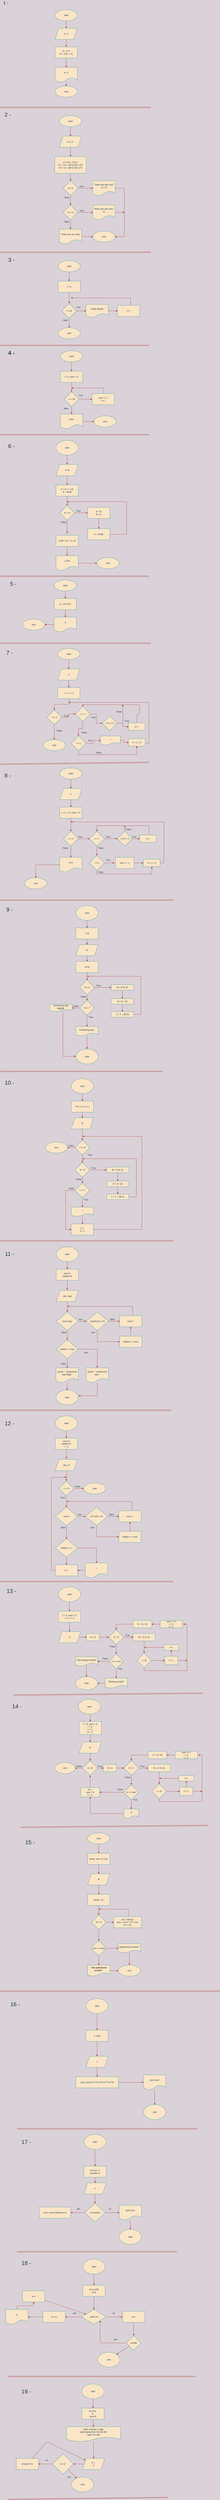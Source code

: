 <mxfile version="13.9.9" type="device"><diagram id="1Jv5XBA-zLulUV6GCcHd" name="Page-1"><mxGraphModel dx="1021" dy="600" grid="1" gridSize="10" guides="1" tooltips="1" connect="1" arrows="1" fold="1" page="1" pageScale="1" pageWidth="827" pageHeight="1169" background="#DAD2D8" math="0" shadow="0"><root><mxCell id="0"/><mxCell id="1" parent="0"/><mxCell id="-yvtbUW9gmK9FJbVnoZA-6" value="" style="edgeStyle=orthogonalEdgeStyle;rounded=0;orthogonalLoop=1;jettySize=auto;html=1;strokeColor=#A8201A;fontColor=#143642;labelBackgroundColor=#DAD2D8;" parent="1" source="-yvtbUW9gmK9FJbVnoZA-1" target="-yvtbUW9gmK9FJbVnoZA-2" edge="1"><mxGeometry relative="1" as="geometry"/></mxCell><mxCell id="-yvtbUW9gmK9FJbVnoZA-1" value="start" style="ellipse;whiteSpace=wrap;html=1;fillColor=#FAE5C7;strokeColor=#0F8B8D;fontColor=#143642;" parent="1" vertex="1"><mxGeometry x="305" y="77" width="120" height="60" as="geometry"/></mxCell><mxCell id="-yvtbUW9gmK9FJbVnoZA-7" value="" style="edgeStyle=orthogonalEdgeStyle;rounded=0;orthogonalLoop=1;jettySize=auto;html=1;strokeColor=#A8201A;fontColor=#143642;labelBackgroundColor=#DAD2D8;" parent="1" source="-yvtbUW9gmK9FJbVnoZA-2" target="-yvtbUW9gmK9FJbVnoZA-3" edge="1"><mxGeometry relative="1" as="geometry"/></mxCell><mxCell id="-yvtbUW9gmK9FJbVnoZA-2" value="X, Y," style="shape=parallelogram;perimeter=parallelogramPerimeter;whiteSpace=wrap;html=1;fixedSize=1;fillColor=#FAE5C7;strokeColor=#0F8B8D;fontColor=#143642;" parent="1" vertex="1"><mxGeometry x="305" y="177" width="120" height="60" as="geometry"/></mxCell><mxCell id="-yvtbUW9gmK9FJbVnoZA-8" value="" style="edgeStyle=orthogonalEdgeStyle;rounded=0;orthogonalLoop=1;jettySize=auto;html=1;strokeColor=#A8201A;fontColor=#143642;labelBackgroundColor=#DAD2D8;" parent="1" source="-yvtbUW9gmK9FJbVnoZA-3" target="-yvtbUW9gmK9FJbVnoZA-4" edge="1"><mxGeometry relative="1" as="geometry"/></mxCell><mxCell id="-yvtbUW9gmK9FJbVnoZA-3" value="A = X*Y&lt;br&gt;P = 2*(X + Y)" style="whiteSpace=wrap;html=1;fillColor=#FAE5C7;strokeColor=#0F8B8D;fontColor=#143642;" parent="1" vertex="1"><mxGeometry x="305" y="277" width="120" height="60" as="geometry"/></mxCell><mxCell id="-yvtbUW9gmK9FJbVnoZA-9" value="" style="edgeStyle=orthogonalEdgeStyle;rounded=0;orthogonalLoop=1;jettySize=auto;html=1;strokeColor=#A8201A;fontColor=#143642;labelBackgroundColor=#DAD2D8;" parent="1" source="-yvtbUW9gmK9FJbVnoZA-4" target="-yvtbUW9gmK9FJbVnoZA-5" edge="1"><mxGeometry relative="1" as="geometry"/></mxCell><mxCell id="-yvtbUW9gmK9FJbVnoZA-4" value="A, P" style="shape=document;whiteSpace=wrap;html=1;boundedLbl=1;fillColor=#FAE5C7;strokeColor=#0F8B8D;fontColor=#143642;" parent="1" vertex="1"><mxGeometry x="305" y="387" width="120" height="80" as="geometry"/></mxCell><mxCell id="-yvtbUW9gmK9FJbVnoZA-5" value="end" style="ellipse;whiteSpace=wrap;html=1;fillColor=#FAE5C7;strokeColor=#0F8B8D;fontColor=#143642;" parent="1" vertex="1"><mxGeometry x="305" y="487" width="120" height="60" as="geometry"/></mxCell><mxCell id="EupNIr8lxTY_w_RQBUNH-1" value="" style="shape=link;html=1;strokeColor=#A8201A;fillColor=#FAE5C7;fontColor=#143642;labelBackgroundColor=#DAD2D8;" edge="1" parent="1"><mxGeometry width="100" relative="1" as="geometry"><mxPoint x="10" y="602" as="sourcePoint"/><mxPoint x="820" y="602" as="targetPoint"/></mxGeometry></mxCell><mxCell id="EupNIr8lxTY_w_RQBUNH-2" value="" style="edgeStyle=orthogonalEdgeStyle;rounded=0;orthogonalLoop=1;jettySize=auto;html=1;strokeColor=#A8201A;fontColor=#143642;labelBackgroundColor=#DAD2D8;" edge="1" source="EupNIr8lxTY_w_RQBUNH-3" target="EupNIr8lxTY_w_RQBUNH-5" parent="1"><mxGeometry relative="1" as="geometry"/></mxCell><mxCell id="EupNIr8lxTY_w_RQBUNH-3" value="start" style="ellipse;whiteSpace=wrap;html=1;fillColor=#FAE5C7;strokeColor=#0F8B8D;fontColor=#143642;" vertex="1" parent="1"><mxGeometry x="328" y="646" width="120" height="60" as="geometry"/></mxCell><mxCell id="EupNIr8lxTY_w_RQBUNH-4" value="" style="edgeStyle=orthogonalEdgeStyle;rounded=0;orthogonalLoop=1;jettySize=auto;html=1;strokeColor=#A8201A;fontColor=#143642;labelBackgroundColor=#DAD2D8;" edge="1" source="EupNIr8lxTY_w_RQBUNH-5" target="EupNIr8lxTY_w_RQBUNH-7" parent="1"><mxGeometry relative="1" as="geometry"/></mxCell><mxCell id="EupNIr8lxTY_w_RQBUNH-5" value="a, b, c," style="shape=parallelogram;perimeter=parallelogramPerimeter;whiteSpace=wrap;html=1;fixedSize=1;fillColor=#FAE5C7;strokeColor=#0F8B8D;fontColor=#143642;" vertex="1" parent="1"><mxGeometry x="328" y="756" width="120" height="60" as="geometry"/></mxCell><mxCell id="EupNIr8lxTY_w_RQBUNH-6" value="" style="edgeStyle=orthogonalEdgeStyle;rounded=0;orthogonalLoop=1;jettySize=auto;html=1;strokeColor=#A8201A;fontColor=#143642;labelBackgroundColor=#DAD2D8;" edge="1" source="EupNIr8lxTY_w_RQBUNH-7" target="EupNIr8lxTY_w_RQBUNH-10" parent="1"><mxGeometry relative="1" as="geometry"/></mxCell><mxCell id="EupNIr8lxTY_w_RQBUNH-7" value="d = b*b - 4*a*c&lt;br&gt;x1 = (-b + (d)^(1/2)) / a*2&lt;br&gt;x2 = (-b - (d)^(1/2)) / a*2" style="whiteSpace=wrap;html=1;fillColor=#FAE5C7;strokeColor=#0F8B8D;fontColor=#143642;" vertex="1" parent="1"><mxGeometry x="303" y="866" width="170" height="90" as="geometry"/></mxCell><mxCell id="EupNIr8lxTY_w_RQBUNH-8" value="" style="edgeStyle=orthogonalEdgeStyle;rounded=0;orthogonalLoop=1;jettySize=auto;html=1;strokeColor=#A8201A;fontColor=#143642;labelBackgroundColor=#DAD2D8;" edge="1" source="EupNIr8lxTY_w_RQBUNH-10" target="EupNIr8lxTY_w_RQBUNH-15" parent="1"><mxGeometry relative="1" as="geometry"/></mxCell><mxCell id="EupNIr8lxTY_w_RQBUNH-9" value="" style="edgeStyle=orthogonalEdgeStyle;rounded=0;orthogonalLoop=1;jettySize=auto;html=1;strokeColor=#A8201A;fontColor=#143642;labelBackgroundColor=#DAD2D8;" edge="1" source="EupNIr8lxTY_w_RQBUNH-10" target="EupNIr8lxTY_w_RQBUNH-12" parent="1"><mxGeometry relative="1" as="geometry"/></mxCell><mxCell id="EupNIr8lxTY_w_RQBUNH-10" value="d &amp;gt; 0" style="rhombus;whiteSpace=wrap;html=1;fillColor=#FAE5C7;strokeColor=#0F8B8D;fontColor=#143642;" vertex="1" parent="1"><mxGeometry x="348" y="996" width="80" height="80" as="geometry"/></mxCell><mxCell id="EupNIr8lxTY_w_RQBUNH-11" style="edgeStyle=orthogonalEdgeStyle;rounded=0;orthogonalLoop=1;jettySize=auto;html=1;entryX=1;entryY=0.5;entryDx=0;entryDy=0;strokeColor=#A8201A;fontColor=#143642;labelBackgroundColor=#DAD2D8;" edge="1" source="EupNIr8lxTY_w_RQBUNH-12" target="EupNIr8lxTY_w_RQBUNH-24" parent="1"><mxGeometry relative="1" as="geometry"><mxPoint x="688" y="1296" as="targetPoint"/><Array as="points"><mxPoint x="678" y="1036"/><mxPoint x="678" y="1296"/></Array></mxGeometry></mxCell><mxCell id="EupNIr8lxTY_w_RQBUNH-12" value="&quot;there are two root&quot; x1, x2" style="shape=document;whiteSpace=wrap;html=1;boundedLbl=1;fillColor=#FAE5C7;strokeColor=#0F8B8D;fontColor=#143642;" vertex="1" parent="1"><mxGeometry x="508" y="996" width="120" height="80" as="geometry"/></mxCell><mxCell id="EupNIr8lxTY_w_RQBUNH-13" value="" style="edgeStyle=orthogonalEdgeStyle;rounded=0;orthogonalLoop=1;jettySize=auto;html=1;strokeColor=#A8201A;fontColor=#143642;labelBackgroundColor=#DAD2D8;" edge="1" source="EupNIr8lxTY_w_RQBUNH-15" target="EupNIr8lxTY_w_RQBUNH-17" parent="1"><mxGeometry relative="1" as="geometry"/></mxCell><mxCell id="EupNIr8lxTY_w_RQBUNH-14" value="" style="edgeStyle=orthogonalEdgeStyle;rounded=0;orthogonalLoop=1;jettySize=auto;html=1;strokeColor=#A8201A;fontColor=#143642;labelBackgroundColor=#DAD2D8;" edge="1" source="EupNIr8lxTY_w_RQBUNH-15" target="EupNIr8lxTY_w_RQBUNH-19" parent="1"><mxGeometry relative="1" as="geometry"/></mxCell><mxCell id="EupNIr8lxTY_w_RQBUNH-15" value="d == 0" style="rhombus;whiteSpace=wrap;html=1;fillColor=#FAE5C7;strokeColor=#0F8B8D;fontColor=#143642;" vertex="1" parent="1"><mxGeometry x="348" y="1126" width="80" height="80" as="geometry"/></mxCell><mxCell id="EupNIr8lxTY_w_RQBUNH-16" style="edgeStyle=orthogonalEdgeStyle;rounded=0;orthogonalLoop=1;jettySize=auto;html=1;strokeColor=#A8201A;fontColor=#143642;labelBackgroundColor=#DAD2D8;" edge="1" source="EupNIr8lxTY_w_RQBUNH-17" parent="1"><mxGeometry relative="1" as="geometry"><mxPoint x="678" y="1166" as="targetPoint"/></mxGeometry></mxCell><mxCell id="EupNIr8lxTY_w_RQBUNH-17" value="&quot;there are one root&quot;, x1" style="shape=document;whiteSpace=wrap;html=1;boundedLbl=1;fillColor=#FAE5C7;strokeColor=#0F8B8D;fontColor=#143642;" vertex="1" parent="1"><mxGeometry x="508" y="1126" width="120" height="80" as="geometry"/></mxCell><mxCell id="EupNIr8lxTY_w_RQBUNH-18" value="" style="edgeStyle=orthogonalEdgeStyle;rounded=0;orthogonalLoop=1;jettySize=auto;html=1;strokeColor=#A8201A;fontColor=#143642;labelBackgroundColor=#DAD2D8;" edge="1" source="EupNIr8lxTY_w_RQBUNH-19" target="EupNIr8lxTY_w_RQBUNH-24" parent="1"><mxGeometry relative="1" as="geometry"/></mxCell><mxCell id="EupNIr8lxTY_w_RQBUNH-19" value="&quot;There are no roots&quot;" style="shape=document;whiteSpace=wrap;html=1;boundedLbl=1;fillColor=#FAE5C7;strokeColor=#0F8B8D;fontColor=#143642;" vertex="1" parent="1"><mxGeometry x="328" y="1256" width="120" height="80" as="geometry"/></mxCell><mxCell id="EupNIr8lxTY_w_RQBUNH-20" value="true" style="text;html=1;align=center;verticalAlign=middle;resizable=0;points=[];autosize=1;strokeColor=none;fillColor=none;fontColor=#143642;" vertex="1" parent="1"><mxGeometry x="427" y="1016" width="40" height="20" as="geometry"/></mxCell><mxCell id="EupNIr8lxTY_w_RQBUNH-21" value="flase" style="text;html=1;align=center;verticalAlign=middle;resizable=0;points=[];autosize=1;strokeColor=none;fillColor=none;fontColor=#143642;" vertex="1" parent="1"><mxGeometry x="348" y="1076" width="40" height="20" as="geometry"/></mxCell><mxCell id="EupNIr8lxTY_w_RQBUNH-22" value="true" style="text;html=1;align=center;verticalAlign=middle;resizable=0;points=[];autosize=1;strokeColor=none;fillColor=none;fontColor=#143642;" vertex="1" parent="1"><mxGeometry x="428" y="1146" width="40" height="20" as="geometry"/></mxCell><mxCell id="EupNIr8lxTY_w_RQBUNH-23" value="flase" style="text;html=1;align=center;verticalAlign=middle;resizable=0;points=[];autosize=1;strokeColor=none;fillColor=none;fontColor=#143642;" vertex="1" parent="1"><mxGeometry x="348" y="1206" width="40" height="20" as="geometry"/></mxCell><mxCell id="EupNIr8lxTY_w_RQBUNH-24" value="end" style="ellipse;whiteSpace=wrap;html=1;fillColor=#FAE5C7;strokeColor=#0F8B8D;fontColor=#143642;" vertex="1" parent="1"><mxGeometry x="508" y="1266" width="120" height="60" as="geometry"/></mxCell><mxCell id="xZ7j2YntmUXhflC3yTsj-1" value="" style="shape=link;html=1;strokeColor=#A8201A;fillColor=#FAE5C7;fontColor=#143642;labelBackgroundColor=#DAD2D8;" edge="1" parent="1"><mxGeometry width="100" relative="1" as="geometry"><mxPoint x="10" y="1380" as="sourcePoint"/><mxPoint x="820" y="1380" as="targetPoint"/></mxGeometry></mxCell><mxCell id="xZ7j2YntmUXhflC3yTsj-2" value="" style="edgeStyle=orthogonalEdgeStyle;rounded=0;orthogonalLoop=1;jettySize=auto;html=1;strokeColor=#A8201A;fontColor=#143642;labelBackgroundColor=#DAD2D8;" edge="1" source="xZ7j2YntmUXhflC3yTsj-3" target="xZ7j2YntmUXhflC3yTsj-5" parent="1"><mxGeometry relative="1" as="geometry"/></mxCell><mxCell id="xZ7j2YntmUXhflC3yTsj-3" value="start" style="ellipse;whiteSpace=wrap;html=1;fillColor=#FAE5C7;strokeColor=#0F8B8D;fontColor=#143642;" vertex="1" parent="1"><mxGeometry x="321" y="1425" width="120" height="60" as="geometry"/></mxCell><mxCell id="xZ7j2YntmUXhflC3yTsj-4" value="" style="edgeStyle=orthogonalEdgeStyle;rounded=0;orthogonalLoop=1;jettySize=auto;html=1;strokeColor=#A8201A;fontColor=#143642;labelBackgroundColor=#DAD2D8;" edge="1" source="xZ7j2YntmUXhflC3yTsj-5" target="xZ7j2YntmUXhflC3yTsj-8" parent="1"><mxGeometry relative="1" as="geometry"/></mxCell><mxCell id="xZ7j2YntmUXhflC3yTsj-5" value="i = 0;" style="whiteSpace=wrap;html=1;fillColor=#FAE5C7;strokeColor=#0F8B8D;fontColor=#143642;" vertex="1" parent="1"><mxGeometry x="321" y="1535" width="120" height="60" as="geometry"/></mxCell><mxCell id="xZ7j2YntmUXhflC3yTsj-6" value="" style="edgeStyle=orthogonalEdgeStyle;rounded=0;orthogonalLoop=1;jettySize=auto;html=1;strokeColor=#A8201A;fontColor=#143642;labelBackgroundColor=#DAD2D8;" edge="1" source="xZ7j2YntmUXhflC3yTsj-8" target="xZ7j2YntmUXhflC3yTsj-13" parent="1"><mxGeometry relative="1" as="geometry"/></mxCell><mxCell id="xZ7j2YntmUXhflC3yTsj-7" value="" style="edgeStyle=orthogonalEdgeStyle;rounded=0;orthogonalLoop=1;jettySize=auto;html=1;strokeColor=#A8201A;fontColor=#143642;labelBackgroundColor=#DAD2D8;" edge="1" source="xZ7j2YntmUXhflC3yTsj-8" target="xZ7j2YntmUXhflC3yTsj-10" parent="1"><mxGeometry relative="1" as="geometry"/></mxCell><mxCell id="xZ7j2YntmUXhflC3yTsj-8" value="i &amp;lt; 10" style="rhombus;whiteSpace=wrap;html=1;fillColor=#FAE5C7;strokeColor=#0F8B8D;fontColor=#143642;" vertex="1" parent="1"><mxGeometry x="341" y="1655" width="80" height="80" as="geometry"/></mxCell><mxCell id="xZ7j2YntmUXhflC3yTsj-9" value="" style="edgeStyle=orthogonalEdgeStyle;rounded=0;orthogonalLoop=1;jettySize=auto;html=1;strokeColor=#A8201A;fontColor=#143642;labelBackgroundColor=#DAD2D8;" edge="1" source="xZ7j2YntmUXhflC3yTsj-10" target="xZ7j2YntmUXhflC3yTsj-12" parent="1"><mxGeometry relative="1" as="geometry"/></mxCell><mxCell id="xZ7j2YntmUXhflC3yTsj-10" value="&quot;Hello World&quot;" style="shape=document;whiteSpace=wrap;html=1;boundedLbl=1;fillColor=#FAE5C7;strokeColor=#0F8B8D;fontColor=#143642;" vertex="1" parent="1"><mxGeometry x="471" y="1660" width="120" height="70" as="geometry"/></mxCell><mxCell id="xZ7j2YntmUXhflC3yTsj-11" style="edgeStyle=orthogonalEdgeStyle;rounded=0;orthogonalLoop=1;jettySize=auto;html=1;strokeColor=#A8201A;fontColor=#143642;labelBackgroundColor=#DAD2D8;" edge="1" source="xZ7j2YntmUXhflC3yTsj-12" parent="1"><mxGeometry relative="1" as="geometry"><mxPoint x="391" y="1625" as="targetPoint"/><Array as="points"><mxPoint x="711" y="1625"/></Array></mxGeometry></mxCell><mxCell id="xZ7j2YntmUXhflC3yTsj-12" value="i++;" style="whiteSpace=wrap;html=1;fillColor=#FAE5C7;strokeColor=#0F8B8D;fontColor=#143642;" vertex="1" parent="1"><mxGeometry x="641" y="1665" width="120" height="60" as="geometry"/></mxCell><mxCell id="xZ7j2YntmUXhflC3yTsj-13" value="end" style="ellipse;whiteSpace=wrap;html=1;fillColor=#FAE5C7;strokeColor=#0F8B8D;fontColor=#143642;" vertex="1" parent="1"><mxGeometry x="321" y="1785" width="120" height="60" as="geometry"/></mxCell><mxCell id="xZ7j2YntmUXhflC3yTsj-14" value="true" style="text;html=1;align=center;verticalAlign=middle;resizable=0;points=[];autosize=1;strokeColor=none;fillColor=none;fontColor=#143642;" vertex="1" parent="1"><mxGeometry x="411" y="1665" width="40" height="20" as="geometry"/></mxCell><mxCell id="xZ7j2YntmUXhflC3yTsj-15" value="false" style="text;html=1;align=center;verticalAlign=middle;resizable=0;points=[];autosize=1;strokeColor=none;fillColor=none;fontColor=#143642;" vertex="1" parent="1"><mxGeometry x="341" y="1735" width="40" height="20" as="geometry"/></mxCell><mxCell id="SmSyDIWYbzYS3UJLojg5-1" value="" style="shape=link;html=1;strokeColor=#A8201A;fillColor=#FAE5C7;fontColor=#143642;labelBackgroundColor=#DAD2D8;" edge="1" parent="1"><mxGeometry width="100" relative="1" as="geometry"><mxPoint x="10" y="1880" as="sourcePoint"/><mxPoint x="810" y="1880" as="targetPoint"/></mxGeometry></mxCell><mxCell id="SmSyDIWYbzYS3UJLojg5-2" value="" style="edgeStyle=orthogonalEdgeStyle;rounded=0;orthogonalLoop=1;jettySize=auto;html=1;strokeColor=#A8201A;fontColor=#143642;labelBackgroundColor=#DAD2D8;" edge="1" source="SmSyDIWYbzYS3UJLojg5-3" target="SmSyDIWYbzYS3UJLojg5-8" parent="1"><mxGeometry relative="1" as="geometry"/></mxCell><mxCell id="SmSyDIWYbzYS3UJLojg5-3" value="start" style="ellipse;whiteSpace=wrap;html=1;fillColor=#FAE5C7;strokeColor=#0F8B8D;fontColor=#143642;" vertex="1" parent="1"><mxGeometry x="334" y="1909" width="120" height="60" as="geometry"/></mxCell><mxCell id="SmSyDIWYbzYS3UJLojg5-4" value="" style="edgeStyle=orthogonalEdgeStyle;rounded=0;orthogonalLoop=1;jettySize=auto;html=1;strokeColor=#A8201A;fontColor=#143642;labelBackgroundColor=#DAD2D8;" edge="1" source="SmSyDIWYbzYS3UJLojg5-6" target="SmSyDIWYbzYS3UJLojg5-12" parent="1"><mxGeometry relative="1" as="geometry"/></mxCell><mxCell id="SmSyDIWYbzYS3UJLojg5-5" value="" style="edgeStyle=orthogonalEdgeStyle;rounded=0;orthogonalLoop=1;jettySize=auto;html=1;strokeColor=#A8201A;fontColor=#143642;labelBackgroundColor=#DAD2D8;" edge="1" source="SmSyDIWYbzYS3UJLojg5-6" target="SmSyDIWYbzYS3UJLojg5-10" parent="1"><mxGeometry relative="1" as="geometry"/></mxCell><mxCell id="SmSyDIWYbzYS3UJLojg5-6" value="i &amp;lt;= 50" style="rhombus;whiteSpace=wrap;html=1;fillColor=#FAE5C7;strokeColor=#0F8B8D;fontColor=#143642;" vertex="1" parent="1"><mxGeometry x="354" y="2129" width="80" height="80" as="geometry"/></mxCell><mxCell id="SmSyDIWYbzYS3UJLojg5-7" value="" style="edgeStyle=orthogonalEdgeStyle;rounded=0;orthogonalLoop=1;jettySize=auto;html=1;strokeColor=#A8201A;fontColor=#143642;labelBackgroundColor=#DAD2D8;" edge="1" source="SmSyDIWYbzYS3UJLojg5-8" target="SmSyDIWYbzYS3UJLojg5-6" parent="1"><mxGeometry relative="1" as="geometry"/></mxCell><mxCell id="SmSyDIWYbzYS3UJLojg5-8" value="i = 1, sum = 0;" style="whiteSpace=wrap;html=1;fillColor=#FAE5C7;strokeColor=#0F8B8D;fontColor=#143642;" vertex="1" parent="1"><mxGeometry x="334" y="2019" width="120" height="60" as="geometry"/></mxCell><mxCell id="SmSyDIWYbzYS3UJLojg5-9" style="edgeStyle=orthogonalEdgeStyle;rounded=0;orthogonalLoop=1;jettySize=auto;html=1;strokeColor=#A8201A;fontColor=#143642;labelBackgroundColor=#DAD2D8;" edge="1" source="SmSyDIWYbzYS3UJLojg5-10" parent="1"><mxGeometry relative="1" as="geometry"><mxPoint x="394" y="2109" as="targetPoint"/><Array as="points"><mxPoint x="564" y="2109"/><mxPoint x="394" y="2109"/></Array></mxGeometry></mxCell><mxCell id="SmSyDIWYbzYS3UJLojg5-10" value="sum += i;&lt;br&gt;i++;" style="whiteSpace=wrap;html=1;fillColor=#FAE5C7;strokeColor=#0F8B8D;fontColor=#143642;" vertex="1" parent="1"><mxGeometry x="504" y="2139" width="120" height="60" as="geometry"/></mxCell><mxCell id="SmSyDIWYbzYS3UJLojg5-11" value="" style="edgeStyle=orthogonalEdgeStyle;rounded=0;orthogonalLoop=1;jettySize=auto;html=1;strokeColor=#A8201A;fontColor=#143642;labelBackgroundColor=#DAD2D8;" edge="1" source="SmSyDIWYbzYS3UJLojg5-12" target="SmSyDIWYbzYS3UJLojg5-13" parent="1"><mxGeometry relative="1" as="geometry"/></mxCell><mxCell id="SmSyDIWYbzYS3UJLojg5-12" value="sum;" style="shape=document;whiteSpace=wrap;html=1;boundedLbl=1;fillColor=#FAE5C7;strokeColor=#0F8B8D;fontColor=#143642;" vertex="1" parent="1"><mxGeometry x="334" y="2249" width="120" height="80" as="geometry"/></mxCell><mxCell id="SmSyDIWYbzYS3UJLojg5-13" value="end" style="ellipse;whiteSpace=wrap;html=1;fillColor=#FAE5C7;strokeColor=#0F8B8D;fontColor=#143642;" vertex="1" parent="1"><mxGeometry x="514" y="2259" width="120" height="60" as="geometry"/></mxCell><mxCell id="SmSyDIWYbzYS3UJLojg5-14" value="true" style="text;html=1;align=center;verticalAlign=middle;resizable=0;points=[];autosize=1;strokeColor=none;fillColor=none;fontColor=#143642;" vertex="1" parent="1"><mxGeometry x="424" y="2139" width="40" height="20" as="geometry"/></mxCell><mxCell id="SmSyDIWYbzYS3UJLojg5-15" value="false" style="text;html=1;align=center;verticalAlign=middle;resizable=0;points=[];autosize=1;strokeColor=none;fillColor=none;fontColor=#143642;" vertex="1" parent="1"><mxGeometry x="344" y="2209" width="40" height="20" as="geometry"/></mxCell><mxCell id="SmSyDIWYbzYS3UJLojg5-16" value="" style="shape=link;html=1;strokeColor=#A8201A;fillColor=#FAE5C7;fontColor=#143642;labelBackgroundColor=#DAD2D8;" edge="1" parent="1"><mxGeometry width="100" relative="1" as="geometry"><mxPoint x="10" y="2360" as="sourcePoint"/><mxPoint x="810" y="2360" as="targetPoint"/></mxGeometry></mxCell><mxCell id="8Zk5rq4rzIl8mNXYXbPh-1" value="" style="edgeStyle=orthogonalEdgeStyle;rounded=0;orthogonalLoop=1;jettySize=auto;html=1;strokeColor=#A8201A;fontColor=#143642;labelBackgroundColor=#DAD2D8;" edge="1" source="8Zk5rq4rzIl8mNXYXbPh-2" target="8Zk5rq4rzIl8mNXYXbPh-4" parent="1"><mxGeometry relative="1" as="geometry"/></mxCell><mxCell id="8Zk5rq4rzIl8mNXYXbPh-2" value="start" style="ellipse;whiteSpace=wrap;html=1;fillColor=#FAE5C7;strokeColor=#0F8B8D;fontColor=#143642;" vertex="1" parent="1"><mxGeometry x="310" y="2390" width="120" height="80" as="geometry"/></mxCell><mxCell id="8Zk5rq4rzIl8mNXYXbPh-3" value="" style="edgeStyle=orthogonalEdgeStyle;rounded=0;orthogonalLoop=1;jettySize=auto;html=1;strokeColor=#A8201A;fontColor=#143642;labelBackgroundColor=#DAD2D8;" edge="1" source="8Zk5rq4rzIl8mNXYXbPh-4" target="8Zk5rq4rzIl8mNXYXbPh-6" parent="1"><mxGeometry relative="1" as="geometry"/></mxCell><mxCell id="8Zk5rq4rzIl8mNXYXbPh-4" value="A, B" style="shape=parallelogram;perimeter=parallelogramPerimeter;whiteSpace=wrap;html=1;fixedSize=1;fillColor=#FAE5C7;strokeColor=#0F8B8D;fontColor=#143642;" vertex="1" parent="1"><mxGeometry x="310" y="2520" width="120" height="60" as="geometry"/></mxCell><mxCell id="8Zk5rq4rzIl8mNXYXbPh-5" value="" style="edgeStyle=orthogonalEdgeStyle;rounded=0;orthogonalLoop=1;jettySize=auto;html=1;strokeColor=#A8201A;fontColor=#143642;labelBackgroundColor=#DAD2D8;" edge="1" source="8Zk5rq4rzIl8mNXYXbPh-6" target="8Zk5rq4rzIl8mNXYXbPh-9" parent="1"><mxGeometry relative="1" as="geometry"/></mxCell><mxCell id="8Zk5rq4rzIl8mNXYXbPh-6" value="X = A; Y = B;&lt;br&gt;K = A%B" style="whiteSpace=wrap;html=1;fillColor=#FAE5C7;strokeColor=#0F8B8D;fontColor=#143642;" vertex="1" parent="1"><mxGeometry x="310" y="2630" width="120" height="60" as="geometry"/></mxCell><mxCell id="8Zk5rq4rzIl8mNXYXbPh-7" value="" style="edgeStyle=orthogonalEdgeStyle;rounded=0;orthogonalLoop=1;jettySize=auto;html=1;strokeColor=#A8201A;fontColor=#143642;labelBackgroundColor=#DAD2D8;" edge="1" source="8Zk5rq4rzIl8mNXYXbPh-9" target="8Zk5rq4rzIl8mNXYXbPh-11" parent="1"><mxGeometry relative="1" as="geometry"/></mxCell><mxCell id="8Zk5rq4rzIl8mNXYXbPh-8" value="" style="edgeStyle=orthogonalEdgeStyle;rounded=0;orthogonalLoop=1;jettySize=auto;html=1;strokeColor=#A8201A;fontColor=#143642;labelBackgroundColor=#DAD2D8;" edge="1" source="8Zk5rq4rzIl8mNXYXbPh-9" parent="1"><mxGeometry relative="1" as="geometry"><mxPoint x="370" y="2890" as="targetPoint"/></mxGeometry></mxCell><mxCell id="8Zk5rq4rzIl8mNXYXbPh-9" value="K != 0" style="rhombus;whiteSpace=wrap;html=1;fillColor=#FAE5C7;strokeColor=#0F8B8D;fontColor=#143642;" vertex="1" parent="1"><mxGeometry x="330" y="2740" width="80" height="80" as="geometry"/></mxCell><mxCell id="8Zk5rq4rzIl8mNXYXbPh-10" value="" style="edgeStyle=orthogonalEdgeStyle;rounded=0;orthogonalLoop=1;jettySize=auto;html=1;strokeColor=#A8201A;fontColor=#143642;labelBackgroundColor=#DAD2D8;" edge="1" source="8Zk5rq4rzIl8mNXYXbPh-11" target="8Zk5rq4rzIl8mNXYXbPh-13" parent="1"><mxGeometry relative="1" as="geometry"/></mxCell><mxCell id="8Zk5rq4rzIl8mNXYXbPh-11" value="A = B&lt;br&gt;B = K" style="whiteSpace=wrap;html=1;fillColor=#FAE5C7;strokeColor=#0F8B8D;fontColor=#143642;" vertex="1" parent="1"><mxGeometry x="480" y="2750" width="120" height="60" as="geometry"/></mxCell><mxCell id="8Zk5rq4rzIl8mNXYXbPh-12" style="edgeStyle=orthogonalEdgeStyle;rounded=0;orthogonalLoop=1;jettySize=auto;html=1;strokeColor=#A8201A;fontColor=#143642;labelBackgroundColor=#DAD2D8;" edge="1" source="8Zk5rq4rzIl8mNXYXbPh-13" parent="1"><mxGeometry relative="1" as="geometry"><mxPoint x="370" y="2720" as="targetPoint"/><Array as="points"><mxPoint x="690" y="2895"/><mxPoint x="690" y="2720"/></Array></mxGeometry></mxCell><mxCell id="8Zk5rq4rzIl8mNXYXbPh-13" value="K = A%B" style="whiteSpace=wrap;html=1;fillColor=#FAE5C7;strokeColor=#0F8B8D;fontColor=#143642;" vertex="1" parent="1"><mxGeometry x="480" y="2865" width="120" height="60" as="geometry"/></mxCell><mxCell id="8Zk5rq4rzIl8mNXYXbPh-14" value="end" style="ellipse;whiteSpace=wrap;html=1;fillColor=#FAE5C7;strokeColor=#0F8B8D;fontColor=#143642;" vertex="1" parent="1"><mxGeometry x="530" y="3020" width="120" height="60" as="geometry"/></mxCell><mxCell id="8Zk5rq4rzIl8mNXYXbPh-15" value="False" style="text;html=1;align=center;verticalAlign=middle;resizable=0;points=[];autosize=1;fontColor=#143642;" vertex="1" parent="1"><mxGeometry x="330" y="2820" width="40" height="20" as="geometry"/></mxCell><mxCell id="8Zk5rq4rzIl8mNXYXbPh-16" value="True" style="text;html=1;align=center;verticalAlign=middle;resizable=0;points=[];autosize=1;fontColor=#143642;" vertex="1" parent="1"><mxGeometry x="410" y="2760" width="40" height="20" as="geometry"/></mxCell><mxCell id="8Zk5rq4rzIl8mNXYXbPh-17" value="" style="edgeStyle=orthogonalEdgeStyle;rounded=0;orthogonalLoop=1;jettySize=auto;html=1;strokeColor=#A8201A;fontColor=#143642;labelBackgroundColor=#DAD2D8;" edge="1" source="8Zk5rq4rzIl8mNXYXbPh-18" target="8Zk5rq4rzIl8mNXYXbPh-20" parent="1"><mxGeometry relative="1" as="geometry"/></mxCell><mxCell id="8Zk5rq4rzIl8mNXYXbPh-18" value="LCM = (X * Y) / B" style="whiteSpace=wrap;html=1;fillColor=#FAE5C7;strokeColor=#0F8B8D;fontColor=#143642;" vertex="1" parent="1"><mxGeometry x="310" y="2900" width="120" height="60" as="geometry"/></mxCell><mxCell id="8Zk5rq4rzIl8mNXYXbPh-19" value="" style="edgeStyle=orthogonalEdgeStyle;rounded=0;orthogonalLoop=1;jettySize=auto;html=1;strokeColor=#A8201A;fontColor=#143642;labelBackgroundColor=#DAD2D8;" edge="1" source="8Zk5rq4rzIl8mNXYXbPh-20" target="8Zk5rq4rzIl8mNXYXbPh-14" parent="1"><mxGeometry relative="1" as="geometry"/></mxCell><mxCell id="8Zk5rq4rzIl8mNXYXbPh-20" value="LCM" style="shape=document;whiteSpace=wrap;html=1;boundedLbl=1;fillColor=#FAE5C7;strokeColor=#0F8B8D;fontColor=#143642;" vertex="1" parent="1"><mxGeometry x="310" y="3010" width="120" height="80" as="geometry"/></mxCell><mxCell id="8Zk5rq4rzIl8mNXYXbPh-21" value="" style="shape=link;html=1;strokeColor=#A8201A;fillColor=#FAE5C7;fontColor=#143642;labelBackgroundColor=#DAD2D8;" edge="1" parent="1"><mxGeometry width="100" relative="1" as="geometry"><mxPoint x="10" y="3120" as="sourcePoint"/><mxPoint x="810" y="3120" as="targetPoint"/></mxGeometry></mxCell><mxCell id="CdMeCQrUMc1Nbaf9nKMa-1" value="" style="edgeStyle=orthogonalEdgeStyle;rounded=0;orthogonalLoop=1;jettySize=auto;html=1;strokeColor=#A8201A;fontColor=#143642;labelBackgroundColor=#DAD2D8;" edge="1" source="CdMeCQrUMc1Nbaf9nKMa-2" target="CdMeCQrUMc1Nbaf9nKMa-4" parent="1"><mxGeometry relative="1" as="geometry"/></mxCell><mxCell id="CdMeCQrUMc1Nbaf9nKMa-2" value="start" style="ellipse;whiteSpace=wrap;html=1;fillColor=#FAE5C7;strokeColor=#0F8B8D;fontColor=#143642;" vertex="1" parent="1"><mxGeometry x="300" y="3140" width="120" height="60" as="geometry"/></mxCell><mxCell id="CdMeCQrUMc1Nbaf9nKMa-3" value="" style="edgeStyle=orthogonalEdgeStyle;rounded=0;orthogonalLoop=1;jettySize=auto;html=1;strokeColor=#A8201A;fontColor=#143642;labelBackgroundColor=#DAD2D8;" edge="1" source="CdMeCQrUMc1Nbaf9nKMa-4" target="CdMeCQrUMc1Nbaf9nKMa-6" parent="1"><mxGeometry relative="1" as="geometry"/></mxCell><mxCell id="CdMeCQrUMc1Nbaf9nKMa-4" value="a = 2*2*2*2;" style="whiteSpace=wrap;html=1;fillColor=#FAE5C7;strokeColor=#0F8B8D;fontColor=#143642;" vertex="1" parent="1"><mxGeometry x="300" y="3240" width="120" height="60" as="geometry"/></mxCell><mxCell id="CdMeCQrUMc1Nbaf9nKMa-5" value="" style="edgeStyle=orthogonalEdgeStyle;rounded=0;orthogonalLoop=1;jettySize=auto;html=1;strokeColor=#A8201A;fontColor=#143642;labelBackgroundColor=#DAD2D8;" edge="1" source="CdMeCQrUMc1Nbaf9nKMa-6" target="CdMeCQrUMc1Nbaf9nKMa-7" parent="1"><mxGeometry relative="1" as="geometry"/></mxCell><mxCell id="CdMeCQrUMc1Nbaf9nKMa-6" value="a" style="shape=document;whiteSpace=wrap;html=1;boundedLbl=1;fillColor=#FAE5C7;strokeColor=#0F8B8D;fontColor=#143642;" vertex="1" parent="1"><mxGeometry x="300" y="3340" width="120" height="80" as="geometry"/></mxCell><mxCell id="CdMeCQrUMc1Nbaf9nKMa-7" value="end" style="ellipse;whiteSpace=wrap;html=1;fillColor=#FAE5C7;strokeColor=#0F8B8D;fontColor=#143642;" vertex="1" parent="1"><mxGeometry x="130" y="3350" width="120" height="60" as="geometry"/></mxCell><mxCell id="CdMeCQrUMc1Nbaf9nKMa-8" value="" style="shape=link;html=1;strokeColor=#A8201A;fillColor=#FAE5C7;fontColor=#143642;labelBackgroundColor=#DAD2D8;" edge="1" parent="1"><mxGeometry width="100" relative="1" as="geometry"><mxPoint x="10" y="3480" as="sourcePoint"/><mxPoint x="820" y="3480" as="targetPoint"/></mxGeometry></mxCell><mxCell id="MaX6XD-zKKBkbuIPe60s-1" value="" style="edgeStyle=orthogonalEdgeStyle;rounded=0;orthogonalLoop=1;jettySize=auto;html=1;strokeColor=#A8201A;fontColor=#143642;labelBackgroundColor=#DAD2D8;" edge="1" source="MaX6XD-zKKBkbuIPe60s-2" target="MaX6XD-zKKBkbuIPe60s-4" parent="1"><mxGeometry relative="1" as="geometry"/></mxCell><mxCell id="MaX6XD-zKKBkbuIPe60s-2" value="start" style="ellipse;whiteSpace=wrap;html=1;fillColor=#FAE5C7;strokeColor=#0F8B8D;fontColor=#143642;" vertex="1" parent="1"><mxGeometry x="319" y="3508" width="120" height="60" as="geometry"/></mxCell><mxCell id="MaX6XD-zKKBkbuIPe60s-3" value="" style="edgeStyle=orthogonalEdgeStyle;rounded=0;orthogonalLoop=1;jettySize=auto;html=1;strokeColor=#A8201A;fontColor=#143642;labelBackgroundColor=#DAD2D8;" edge="1" source="MaX6XD-zKKBkbuIPe60s-4" target="MaX6XD-zKKBkbuIPe60s-6" parent="1"><mxGeometry relative="1" as="geometry"/></mxCell><mxCell id="MaX6XD-zKKBkbuIPe60s-4" value="n" style="shape=parallelogram;perimeter=parallelogramPerimeter;whiteSpace=wrap;html=1;fixedSize=1;fillColor=#FAE5C7;strokeColor=#0F8B8D;fontColor=#143642;" vertex="1" parent="1"><mxGeometry x="319" y="3618" width="120" height="60" as="geometry"/></mxCell><mxCell id="MaX6XD-zKKBkbuIPe60s-5" value="" style="edgeStyle=orthogonalEdgeStyle;rounded=0;orthogonalLoop=1;jettySize=auto;html=1;strokeColor=#A8201A;fontColor=#143642;labelBackgroundColor=#DAD2D8;" edge="1" source="MaX6XD-zKKBkbuIPe60s-6" target="MaX6XD-zKKBkbuIPe60s-9" parent="1"><mxGeometry relative="1" as="geometry"/></mxCell><mxCell id="MaX6XD-zKKBkbuIPe60s-6" value="i = 1, j = 2" style="whiteSpace=wrap;html=1;fillColor=#FAE5C7;strokeColor=#0F8B8D;fontColor=#143642;" vertex="1" parent="1"><mxGeometry x="319" y="3718" width="120" height="60" as="geometry"/></mxCell><mxCell id="MaX6XD-zKKBkbuIPe60s-7" value="" style="edgeStyle=orthogonalEdgeStyle;rounded=0;orthogonalLoop=1;jettySize=auto;html=1;strokeColor=#A8201A;fontColor=#143642;labelBackgroundColor=#DAD2D8;" edge="1" source="MaX6XD-zKKBkbuIPe60s-9" target="MaX6XD-zKKBkbuIPe60s-12" parent="1"><mxGeometry relative="1" as="geometry"/></mxCell><mxCell id="MaX6XD-zKKBkbuIPe60s-8" value="" style="edgeStyle=orthogonalEdgeStyle;rounded=0;orthogonalLoop=1;jettySize=auto;html=1;strokeColor=#A8201A;fontColor=#143642;labelBackgroundColor=#DAD2D8;" edge="1" source="MaX6XD-zKKBkbuIPe60s-9" target="MaX6XD-zKKBkbuIPe60s-25" parent="1"><mxGeometry relative="1" as="geometry"/></mxCell><mxCell id="MaX6XD-zKKBkbuIPe60s-9" value="i &amp;lt;= n" style="rhombus;whiteSpace=wrap;html=1;fillColor=#FAE5C7;strokeColor=#0F8B8D;fontColor=#143642;" vertex="1" parent="1"><mxGeometry x="261" y="3838" width="80" height="80" as="geometry"/></mxCell><mxCell id="MaX6XD-zKKBkbuIPe60s-10" value="" style="edgeStyle=orthogonalEdgeStyle;rounded=0;orthogonalLoop=1;jettySize=auto;html=1;strokeColor=#A8201A;fontColor=#143642;labelBackgroundColor=#DAD2D8;" edge="1" source="MaX6XD-zKKBkbuIPe60s-12" target="MaX6XD-zKKBkbuIPe60s-20" parent="1"><mxGeometry relative="1" as="geometry"/></mxCell><mxCell id="MaX6XD-zKKBkbuIPe60s-11" value="" style="edgeStyle=orthogonalEdgeStyle;rounded=0;orthogonalLoop=1;jettySize=auto;html=1;strokeColor=#A8201A;fontColor=#143642;labelBackgroundColor=#DAD2D8;" edge="1" source="MaX6XD-zKKBkbuIPe60s-12" target="MaX6XD-zKKBkbuIPe60s-15" parent="1"><mxGeometry relative="1" as="geometry"/></mxCell><mxCell id="MaX6XD-zKKBkbuIPe60s-12" value="j &amp;lt; = i" style="rhombus;whiteSpace=wrap;html=1;fillColor=#FAE5C7;strokeColor=#0F8B8D;fontColor=#143642;" vertex="1" parent="1"><mxGeometry x="414" y="3820" width="80" height="80" as="geometry"/></mxCell><mxCell id="MaX6XD-zKKBkbuIPe60s-13" value="" style="edgeStyle=orthogonalEdgeStyle;rounded=0;orthogonalLoop=1;jettySize=auto;html=1;strokeColor=#A8201A;fontColor=#143642;labelBackgroundColor=#DAD2D8;" edge="1" source="MaX6XD-zKKBkbuIPe60s-15" target="MaX6XD-zKKBkbuIPe60s-17" parent="1"><mxGeometry relative="1" as="geometry"/></mxCell><mxCell id="MaX6XD-zKKBkbuIPe60s-14" style="edgeStyle=orthogonalEdgeStyle;rounded=0;orthogonalLoop=1;jettySize=auto;html=1;strokeColor=#A8201A;fontColor=#143642;labelBackgroundColor=#DAD2D8;" edge="1" source="MaX6XD-zKKBkbuIPe60s-15" parent="1"><mxGeometry relative="1" as="geometry"><mxPoint x="669" y="3810" as="targetPoint"/></mxGeometry></mxCell><mxCell id="MaX6XD-zKKBkbuIPe60s-15" value="i % j != 0" style="rhombus;whiteSpace=wrap;html=1;fillColor=#FAE5C7;strokeColor=#0F8B8D;fontColor=#143642;" vertex="1" parent="1"><mxGeometry x="559" y="3870" width="80" height="80" as="geometry"/></mxCell><mxCell id="MaX6XD-zKKBkbuIPe60s-34" style="edgeStyle=orthogonalEdgeStyle;curved=0;rounded=1;sketch=0;orthogonalLoop=1;jettySize=auto;html=1;strokeColor=#A8201A;fillColor=#FAE5C7;fontColor=#143642;labelBackgroundColor=#DAD2D8;" edge="1" parent="1" source="MaX6XD-zKKBkbuIPe60s-17" target="MaX6XD-zKKBkbuIPe60s-12"><mxGeometry relative="1" as="geometry"><mxPoint x="745" y="3810" as="targetPoint"/><Array as="points"><mxPoint x="745" y="3859"/><mxPoint x="760" y="3859"/><mxPoint x="760" y="3810"/><mxPoint x="454" y="3810"/></Array></mxGeometry></mxCell><mxCell id="MaX6XD-zKKBkbuIPe60s-17" value="j++;" style="whiteSpace=wrap;html=1;fillColor=#FAE5C7;strokeColor=#0F8B8D;fontColor=#143642;" vertex="1" parent="1"><mxGeometry x="700" y="3908" width="90" height="40" as="geometry"/></mxCell><mxCell id="MaX6XD-zKKBkbuIPe60s-18" value="" style="edgeStyle=orthogonalEdgeStyle;rounded=0;orthogonalLoop=1;jettySize=auto;html=1;strokeColor=#A8201A;fontColor=#143642;labelBackgroundColor=#DAD2D8;" edge="1" source="MaX6XD-zKKBkbuIPe60s-20" target="MaX6XD-zKKBkbuIPe60s-22" parent="1"><mxGeometry relative="1" as="geometry"/></mxCell><mxCell id="MaX6XD-zKKBkbuIPe60s-19" style="edgeStyle=orthogonalEdgeStyle;rounded=0;orthogonalLoop=1;jettySize=auto;html=1;entryX=0.5;entryY=1;entryDx=0;entryDy=0;strokeColor=#A8201A;fontColor=#143642;labelBackgroundColor=#DAD2D8;" edge="1" source="MaX6XD-zKKBkbuIPe60s-20" target="MaX6XD-zKKBkbuIPe60s-24" parent="1"><mxGeometry relative="1" as="geometry"><mxPoint x="519" y="4108" as="targetPoint"/><Array as="points"><mxPoint x="519" y="4078"/><mxPoint x="814" y="4078"/></Array></mxGeometry></mxCell><mxCell id="MaX6XD-zKKBkbuIPe60s-20" value="i == j" style="rhombus;whiteSpace=wrap;html=1;fillColor=#FAE5C7;strokeColor=#0F8B8D;fontColor=#143642;" vertex="1" parent="1"><mxGeometry x="391" y="3978" width="80" height="80" as="geometry"/></mxCell><mxCell id="MaX6XD-zKKBkbuIPe60s-21" value="" style="edgeStyle=orthogonalEdgeStyle;rounded=0;orthogonalLoop=1;jettySize=auto;html=1;strokeColor=#A8201A;fontColor=#143642;labelBackgroundColor=#DAD2D8;" edge="1" source="MaX6XD-zKKBkbuIPe60s-22" target="MaX6XD-zKKBkbuIPe60s-24" parent="1"><mxGeometry relative="1" as="geometry"/></mxCell><mxCell id="MaX6XD-zKKBkbuIPe60s-22" value="i" style="shape=document;whiteSpace=wrap;html=1;boundedLbl=1;fillColor=#FAE5C7;strokeColor=#0F8B8D;fontColor=#143642;" vertex="1" parent="1"><mxGeometry x="550" y="3978" width="106" height="50" as="geometry"/></mxCell><mxCell id="MaX6XD-zKKBkbuIPe60s-23" style="edgeStyle=orthogonalEdgeStyle;rounded=0;orthogonalLoop=1;jettySize=auto;html=1;strokeColor=#A8201A;fontColor=#143642;labelBackgroundColor=#DAD2D8;" edge="1" source="MaX6XD-zKKBkbuIPe60s-24" parent="1"><mxGeometry relative="1" as="geometry"><mxPoint x="379" y="3798" as="targetPoint"/><Array as="points"><mxPoint x="810" y="4018"/><mxPoint x="810" y="3798"/></Array></mxGeometry></mxCell><mxCell id="MaX6XD-zKKBkbuIPe60s-24" value="i++, j = 2;" style="whiteSpace=wrap;html=1;fillColor=#FAE5C7;strokeColor=#0F8B8D;fontColor=#143642;" vertex="1" parent="1"><mxGeometry x="700" y="3993" width="90" height="40" as="geometry"/></mxCell><mxCell id="MaX6XD-zKKBkbuIPe60s-25" value="end" style="ellipse;whiteSpace=wrap;html=1;fillColor=#FAE5C7;strokeColor=#0F8B8D;fontColor=#143642;" vertex="1" parent="1"><mxGeometry x="241" y="3998" width="120" height="60" as="geometry"/></mxCell><mxCell id="MaX6XD-zKKBkbuIPe60s-26" value="True" style="text;html=1;align=center;verticalAlign=middle;resizable=0;points=[];autosize=1;strokeColor=none;fillColor=none;fontColor=#143642;" vertex="1" parent="1"><mxGeometry x="344" y="3860" width="40" height="20" as="geometry"/></mxCell><mxCell id="MaX6XD-zKKBkbuIPe60s-27" value="True" style="text;html=1;align=center;verticalAlign=middle;resizable=0;points=[];autosize=1;strokeColor=none;fillColor=none;fontColor=#143642;" vertex="1" parent="1"><mxGeometry x="490" y="3868" width="40" height="20" as="geometry"/></mxCell><mxCell id="MaX6XD-zKKBkbuIPe60s-28" value="True" style="text;html=1;align=center;verticalAlign=middle;resizable=0;points=[];autosize=1;strokeColor=none;fillColor=none;fontColor=#143642;" vertex="1" parent="1"><mxGeometry x="473" y="3993" width="40" height="20" as="geometry"/></mxCell><mxCell id="MaX6XD-zKKBkbuIPe60s-29" value="True" style="text;html=1;align=center;verticalAlign=middle;resizable=0;points=[];autosize=1;strokeColor=none;fillColor=none;fontColor=#143642;" vertex="1" parent="1"><mxGeometry x="670" y="3888" width="40" height="20" as="geometry"/></mxCell><mxCell id="MaX6XD-zKKBkbuIPe60s-30" value="False" style="text;html=1;align=center;verticalAlign=middle;resizable=0;points=[];autosize=1;strokeColor=none;fillColor=none;fontColor=#143642;" vertex="1" parent="1"><mxGeometry x="308" y="3940" width="40" height="20" as="geometry"/></mxCell><mxCell id="MaX6XD-zKKBkbuIPe60s-31" value="False" style="text;html=1;align=center;verticalAlign=middle;resizable=0;points=[];autosize=1;strokeColor=none;fillColor=none;fontColor=#143642;" vertex="1" parent="1"><mxGeometry x="519" y="4058" width="40" height="20" as="geometry"/></mxCell><mxCell id="MaX6XD-zKKBkbuIPe60s-32" value="False" style="text;html=1;align=center;verticalAlign=middle;resizable=0;points=[];autosize=1;strokeColor=none;fillColor=none;fontColor=#143642;" vertex="1" parent="1"><mxGeometry x="628" y="3838" width="40" height="20" as="geometry"/></mxCell><mxCell id="MaX6XD-zKKBkbuIPe60s-33" value="False" style="text;html=1;align=center;verticalAlign=middle;resizable=0;points=[];autosize=1;strokeColor=none;fillColor=none;fontColor=#143642;" vertex="1" parent="1"><mxGeometry x="441" y="3950" width="40" height="20" as="geometry"/></mxCell><mxCell id="MaX6XD-zKKBkbuIPe60s-35" value="" style="shape=link;html=1;strokeColor=#A8201A;fillColor=#FAE5C7;fontColor=#143642;labelBackgroundColor=#DAD2D8;" edge="1" parent="1"><mxGeometry width="100" relative="1" as="geometry"><mxPoint x="10" y="4130" as="sourcePoint"/><mxPoint x="810" y="4120" as="targetPoint"/></mxGeometry></mxCell><mxCell id="goY6QDO-SSaBloLE37y6-1" value="" style="edgeStyle=orthogonalEdgeStyle;rounded=0;orthogonalLoop=1;jettySize=auto;html=1;strokeColor=#A8201A;fontColor=#143642;labelBackgroundColor=#DAD2D8;" edge="1" source="goY6QDO-SSaBloLE37y6-2" target="goY6QDO-SSaBloLE37y6-4" parent="1"><mxGeometry relative="1" as="geometry"/></mxCell><mxCell id="goY6QDO-SSaBloLE37y6-2" value="start" style="ellipse;whiteSpace=wrap;html=1;fillColor=#FAE5C7;strokeColor=#0F8B8D;fontColor=#143642;" vertex="1" parent="1"><mxGeometry x="330" y="4150" width="120" height="60" as="geometry"/></mxCell><mxCell id="goY6QDO-SSaBloLE37y6-3" value="" style="edgeStyle=orthogonalEdgeStyle;rounded=0;orthogonalLoop=1;jettySize=auto;html=1;strokeColor=#A8201A;fontColor=#143642;labelBackgroundColor=#DAD2D8;" edge="1" source="goY6QDO-SSaBloLE37y6-4" target="goY6QDO-SSaBloLE37y6-6" parent="1"><mxGeometry relative="1" as="geometry"/></mxCell><mxCell id="goY6QDO-SSaBloLE37y6-4" value="n" style="shape=parallelogram;perimeter=parallelogramPerimeter;whiteSpace=wrap;html=1;fixedSize=1;fillColor=#FAE5C7;strokeColor=#0F8B8D;fontColor=#143642;" vertex="1" parent="1"><mxGeometry x="330" y="4260" width="120" height="60" as="geometry"/></mxCell><mxCell id="goY6QDO-SSaBloLE37y6-5" value="" style="edgeStyle=orthogonalEdgeStyle;rounded=0;orthogonalLoop=1;jettySize=auto;html=1;strokeColor=#A8201A;fontColor=#143642;labelBackgroundColor=#DAD2D8;" edge="1" source="goY6QDO-SSaBloLE37y6-6" target="goY6QDO-SSaBloLE37y6-9" parent="1"><mxGeometry relative="1" as="geometry"/></mxCell><mxCell id="goY6QDO-SSaBloLE37y6-6" value="i = 1, j = 2, sum = 0;" style="whiteSpace=wrap;html=1;fillColor=#FAE5C7;strokeColor=#0F8B8D;fontColor=#143642;" vertex="1" parent="1"><mxGeometry x="330" y="4360" width="120" height="60" as="geometry"/></mxCell><mxCell id="goY6QDO-SSaBloLE37y6-7" value="" style="edgeStyle=orthogonalEdgeStyle;rounded=0;orthogonalLoop=1;jettySize=auto;html=1;strokeColor=#A8201A;fontColor=#143642;labelBackgroundColor=#DAD2D8;" edge="1" source="goY6QDO-SSaBloLE37y6-9" target="goY6QDO-SSaBloLE37y6-12" parent="1"><mxGeometry relative="1" as="geometry"/></mxCell><mxCell id="goY6QDO-SSaBloLE37y6-8" value="" style="edgeStyle=orthogonalEdgeStyle;rounded=0;orthogonalLoop=1;jettySize=auto;html=1;strokeColor=#A8201A;fontColor=#143642;labelBackgroundColor=#DAD2D8;" edge="1" source="goY6QDO-SSaBloLE37y6-9" target="goY6QDO-SSaBloLE37y6-34" parent="1"><mxGeometry relative="1" as="geometry"/></mxCell><mxCell id="goY6QDO-SSaBloLE37y6-9" value="i &amp;lt;= n" style="rhombus;whiteSpace=wrap;html=1;fillColor=#FAE5C7;strokeColor=#0F8B8D;fontColor=#143642;" vertex="1" parent="1"><mxGeometry x="350" y="4490" width="80" height="80" as="geometry"/></mxCell><mxCell id="goY6QDO-SSaBloLE37y6-10" value="" style="edgeStyle=orthogonalEdgeStyle;rounded=0;orthogonalLoop=1;jettySize=auto;html=1;strokeColor=#A8201A;fontColor=#143642;labelBackgroundColor=#DAD2D8;" edge="1" source="goY6QDO-SSaBloLE37y6-12" target="goY6QDO-SSaBloLE37y6-20" parent="1"><mxGeometry relative="1" as="geometry"/></mxCell><mxCell id="goY6QDO-SSaBloLE37y6-11" value="" style="edgeStyle=orthogonalEdgeStyle;rounded=0;orthogonalLoop=1;jettySize=auto;html=1;strokeColor=#A8201A;fontColor=#143642;labelBackgroundColor=#DAD2D8;" edge="1" source="goY6QDO-SSaBloLE37y6-12" target="goY6QDO-SSaBloLE37y6-15" parent="1"><mxGeometry relative="1" as="geometry"/></mxCell><mxCell id="goY6QDO-SSaBloLE37y6-12" value="j &amp;lt; = i" style="rhombus;whiteSpace=wrap;html=1;fillColor=#FAE5C7;strokeColor=#0F8B8D;fontColor=#143642;" vertex="1" parent="1"><mxGeometry x="490" y="4490" width="80" height="80" as="geometry"/></mxCell><mxCell id="goY6QDO-SSaBloLE37y6-13" value="" style="edgeStyle=orthogonalEdgeStyle;rounded=0;orthogonalLoop=1;jettySize=auto;html=1;strokeColor=#A8201A;fontColor=#143642;labelBackgroundColor=#DAD2D8;" edge="1" source="goY6QDO-SSaBloLE37y6-15" target="goY6QDO-SSaBloLE37y6-17" parent="1"><mxGeometry relative="1" as="geometry"/></mxCell><mxCell id="goY6QDO-SSaBloLE37y6-14" style="edgeStyle=orthogonalEdgeStyle;rounded=0;orthogonalLoop=1;jettySize=auto;html=1;strokeColor=#A8201A;fontColor=#143642;labelBackgroundColor=#DAD2D8;" edge="1" source="goY6QDO-SSaBloLE37y6-15" parent="1"><mxGeometry relative="1" as="geometry"><mxPoint x="680" y="4460" as="targetPoint"/></mxGeometry></mxCell><mxCell id="goY6QDO-SSaBloLE37y6-15" value="i % j != 0" style="rhombus;whiteSpace=wrap;html=1;fillColor=#FAE5C7;strokeColor=#0F8B8D;fontColor=#143642;" vertex="1" parent="1"><mxGeometry x="640" y="4490" width="80" height="80" as="geometry"/></mxCell><mxCell id="goY6QDO-SSaBloLE37y6-16" style="edgeStyle=orthogonalEdgeStyle;rounded=0;orthogonalLoop=1;jettySize=auto;html=1;entryX=0.5;entryY=0;entryDx=0;entryDy=0;strokeColor=#A8201A;fontColor=#143642;labelBackgroundColor=#DAD2D8;" edge="1" source="goY6QDO-SSaBloLE37y6-17" target="goY6QDO-SSaBloLE37y6-12" parent="1"><mxGeometry relative="1" as="geometry"><mxPoint x="805" y="4460" as="targetPoint"/><Array as="points"><mxPoint x="810" y="4460"/><mxPoint x="530" y="4460"/></Array></mxGeometry></mxCell><mxCell id="goY6QDO-SSaBloLE37y6-17" value="j++;" style="whiteSpace=wrap;html=1;fillColor=#FAE5C7;strokeColor=#0F8B8D;fontColor=#143642;" vertex="1" parent="1"><mxGeometry x="760" y="4510" width="90" height="40" as="geometry"/></mxCell><mxCell id="goY6QDO-SSaBloLE37y6-18" value="" style="edgeStyle=orthogonalEdgeStyle;rounded=0;orthogonalLoop=1;jettySize=auto;html=1;strokeColor=#A8201A;fontColor=#143642;labelBackgroundColor=#DAD2D8;" edge="1" source="goY6QDO-SSaBloLE37y6-20" parent="1"><mxGeometry relative="1" as="geometry"><mxPoint x="624" y="4660" as="targetPoint"/></mxGeometry></mxCell><mxCell id="goY6QDO-SSaBloLE37y6-19" style="edgeStyle=orthogonalEdgeStyle;rounded=0;orthogonalLoop=1;jettySize=auto;html=1;entryX=0.5;entryY=1;entryDx=0;entryDy=0;strokeColor=#A8201A;fontColor=#143642;labelBackgroundColor=#DAD2D8;" edge="1" source="goY6QDO-SSaBloLE37y6-20" target="goY6QDO-SSaBloLE37y6-23" parent="1"><mxGeometry relative="1" as="geometry"><mxPoint x="530" y="4750" as="targetPoint"/><Array as="points"><mxPoint x="530" y="4720"/><mxPoint x="825" y="4720"/></Array></mxGeometry></mxCell><mxCell id="goY6QDO-SSaBloLE37y6-20" value="i == j" style="rhombus;whiteSpace=wrap;html=1;fillColor=#FAE5C7;strokeColor=#0F8B8D;fontColor=#143642;" vertex="1" parent="1"><mxGeometry x="490" y="4620" width="80" height="80" as="geometry"/></mxCell><mxCell id="goY6QDO-SSaBloLE37y6-21" value="" style="edgeStyle=orthogonalEdgeStyle;rounded=0;orthogonalLoop=1;jettySize=auto;html=1;strokeColor=#A8201A;fontColor=#143642;labelBackgroundColor=#DAD2D8;" edge="1" target="goY6QDO-SSaBloLE37y6-23" parent="1"><mxGeometry relative="1" as="geometry"><mxPoint x="730" y="4660" as="sourcePoint"/></mxGeometry></mxCell><mxCell id="goY6QDO-SSaBloLE37y6-22" style="edgeStyle=orthogonalEdgeStyle;rounded=0;orthogonalLoop=1;jettySize=auto;html=1;strokeColor=#A8201A;fontColor=#143642;labelBackgroundColor=#DAD2D8;" edge="1" source="goY6QDO-SSaBloLE37y6-23" parent="1"><mxGeometry relative="1" as="geometry"><mxPoint x="390" y="4440" as="targetPoint"/><Array as="points"><mxPoint x="890" y="4660"/><mxPoint x="890" y="4440"/></Array></mxGeometry></mxCell><mxCell id="goY6QDO-SSaBloLE37y6-23" value="i++, j = 2;" style="whiteSpace=wrap;html=1;fillColor=#FAE5C7;strokeColor=#0F8B8D;fontColor=#143642;" vertex="1" parent="1"><mxGeometry x="780" y="4640" width="90" height="40" as="geometry"/></mxCell><mxCell id="goY6QDO-SSaBloLE37y6-24" value="True" style="text;html=1;align=center;verticalAlign=middle;resizable=0;points=[];autosize=1;strokeColor=none;fillColor=none;fontColor=#143642;" vertex="1" parent="1"><mxGeometry x="420" y="4510" width="40" height="20" as="geometry"/></mxCell><mxCell id="goY6QDO-SSaBloLE37y6-25" value="True" style="text;html=1;align=center;verticalAlign=middle;resizable=0;points=[];autosize=1;strokeColor=none;fillColor=none;fontColor=#143642;" vertex="1" parent="1"><mxGeometry x="570" y="4510" width="40" height="20" as="geometry"/></mxCell><mxCell id="goY6QDO-SSaBloLE37y6-26" value="True" style="text;html=1;align=center;verticalAlign=middle;resizable=0;points=[];autosize=1;strokeColor=none;fillColor=none;fontColor=#143642;" vertex="1" parent="1"><mxGeometry x="570" y="4635" width="40" height="20" as="geometry"/></mxCell><mxCell id="goY6QDO-SSaBloLE37y6-27" value="True" style="text;html=1;align=center;verticalAlign=middle;resizable=0;points=[];autosize=1;strokeColor=none;fillColor=none;fontColor=#143642;" vertex="1" parent="1"><mxGeometry x="710" y="4510" width="40" height="20" as="geometry"/></mxCell><mxCell id="goY6QDO-SSaBloLE37y6-28" value="False" style="text;html=1;align=center;verticalAlign=middle;resizable=0;points=[];autosize=1;strokeColor=none;fillColor=none;fontColor=#143642;" vertex="1" parent="1"><mxGeometry x="340" y="4570" width="40" height="20" as="geometry"/></mxCell><mxCell id="goY6QDO-SSaBloLE37y6-29" value="False" style="text;html=1;align=center;verticalAlign=middle;resizable=0;points=[];autosize=1;strokeColor=none;fillColor=none;fontColor=#143642;" vertex="1" parent="1"><mxGeometry x="530" y="4700" width="40" height="20" as="geometry"/></mxCell><mxCell id="goY6QDO-SSaBloLE37y6-30" value="False" style="text;html=1;align=center;verticalAlign=middle;resizable=0;points=[];autosize=1;strokeColor=none;fillColor=none;fontColor=#143642;" vertex="1" parent="1"><mxGeometry x="680" y="4470" width="40" height="20" as="geometry"/></mxCell><mxCell id="goY6QDO-SSaBloLE37y6-31" value="False" style="text;html=1;align=center;verticalAlign=middle;resizable=0;points=[];autosize=1;strokeColor=none;fillColor=none;fontColor=#143642;" vertex="1" parent="1"><mxGeometry x="530" y="4570" width="40" height="20" as="geometry"/></mxCell><mxCell id="goY6QDO-SSaBloLE37y6-32" value="sum +=&amp;nbsp; j;" style="whiteSpace=wrap;html=1;fillColor=#FAE5C7;strokeColor=#0F8B8D;fontColor=#143642;" vertex="1" parent="1"><mxGeometry x="630" y="4630" width="100" height="60" as="geometry"/></mxCell><mxCell id="goY6QDO-SSaBloLE37y6-33" value="" style="edgeStyle=orthogonalEdgeStyle;rounded=0;orthogonalLoop=1;jettySize=auto;html=1;strokeColor=#A8201A;fontColor=#143642;labelBackgroundColor=#DAD2D8;" edge="1" source="goY6QDO-SSaBloLE37y6-34" target="goY6QDO-SSaBloLE37y6-35" parent="1"><mxGeometry relative="1" as="geometry"/></mxCell><mxCell id="goY6QDO-SSaBloLE37y6-34" value="sum" style="shape=document;whiteSpace=wrap;html=1;boundedLbl=1;fillColor=#FAE5C7;strokeColor=#0F8B8D;fontColor=#143642;" vertex="1" parent="1"><mxGeometry x="330" y="4630" width="120" height="80" as="geometry"/></mxCell><mxCell id="goY6QDO-SSaBloLE37y6-35" value="end" style="ellipse;whiteSpace=wrap;html=1;fillColor=#FAE5C7;strokeColor=#0F8B8D;fontColor=#143642;" vertex="1" parent="1"><mxGeometry x="141" y="4740" width="120" height="60" as="geometry"/></mxCell><mxCell id="y2nX1OYYS6aBjxPwo6zs-1" value="" style="shape=link;html=1;strokeColor=#A8201A;fillColor=#FAE5C7;fontColor=#143642;labelBackgroundColor=#DAD2D8;" edge="1" parent="1"><mxGeometry width="100" relative="1" as="geometry"><mxPoint x="10" y="4860" as="sourcePoint"/><mxPoint x="940" y="4860" as="targetPoint"/></mxGeometry></mxCell><mxCell id="kVjnpfQAD0XcOGE5biRN-1" style="edgeStyle=orthogonalEdgeStyle;rounded=0;orthogonalLoop=1;jettySize=auto;html=1;exitX=0.5;exitY=1;exitDx=0;exitDy=0;entryX=0.5;entryY=0;entryDx=0;entryDy=0;strokeColor=#A8201A;fontColor=#143642;labelBackgroundColor=#DAD2D8;" edge="1" source="kVjnpfQAD0XcOGE5biRN-2" target="kVjnpfQAD0XcOGE5biRN-4" parent="1"><mxGeometry relative="1" as="geometry"/></mxCell><mxCell id="kVjnpfQAD0XcOGE5biRN-2" value="start" style="ellipse;whiteSpace=wrap;html=1;fillColor=#FAE5C7;strokeColor=#0F8B8D;fontColor=#143642;" vertex="1" parent="1"><mxGeometry x="417" y="4889" width="120" height="80" as="geometry"/></mxCell><mxCell id="kVjnpfQAD0XcOGE5biRN-3" style="edgeStyle=orthogonalEdgeStyle;rounded=0;orthogonalLoop=1;jettySize=auto;html=1;entryX=0.5;entryY=0;entryDx=0;entryDy=0;strokeColor=#A8201A;fontColor=#143642;labelBackgroundColor=#DAD2D8;" edge="1" source="kVjnpfQAD0XcOGE5biRN-4" target="kVjnpfQAD0XcOGE5biRN-6" parent="1"><mxGeometry relative="1" as="geometry"/></mxCell><mxCell id="kVjnpfQAD0XcOGE5biRN-4" value="T=0" style="whiteSpace=wrap;html=1;fillColor=#FAE5C7;strokeColor=#0F8B8D;fontColor=#143642;" vertex="1" parent="1"><mxGeometry x="417" y="5009" width="120" height="60" as="geometry"/></mxCell><mxCell id="kVjnpfQAD0XcOGE5biRN-5" style="edgeStyle=orthogonalEdgeStyle;rounded=0;orthogonalLoop=1;jettySize=auto;html=1;entryX=0.5;entryY=0;entryDx=0;entryDy=0;strokeColor=#A8201A;fontColor=#143642;labelBackgroundColor=#DAD2D8;" edge="1" source="kVjnpfQAD0XcOGE5biRN-6" target="kVjnpfQAD0XcOGE5biRN-8" parent="1"><mxGeometry relative="1" as="geometry"/></mxCell><mxCell id="kVjnpfQAD0XcOGE5biRN-6" value="N" style="shape=parallelogram;perimeter=parallelogramPerimeter;whiteSpace=wrap;html=1;fixedSize=1;fillColor=#FAE5C7;strokeColor=#0F8B8D;fontColor=#143642;" vertex="1" parent="1"><mxGeometry x="417" y="5099" width="120" height="60" as="geometry"/></mxCell><mxCell id="kVjnpfQAD0XcOGE5biRN-7" style="edgeStyle=orthogonalEdgeStyle;rounded=0;orthogonalLoop=1;jettySize=auto;html=1;entryX=0.5;entryY=0;entryDx=0;entryDy=0;strokeColor=#A8201A;fontColor=#143642;labelBackgroundColor=#DAD2D8;" edge="1" source="kVjnpfQAD0XcOGE5biRN-8" target="kVjnpfQAD0XcOGE5biRN-11" parent="1"><mxGeometry relative="1" as="geometry"/></mxCell><mxCell id="kVjnpfQAD0XcOGE5biRN-8" value="A=N" style="whiteSpace=wrap;html=1;fillColor=#FAE5C7;strokeColor=#0F8B8D;fontColor=#143642;" vertex="1" parent="1"><mxGeometry x="417" y="5189" width="120" height="60" as="geometry"/></mxCell><mxCell id="kVjnpfQAD0XcOGE5biRN-9" style="edgeStyle=orthogonalEdgeStyle;rounded=0;orthogonalLoop=1;jettySize=auto;html=1;exitX=1;exitY=0.5;exitDx=0;exitDy=0;entryX=0;entryY=0.5;entryDx=0;entryDy=0;strokeColor=#A8201A;fontColor=#143642;labelBackgroundColor=#DAD2D8;" edge="1" source="kVjnpfQAD0XcOGE5biRN-11" target="kVjnpfQAD0XcOGE5biRN-13" parent="1"><mxGeometry relative="1" as="geometry"/></mxCell><mxCell id="kVjnpfQAD0XcOGE5biRN-10" style="edgeStyle=orthogonalEdgeStyle;rounded=0;orthogonalLoop=1;jettySize=auto;html=1;entryX=0.5;entryY=0;entryDx=0;entryDy=0;strokeColor=#A8201A;fontColor=#143642;labelBackgroundColor=#DAD2D8;" edge="1" source="kVjnpfQAD0XcOGE5biRN-11" target="kVjnpfQAD0XcOGE5biRN-20" parent="1"><mxGeometry relative="1" as="geometry"/></mxCell><mxCell id="kVjnpfQAD0XcOGE5biRN-11" value="N &amp;gt; 0" style="rhombus;whiteSpace=wrap;html=1;fillColor=#FAE5C7;strokeColor=#0F8B8D;fontColor=#143642;" vertex="1" parent="1"><mxGeometry x="437" y="5289" width="80" height="80" as="geometry"/></mxCell><mxCell id="kVjnpfQAD0XcOGE5biRN-12" style="edgeStyle=orthogonalEdgeStyle;rounded=0;orthogonalLoop=1;jettySize=auto;html=1;entryX=0.5;entryY=0;entryDx=0;entryDy=0;strokeColor=#A8201A;fontColor=#143642;labelBackgroundColor=#DAD2D8;" edge="1" source="kVjnpfQAD0XcOGE5biRN-13" target="kVjnpfQAD0XcOGE5biRN-15" parent="1"><mxGeometry relative="1" as="geometry"/></mxCell><mxCell id="kVjnpfQAD0XcOGE5biRN-13" value="B = N % 10" style="whiteSpace=wrap;html=1;fillColor=#FAE5C7;strokeColor=#0F8B8D;fontColor=#143642;" vertex="1" parent="1"><mxGeometry x="607" y="5314" width="120" height="30" as="geometry"/></mxCell><mxCell id="kVjnpfQAD0XcOGE5biRN-14" style="edgeStyle=orthogonalEdgeStyle;rounded=0;orthogonalLoop=1;jettySize=auto;html=1;exitX=0.5;exitY=1;exitDx=0;exitDy=0;entryX=0.5;entryY=0;entryDx=0;entryDy=0;strokeColor=#A8201A;fontColor=#143642;labelBackgroundColor=#DAD2D8;" edge="1" source="kVjnpfQAD0XcOGE5biRN-15" target="kVjnpfQAD0XcOGE5biRN-17" parent="1"><mxGeometry relative="1" as="geometry"/></mxCell><mxCell id="kVjnpfQAD0XcOGE5biRN-15" value="N = N / 10" style="whiteSpace=wrap;html=1;fillColor=#FAE5C7;strokeColor=#0F8B8D;fontColor=#143642;" vertex="1" parent="1"><mxGeometry x="607" y="5389" width="120" height="30" as="geometry"/></mxCell><mxCell id="kVjnpfQAD0XcOGE5biRN-16" style="edgeStyle=orthogonalEdgeStyle;rounded=0;orthogonalLoop=1;jettySize=auto;html=1;exitX=1;exitY=0.5;exitDx=0;exitDy=0;strokeColor=#A8201A;fontColor=#143642;labelBackgroundColor=#DAD2D8;" edge="1" source="kVjnpfQAD0XcOGE5biRN-17" parent="1"><mxGeometry relative="1" as="geometry"><mxPoint x="477" y="5269" as="targetPoint"/><Array as="points"><mxPoint x="767" y="5474"/><mxPoint x="767" y="5269"/></Array></mxGeometry></mxCell><mxCell id="kVjnpfQAD0XcOGE5biRN-17" value="T = T + (B^3)" style="whiteSpace=wrap;html=1;fillColor=#FAE5C7;strokeColor=#0F8B8D;fontColor=#143642;" vertex="1" parent="1"><mxGeometry x="607" y="5459" width="120" height="30" as="geometry"/></mxCell><mxCell id="kVjnpfQAD0XcOGE5biRN-18" style="edgeStyle=orthogonalEdgeStyle;rounded=0;orthogonalLoop=1;jettySize=auto;html=1;entryX=0.5;entryY=0;entryDx=0;entryDy=0;strokeColor=#A8201A;fontColor=#143642;labelBackgroundColor=#DAD2D8;" edge="1" source="kVjnpfQAD0XcOGE5biRN-20" target="kVjnpfQAD0XcOGE5biRN-22" parent="1"><mxGeometry relative="1" as="geometry"/></mxCell><mxCell id="kVjnpfQAD0XcOGE5biRN-19" style="edgeStyle=orthogonalEdgeStyle;rounded=0;orthogonalLoop=1;jettySize=auto;html=1;exitX=0;exitY=0.5;exitDx=0;exitDy=0;entryX=1;entryY=0.5;entryDx=0;entryDy=0;strokeColor=#A8201A;fontColor=#143642;labelBackgroundColor=#DAD2D8;" edge="1" source="kVjnpfQAD0XcOGE5biRN-20" target="kVjnpfQAD0XcOGE5biRN-24" parent="1"><mxGeometry relative="1" as="geometry"/></mxCell><mxCell id="kVjnpfQAD0XcOGE5biRN-20" value="A == T" style="rhombus;whiteSpace=wrap;html=1;fillColor=#FAE5C7;strokeColor=#0F8B8D;fontColor=#143642;" vertex="1" parent="1"><mxGeometry x="437" y="5399" width="80" height="80" as="geometry"/></mxCell><mxCell id="kVjnpfQAD0XcOGE5biRN-21" style="edgeStyle=orthogonalEdgeStyle;rounded=0;orthogonalLoop=1;jettySize=auto;html=1;entryX=0.5;entryY=0;entryDx=0;entryDy=0;strokeColor=#A8201A;fontColor=#143642;labelBackgroundColor=#DAD2D8;" edge="1" source="kVjnpfQAD0XcOGE5biRN-22" parent="1"><mxGeometry relative="1" as="geometry"><mxPoint x="477" y="5659" as="targetPoint"/></mxGeometry></mxCell><mxCell id="kVjnpfQAD0XcOGE5biRN-22" value="Armstrong sayı&amp;nbsp;" style="shape=document;whiteSpace=wrap;html=1;boundedLbl=1;fillColor=#FAE5C7;strokeColor=#0F8B8D;fontColor=#143642;" vertex="1" parent="1"><mxGeometry x="417" y="5539" width="120" height="50" as="geometry"/></mxCell><mxCell id="kVjnpfQAD0XcOGE5biRN-23" style="edgeStyle=orthogonalEdgeStyle;rounded=0;orthogonalLoop=1;jettySize=auto;html=1;strokeColor=#A8201A;entryX=0;entryY=0.5;entryDx=0;entryDy=0;fontColor=#143642;labelBackgroundColor=#DAD2D8;" edge="1" source="kVjnpfQAD0XcOGE5biRN-24" parent="1"><mxGeometry relative="1" as="geometry"><mxPoint x="417" y="5699" as="targetPoint"/><Array as="points"><mxPoint x="347" y="5699"/></Array></mxGeometry></mxCell><mxCell id="kVjnpfQAD0XcOGE5biRN-24" value="Armstrong sayı değildir&amp;nbsp;" style="shape=document;whiteSpace=wrap;html=1;boundedLbl=1;fillColor=#FAE5C7;strokeColor=#0F8B8D;fontColor=#143642;" vertex="1" parent="1"><mxGeometry x="277" y="5419" width="120" height="40" as="geometry"/></mxCell><mxCell id="kVjnpfQAD0XcOGE5biRN-25" value="True" style="text;html=1;align=center;verticalAlign=middle;resizable=0;points=[];autosize=1;fontColor=#143642;" vertex="1" parent="1"><mxGeometry x="517" y="5309" width="40" height="20" as="geometry"/></mxCell><mxCell id="kVjnpfQAD0XcOGE5biRN-26" value="False" style="text;html=1;align=center;verticalAlign=middle;resizable=0;points=[];autosize=1;fontColor=#143642;" vertex="1" parent="1"><mxGeometry x="437" y="5369" width="40" height="20" as="geometry"/></mxCell><mxCell id="kVjnpfQAD0XcOGE5biRN-27" value="True" style="text;html=1;align=center;verticalAlign=middle;resizable=0;points=[];autosize=1;fontColor=#143642;" vertex="1" parent="1"><mxGeometry x="477" y="5479" width="40" height="20" as="geometry"/></mxCell><mxCell id="kVjnpfQAD0XcOGE5biRN-28" value="False" style="text;html=1;align=center;verticalAlign=middle;resizable=0;points=[];autosize=1;fontColor=#143642;" vertex="1" parent="1"><mxGeometry x="397" y="5419" width="40" height="20" as="geometry"/></mxCell><mxCell id="r-I3dELedajRmZ0JAPgr-1" value="stop" style="ellipse;whiteSpace=wrap;html=1;fillColor=#FAE5C7;strokeColor=#0F8B8D;fontColor=#143642;" vertex="1" parent="1"><mxGeometry x="417" y="5660" width="120" height="80" as="geometry"/></mxCell><mxCell id="r-I3dELedajRmZ0JAPgr-2" value="" style="shape=link;html=1;strokeColor=#A8201A;fillColor=#FAE5C7;fontColor=#143642;labelBackgroundColor=#DAD2D8;" edge="1" parent="1"><mxGeometry width="100" relative="1" as="geometry"><mxPoint x="10" y="5780" as="sourcePoint"/><mxPoint x="881.176" y="5780" as="targetPoint"/></mxGeometry></mxCell><mxCell id="mN4f3EmydcKvafl2muId-1" style="edgeStyle=orthogonalEdgeStyle;rounded=0;orthogonalLoop=1;jettySize=auto;html=1;exitX=0.5;exitY=1;exitDx=0;exitDy=0;entryX=0.5;entryY=0;entryDx=0;entryDy=0;strokeColor=#A8201A;fontColor=#143642;labelBackgroundColor=#DAD2D8;" edge="1" source="mN4f3EmydcKvafl2muId-2" target="mN4f3EmydcKvafl2muId-4" parent="1"><mxGeometry relative="1" as="geometry"/></mxCell><mxCell id="mN4f3EmydcKvafl2muId-2" value="start" style="ellipse;whiteSpace=wrap;html=1;fillColor=#FAE5C7;strokeColor=#0F8B8D;fontColor=#143642;" vertex="1" parent="1"><mxGeometry x="392" y="5819" width="120" height="80" as="geometry"/></mxCell><mxCell id="mN4f3EmydcKvafl2muId-3" style="edgeStyle=orthogonalEdgeStyle;rounded=0;orthogonalLoop=1;jettySize=auto;html=1;entryX=0.5;entryY=0;entryDx=0;entryDy=0;strokeColor=#A8201A;fontColor=#143642;labelBackgroundColor=#DAD2D8;" edge="1" source="mN4f3EmydcKvafl2muId-4" target="mN4f3EmydcKvafl2muId-6" parent="1"><mxGeometry relative="1" as="geometry"/></mxCell><mxCell id="mN4f3EmydcKvafl2muId-4" value="T=0, i=1, S = i;" style="whiteSpace=wrap;html=1;fillColor=#FAE5C7;strokeColor=#0F8B8D;fontColor=#143642;" vertex="1" parent="1"><mxGeometry x="392" y="5939" width="120" height="60" as="geometry"/></mxCell><mxCell id="mN4f3EmydcKvafl2muId-5" style="edgeStyle=orthogonalEdgeStyle;rounded=0;orthogonalLoop=1;jettySize=auto;html=1;entryX=0.5;entryY=0;entryDx=0;entryDy=0;strokeColor=#A8201A;fontColor=#143642;labelBackgroundColor=#DAD2D8;" edge="1" source="mN4f3EmydcKvafl2muId-6" target="mN4f3EmydcKvafl2muId-27" parent="1"><mxGeometry relative="1" as="geometry"><mxPoint x="452" y="6119" as="targetPoint"/></mxGeometry></mxCell><mxCell id="mN4f3EmydcKvafl2muId-6" value="N" style="shape=parallelogram;perimeter=parallelogramPerimeter;whiteSpace=wrap;html=1;fixedSize=1;fillColor=#FAE5C7;strokeColor=#0F8B8D;fontColor=#143642;" vertex="1" parent="1"><mxGeometry x="392" y="6029" width="120" height="60" as="geometry"/></mxCell><mxCell id="mN4f3EmydcKvafl2muId-7" style="edgeStyle=orthogonalEdgeStyle;rounded=0;orthogonalLoop=1;jettySize=auto;html=1;exitX=1;exitY=0.5;exitDx=0;exitDy=0;entryX=0;entryY=0.5;entryDx=0;entryDy=0;strokeColor=#A8201A;fontColor=#143642;labelBackgroundColor=#DAD2D8;" edge="1" source="mN4f3EmydcKvafl2muId-9" target="mN4f3EmydcKvafl2muId-11" parent="1"><mxGeometry relative="1" as="geometry"/></mxCell><mxCell id="mN4f3EmydcKvafl2muId-8" style="edgeStyle=orthogonalEdgeStyle;rounded=0;orthogonalLoop=1;jettySize=auto;html=1;entryX=0.5;entryY=0;entryDx=0;entryDy=0;strokeColor=#A8201A;fontColor=#143642;labelBackgroundColor=#DAD2D8;" edge="1" source="mN4f3EmydcKvafl2muId-9" target="mN4f3EmydcKvafl2muId-18" parent="1"><mxGeometry relative="1" as="geometry"/></mxCell><mxCell id="mN4f3EmydcKvafl2muId-9" value="S &amp;gt; 0" style="rhombus;whiteSpace=wrap;html=1;fillColor=#FAE5C7;strokeColor=#0F8B8D;fontColor=#143642;" vertex="1" parent="1"><mxGeometry x="412" y="6269" width="80" height="80" as="geometry"/></mxCell><mxCell id="mN4f3EmydcKvafl2muId-10" style="edgeStyle=orthogonalEdgeStyle;rounded=0;orthogonalLoop=1;jettySize=auto;html=1;entryX=0.5;entryY=0;entryDx=0;entryDy=0;strokeColor=#A8201A;fontColor=#143642;labelBackgroundColor=#DAD2D8;" edge="1" source="mN4f3EmydcKvafl2muId-11" target="mN4f3EmydcKvafl2muId-13" parent="1"><mxGeometry relative="1" as="geometry"/></mxCell><mxCell id="mN4f3EmydcKvafl2muId-11" value="B = S % 10" style="whiteSpace=wrap;html=1;fillColor=#FAE5C7;strokeColor=#0F8B8D;fontColor=#143642;" vertex="1" parent="1"><mxGeometry x="582" y="6294" width="120" height="30" as="geometry"/></mxCell><mxCell id="mN4f3EmydcKvafl2muId-12" style="edgeStyle=orthogonalEdgeStyle;rounded=0;orthogonalLoop=1;jettySize=auto;html=1;exitX=0.5;exitY=1;exitDx=0;exitDy=0;entryX=0.5;entryY=0;entryDx=0;entryDy=0;strokeColor=#A8201A;fontColor=#143642;labelBackgroundColor=#DAD2D8;" edge="1" source="mN4f3EmydcKvafl2muId-13" target="mN4f3EmydcKvafl2muId-15" parent="1"><mxGeometry relative="1" as="geometry"/></mxCell><mxCell id="mN4f3EmydcKvafl2muId-13" value="S = S / 10" style="whiteSpace=wrap;html=1;fillColor=#FAE5C7;strokeColor=#0F8B8D;fontColor=#143642;" vertex="1" parent="1"><mxGeometry x="582" y="6369" width="120" height="30" as="geometry"/></mxCell><mxCell id="mN4f3EmydcKvafl2muId-14" style="edgeStyle=orthogonalEdgeStyle;rounded=0;orthogonalLoop=1;jettySize=auto;html=1;exitX=1;exitY=0.5;exitDx=0;exitDy=0;strokeColor=#A8201A;fontColor=#143642;labelBackgroundColor=#DAD2D8;" edge="1" source="mN4f3EmydcKvafl2muId-15" parent="1"><mxGeometry relative="1" as="geometry"><mxPoint x="452" y="6249" as="targetPoint"/><Array as="points"><mxPoint x="742" y="6454"/><mxPoint x="742" y="6249"/></Array></mxGeometry></mxCell><mxCell id="mN4f3EmydcKvafl2muId-15" value="T = T + (B^3)" style="whiteSpace=wrap;html=1;fillColor=#FAE5C7;strokeColor=#0F8B8D;fontColor=#143642;" vertex="1" parent="1"><mxGeometry x="582" y="6439" width="120" height="30" as="geometry"/></mxCell><mxCell id="mN4f3EmydcKvafl2muId-16" style="edgeStyle=orthogonalEdgeStyle;rounded=0;orthogonalLoop=1;jettySize=auto;html=1;entryX=0.5;entryY=0;entryDx=0;entryDy=0;strokeColor=#A8201A;fontColor=#143642;labelBackgroundColor=#DAD2D8;" edge="1" source="mN4f3EmydcKvafl2muId-18" target="mN4f3EmydcKvafl2muId-20" parent="1"><mxGeometry relative="1" as="geometry"/></mxCell><mxCell id="mN4f3EmydcKvafl2muId-17" style="edgeStyle=orthogonalEdgeStyle;rounded=0;orthogonalLoop=1;jettySize=auto;html=1;entryX=0;entryY=0.5;entryDx=0;entryDy=0;strokeColor=#A8201A;fontColor=#143642;labelBackgroundColor=#DAD2D8;" edge="1" source="mN4f3EmydcKvafl2muId-18" target="mN4f3EmydcKvafl2muId-29" parent="1"><mxGeometry relative="1" as="geometry"><mxPoint x="362" y="6629" as="targetPoint"/><Array as="points"><mxPoint x="362" y="6419"/><mxPoint x="362" y="6629"/></Array></mxGeometry></mxCell><mxCell id="mN4f3EmydcKvafl2muId-18" value="i == T" style="rhombus;whiteSpace=wrap;html=1;fillColor=#FAE5C7;strokeColor=#0F8B8D;fontColor=#143642;" vertex="1" parent="1"><mxGeometry x="412" y="6379" width="80" height="80" as="geometry"/></mxCell><mxCell id="mN4f3EmydcKvafl2muId-19" value="" style="edgeStyle=orthogonalEdgeStyle;rounded=0;orthogonalLoop=1;jettySize=auto;html=1;strokeColor=#A8201A;fontColor=#143642;labelBackgroundColor=#DAD2D8;" edge="1" source="mN4f3EmydcKvafl2muId-20" target="mN4f3EmydcKvafl2muId-29" parent="1"><mxGeometry relative="1" as="geometry"/></mxCell><mxCell id="mN4f3EmydcKvafl2muId-20" value="i" style="shape=document;whiteSpace=wrap;html=1;boundedLbl=1;fillColor=#FAE5C7;strokeColor=#0F8B8D;fontColor=#143642;" vertex="1" parent="1"><mxGeometry x="392" y="6509" width="120" height="50" as="geometry"/></mxCell><mxCell id="mN4f3EmydcKvafl2muId-21" value="True" style="text;html=1;align=center;verticalAlign=middle;resizable=0;points=[];autosize=1;fontColor=#143642;" vertex="1" parent="1"><mxGeometry x="492" y="6289" width="40" height="20" as="geometry"/></mxCell><mxCell id="mN4f3EmydcKvafl2muId-22" value="False" style="text;html=1;align=center;verticalAlign=middle;resizable=0;points=[];autosize=1;fontColor=#143642;" vertex="1" parent="1"><mxGeometry x="412" y="6349" width="40" height="20" as="geometry"/></mxCell><mxCell id="mN4f3EmydcKvafl2muId-23" value="True" style="text;html=1;align=center;verticalAlign=middle;resizable=0;points=[];autosize=1;fontColor=#143642;" vertex="1" parent="1"><mxGeometry x="452" y="6459" width="40" height="20" as="geometry"/></mxCell><mxCell id="mN4f3EmydcKvafl2muId-24" value="False" style="text;html=1;align=center;verticalAlign=middle;resizable=0;points=[];autosize=1;fontColor=#143642;" vertex="1" parent="1"><mxGeometry x="372" y="6399" width="40" height="20" as="geometry"/></mxCell><mxCell id="mN4f3EmydcKvafl2muId-25" value="" style="edgeStyle=orthogonalEdgeStyle;rounded=0;orthogonalLoop=1;jettySize=auto;html=1;strokeColor=#A8201A;fontColor=#143642;labelBackgroundColor=#DAD2D8;" edge="1" source="mN4f3EmydcKvafl2muId-27" target="mN4f3EmydcKvafl2muId-9" parent="1"><mxGeometry relative="1" as="geometry"/></mxCell><mxCell id="mN4f3EmydcKvafl2muId-26" value="" style="edgeStyle=orthogonalEdgeStyle;rounded=0;orthogonalLoop=1;jettySize=auto;html=1;strokeColor=#A8201A;fontColor=#143642;labelBackgroundColor=#DAD2D8;" edge="1" source="mN4f3EmydcKvafl2muId-27" target="mN4f3EmydcKvafl2muId-30" parent="1"><mxGeometry relative="1" as="geometry"/></mxCell><mxCell id="mN4f3EmydcKvafl2muId-27" value="i &amp;lt;= N" style="rhombus;whiteSpace=wrap;html=1;fillColor=#FAE5C7;strokeColor=#0F8B8D;fontColor=#143642;" vertex="1" parent="1"><mxGeometry x="412" y="6149" width="80" height="80" as="geometry"/></mxCell><mxCell id="mN4f3EmydcKvafl2muId-28" style="edgeStyle=orthogonalEdgeStyle;rounded=0;orthogonalLoop=1;jettySize=auto;html=1;strokeColor=#A8201A;fontColor=#143642;labelBackgroundColor=#DAD2D8;" edge="1" source="mN4f3EmydcKvafl2muId-29" parent="1"><mxGeometry relative="1" as="geometry"><mxPoint x="452" y="6129" as="targetPoint"/><Array as="points"><mxPoint x="772" y="6629"/><mxPoint x="772" y="6129"/></Array></mxGeometry></mxCell><mxCell id="mN4f3EmydcKvafl2muId-29" value="i++;&lt;br&gt;S = i;" style="whiteSpace=wrap;html=1;fillColor=#FAE5C7;strokeColor=#0F8B8D;fontColor=#143642;" vertex="1" parent="1"><mxGeometry x="392" y="6599" width="120" height="60" as="geometry"/></mxCell><mxCell id="mN4f3EmydcKvafl2muId-30" value="end" style="ellipse;whiteSpace=wrap;html=1;fillColor=#FAE5C7;strokeColor=#0F8B8D;fontColor=#143642;" vertex="1" parent="1"><mxGeometry x="252" y="6159" width="120" height="60" as="geometry"/></mxCell><mxCell id="mN4f3EmydcKvafl2muId-31" value="True" style="text;html=1;align=center;verticalAlign=middle;resizable=0;points=[];autosize=1;strokeColor=none;fillColor=none;fontColor=#143642;" vertex="1" parent="1"><mxGeometry x="472" y="6219" width="40" height="20" as="geometry"/></mxCell><mxCell id="mN4f3EmydcKvafl2muId-32" value="False" style="text;html=1;align=center;verticalAlign=middle;resizable=0;points=[];autosize=1;strokeColor=none;fillColor=none;fontColor=#143642;" vertex="1" parent="1"><mxGeometry x="372" y="6169" width="40" height="20" as="geometry"/></mxCell><mxCell id="mN4f3EmydcKvafl2muId-33" value="" style="shape=link;html=1;strokeColor=#A8201A;fillColor=#FAE5C7;fontColor=#143642;labelBackgroundColor=#DAD2D8;" edge="1" parent="1"><mxGeometry width="100" relative="1" as="geometry"><mxPoint x="10" y="6690" as="sourcePoint"/><mxPoint x="940" y="6690" as="targetPoint"/></mxGeometry></mxCell><mxCell id="upBosW6Zw5qezwtEp0ok-1" style="edgeStyle=orthogonalEdgeStyle;rounded=0;orthogonalLoop=1;jettySize=auto;html=1;strokeColor=#A8201A;fontColor=#143642;labelBackgroundColor=#DAD2D8;" edge="1" source="upBosW6Zw5qezwtEp0ok-2" target="upBosW6Zw5qezwtEp0ok-4" parent="1"><mxGeometry relative="1" as="geometry"/></mxCell><mxCell id="upBosW6Zw5qezwtEp0ok-2" value="start" style="ellipse;whiteSpace=wrap;html=1;fillColor=#FAE5C7;strokeColor=#0F8B8D;fontColor=#143642;" vertex="1" parent="1"><mxGeometry x="311" y="6722" width="120" height="80" as="geometry"/></mxCell><mxCell id="upBosW6Zw5qezwtEp0ok-3" style="edgeStyle=orthogonalEdgeStyle;rounded=0;orthogonalLoop=1;jettySize=auto;html=1;exitX=0.5;exitY=1;exitDx=0;exitDy=0;strokeColor=#A8201A;fontColor=#143642;labelBackgroundColor=#DAD2D8;" edge="1" source="upBosW6Zw5qezwtEp0ok-4" parent="1"><mxGeometry relative="1" as="geometry"><mxPoint x="371" y="6952" as="targetPoint"/></mxGeometry></mxCell><mxCell id="upBosW6Zw5qezwtEp0ok-4" value="num=1&lt;br&gt;toblam=0" style="whiteSpace=wrap;html=1;fillColor=#FAE5C7;strokeColor=#0F8B8D;fontColor=#143642;" vertex="1" parent="1"><mxGeometry x="311" y="6842" width="120" height="60" as="geometry"/></mxCell><mxCell id="upBosW6Zw5qezwtEp0ok-5" style="edgeStyle=orthogonalEdgeStyle;rounded=0;orthogonalLoop=1;jettySize=auto;html=1;entryX=0.5;entryY=0;entryDx=0;entryDy=0;strokeColor=#A8201A;fontColor=#143642;labelBackgroundColor=#DAD2D8;" edge="1" source="upBosW6Zw5qezwtEp0ok-6" target="upBosW6Zw5qezwtEp0ok-9" parent="1"><mxGeometry relative="1" as="geometry"><mxPoint x="371" y="7042" as="targetPoint"/></mxGeometry></mxCell><mxCell id="upBosW6Zw5qezwtEp0ok-6" value="oku, sayi" style="shape=parallelogram;perimeter=parallelogramPerimeter;whiteSpace=wrap;html=1;fixedSize=1;fillColor=#FAE5C7;strokeColor=#0F8B8D;fontColor=#143642;" vertex="1" parent="1"><mxGeometry x="311" y="6956.5" width="120" height="60" as="geometry"/></mxCell><mxCell id="upBosW6Zw5qezwtEp0ok-7" style="edgeStyle=orthogonalEdgeStyle;rounded=0;orthogonalLoop=1;jettySize=auto;html=1;entryX=0.5;entryY=0;entryDx=0;entryDy=0;strokeColor=#A8201A;fontColor=#143642;labelBackgroundColor=#DAD2D8;" edge="1" source="upBosW6Zw5qezwtEp0ok-9" target="upBosW6Zw5qezwtEp0ok-19" parent="1"><mxGeometry relative="1" as="geometry"/></mxCell><mxCell id="upBosW6Zw5qezwtEp0ok-8" style="edgeStyle=orthogonalEdgeStyle;rounded=0;orthogonalLoop=1;jettySize=auto;html=1;entryX=0;entryY=0.5;entryDx=0;entryDy=0;strokeColor=#A8201A;fontColor=#143642;labelBackgroundColor=#DAD2D8;" edge="1" source="upBosW6Zw5qezwtEp0ok-9" target="upBosW6Zw5qezwtEp0ok-12" parent="1"><mxGeometry relative="1" as="geometry"/></mxCell><mxCell id="upBosW6Zw5qezwtEp0ok-9" value="num&amp;lt;sayi" style="rhombus;whiteSpace=wrap;html=1;fillColor=#FAE5C7;strokeColor=#0F8B8D;fontColor=#143642;" vertex="1" parent="1"><mxGeometry x="311" y="7072" width="119" height="100" as="geometry"/></mxCell><mxCell id="upBosW6Zw5qezwtEp0ok-10" style="edgeStyle=orthogonalEdgeStyle;rounded=0;orthogonalLoop=1;jettySize=auto;html=1;exitX=1;exitY=0.5;exitDx=0;exitDy=0;entryX=0;entryY=0.5;entryDx=0;entryDy=0;strokeColor=#A8201A;fontColor=#143642;labelBackgroundColor=#DAD2D8;" edge="1" source="upBosW6Zw5qezwtEp0ok-12" target="upBosW6Zw5qezwtEp0ok-16" parent="1"><mxGeometry relative="1" as="geometry"/></mxCell><mxCell id="upBosW6Zw5qezwtEp0ok-11" style="edgeStyle=orthogonalEdgeStyle;rounded=0;orthogonalLoop=1;jettySize=auto;html=1;exitX=0.5;exitY=1;exitDx=0;exitDy=0;entryX=0;entryY=0.5;entryDx=0;entryDy=0;strokeColor=#A8201A;fontColor=#143642;labelBackgroundColor=#DAD2D8;" edge="1" source="upBosW6Zw5qezwtEp0ok-12" target="upBosW6Zw5qezwtEp0ok-14" parent="1"><mxGeometry relative="1" as="geometry"><mxPoint x="562" y="7252" as="targetPoint"/><Array as="points"><mxPoint x="532" y="7232"/></Array></mxGeometry></mxCell><mxCell id="upBosW6Zw5qezwtEp0ok-12" value="sayi%num ==0" style="rhombus;whiteSpace=wrap;html=1;fillColor=#FAE5C7;strokeColor=#0F8B8D;fontColor=#143642;" vertex="1" parent="1"><mxGeometry x="472" y="7072" width="120" height="100" as="geometry"/></mxCell><mxCell id="upBosW6Zw5qezwtEp0ok-13" style="edgeStyle=orthogonalEdgeStyle;rounded=0;orthogonalLoop=1;jettySize=auto;html=1;exitX=0.5;exitY=0;exitDx=0;exitDy=0;entryX=0.5;entryY=1;entryDx=0;entryDy=0;strokeColor=#A8201A;fontColor=#143642;labelBackgroundColor=#DAD2D8;" edge="1" source="upBosW6Zw5qezwtEp0ok-14" target="upBosW6Zw5qezwtEp0ok-16" parent="1"><mxGeometry relative="1" as="geometry"/></mxCell><mxCell id="upBosW6Zw5qezwtEp0ok-14" value="toblam += num" style="whiteSpace=wrap;html=1;fillColor=#FAE5C7;strokeColor=#0F8B8D;fontColor=#143642;" vertex="1" parent="1"><mxGeometry x="652" y="7202" width="120" height="60" as="geometry"/></mxCell><mxCell id="upBosW6Zw5qezwtEp0ok-15" style="edgeStyle=orthogonalEdgeStyle;rounded=0;orthogonalLoop=1;jettySize=auto;html=1;strokeColor=#A8201A;fontColor=#143642;labelBackgroundColor=#DAD2D8;" edge="1" source="upBosW6Zw5qezwtEp0ok-16" parent="1"><mxGeometry relative="1" as="geometry"><mxPoint x="372" y="7042" as="targetPoint"/><Array as="points"><mxPoint x="722" y="7042"/><mxPoint x="372" y="7042"/></Array></mxGeometry></mxCell><mxCell id="upBosW6Zw5qezwtEp0ok-16" value="num++" style="whiteSpace=wrap;html=1;fillColor=#FAE5C7;strokeColor=#0F8B8D;fontColor=#143642;" vertex="1" parent="1"><mxGeometry x="652" y="7092" width="120" height="60" as="geometry"/></mxCell><mxCell id="upBosW6Zw5qezwtEp0ok-17" style="edgeStyle=orthogonalEdgeStyle;rounded=0;orthogonalLoop=1;jettySize=auto;html=1;entryX=0.5;entryY=0;entryDx=0;entryDy=0;strokeColor=#A8201A;fontColor=#143642;labelBackgroundColor=#DAD2D8;" edge="1" source="upBosW6Zw5qezwtEp0ok-19" target="upBosW6Zw5qezwtEp0ok-23" parent="1"><mxGeometry relative="1" as="geometry"/></mxCell><mxCell id="upBosW6Zw5qezwtEp0ok-18" style="edgeStyle=orthogonalEdgeStyle;rounded=0;orthogonalLoop=1;jettySize=auto;html=1;exitX=1;exitY=0.5;exitDx=0;exitDy=0;entryX=0.5;entryY=0;entryDx=0;entryDy=0;strokeColor=#A8201A;fontColor=#143642;labelBackgroundColor=#DAD2D8;" edge="1" source="upBosW6Zw5qezwtEp0ok-19" target="upBosW6Zw5qezwtEp0ok-21" parent="1"><mxGeometry relative="1" as="geometry"/></mxCell><mxCell id="upBosW6Zw5qezwtEp0ok-19" value="toblam == sayi" style="rhombus;whiteSpace=wrap;html=1;fillColor=#FAE5C7;strokeColor=#0F8B8D;fontColor=#143642;" vertex="1" parent="1"><mxGeometry x="311" y="7222" width="119" height="100" as="geometry"/></mxCell><mxCell id="upBosW6Zw5qezwtEp0ok-20" style="edgeStyle=orthogonalEdgeStyle;rounded=0;orthogonalLoop=1;jettySize=auto;html=1;strokeColor=#A8201A;fontColor=#143642;labelBackgroundColor=#DAD2D8;" edge="1" source="upBosW6Zw5qezwtEp0ok-21" parent="1"><mxGeometry relative="1" as="geometry"><mxPoint x="432" y="7522" as="targetPoint"/><Array as="points"><mxPoint x="532" y="7522"/></Array></mxGeometry></mxCell><mxCell id="upBosW6Zw5qezwtEp0ok-21" value="yazdır, &quot; mukemmel sayi &quot;" style="shape=document;whiteSpace=wrap;html=1;boundedLbl=1;fillColor=#FAE5C7;strokeColor=#0F8B8D;fontColor=#143642;" vertex="1" parent="1"><mxGeometry x="472" y="7372" width="120" height="80" as="geometry"/></mxCell><mxCell id="upBosW6Zw5qezwtEp0ok-22" style="edgeStyle=orthogonalEdgeStyle;rounded=0;orthogonalLoop=1;jettySize=auto;html=1;entryX=0.5;entryY=0;entryDx=0;entryDy=0;strokeColor=#A8201A;fontColor=#143642;labelBackgroundColor=#DAD2D8;" edge="1" source="upBosW6Zw5qezwtEp0ok-23" target="upBosW6Zw5qezwtEp0ok-24" parent="1"><mxGeometry relative="1" as="geometry"/></mxCell><mxCell id="upBosW6Zw5qezwtEp0ok-23" value="yazdır, &quot; mukemmel sayi degil &quot;" style="shape=document;whiteSpace=wrap;html=1;boundedLbl=1;fillColor=#FAE5C7;strokeColor=#0F8B8D;fontColor=#143642;" vertex="1" parent="1"><mxGeometry x="310" y="7372" width="120" height="80" as="geometry"/></mxCell><mxCell id="upBosW6Zw5qezwtEp0ok-24" value="stop" style="ellipse;whiteSpace=wrap;html=1;fillColor=#FAE5C7;strokeColor=#0F8B8D;fontColor=#143642;" vertex="1" parent="1"><mxGeometry x="310" y="7491" width="120" height="80" as="geometry"/></mxCell><mxCell id="upBosW6Zw5qezwtEp0ok-25" value="true" style="text;html=1;align=center;verticalAlign=middle;resizable=0;points=[];autosize=1;fontColor=#143642;" vertex="1" parent="1"><mxGeometry x="490" y="7172" width="40" height="20" as="geometry"/></mxCell><mxCell id="upBosW6Zw5qezwtEp0ok-26" value="true" style="text;html=1;align=center;verticalAlign=middle;resizable=0;points=[];autosize=1;fontColor=#143642;" vertex="1" parent="1"><mxGeometry x="422" y="7102" width="40" height="20" as="geometry"/></mxCell><mxCell id="upBosW6Zw5qezwtEp0ok-27" value="false" style="text;html=1;align=center;verticalAlign=middle;resizable=0;points=[];autosize=1;fontColor=#143642;" vertex="1" parent="1"><mxGeometry x="332" y="7172" width="40" height="20" as="geometry"/></mxCell><mxCell id="upBosW6Zw5qezwtEp0ok-28" value="false" style="text;html=1;align=center;verticalAlign=middle;resizable=0;points=[];autosize=1;fontColor=#143642;" vertex="1" parent="1"><mxGeometry x="592" y="7102" width="40" height="20" as="geometry"/></mxCell><mxCell id="upBosW6Zw5qezwtEp0ok-29" value="" style="shape=link;html=1;strokeColor=#A8201A;fillColor=#FAE5C7;fontColor=#143642;labelBackgroundColor=#DAD2D8;" edge="1" parent="1"><mxGeometry width="100" relative="1" as="geometry"><mxPoint x="10" y="7600" as="sourcePoint"/><mxPoint x="930" y="7600" as="targetPoint"/></mxGeometry></mxCell><mxCell id="H6Xp3sMFtM3s_92Dbtz1-1" style="edgeStyle=orthogonalEdgeStyle;rounded=0;orthogonalLoop=1;jettySize=auto;html=1;strokeColor=#A8201A;fontColor=#143642;labelBackgroundColor=#DAD2D8;" edge="1" source="H6Xp3sMFtM3s_92Dbtz1-2" target="H6Xp3sMFtM3s_92Dbtz1-4" parent="1"><mxGeometry relative="1" as="geometry"/></mxCell><mxCell id="H6Xp3sMFtM3s_92Dbtz1-2" value="start" style="ellipse;whiteSpace=wrap;html=1;fillColor=#FAE5C7;strokeColor=#0F8B8D;fontColor=#143642;" vertex="1" parent="1"><mxGeometry x="306" y="7630" width="120" height="80" as="geometry"/></mxCell><mxCell id="H6Xp3sMFtM3s_92Dbtz1-3" style="edgeStyle=orthogonalEdgeStyle;rounded=0;orthogonalLoop=1;jettySize=auto;html=1;exitX=0.5;exitY=1;exitDx=0;exitDy=0;strokeColor=#A8201A;fontColor=#143642;labelBackgroundColor=#DAD2D8;" edge="1" source="H6Xp3sMFtM3s_92Dbtz1-4" parent="1"><mxGeometry relative="1" as="geometry"><mxPoint x="366" y="7860" as="targetPoint"/></mxGeometry></mxCell><mxCell id="H6Xp3sMFtM3s_92Dbtz1-4" value="num=1&lt;br&gt;toblam=0&lt;br&gt;i = 1;" style="whiteSpace=wrap;html=1;fillColor=#FAE5C7;strokeColor=#0F8B8D;fontColor=#143642;" vertex="1" parent="1"><mxGeometry x="306" y="7750" width="120" height="60" as="geometry"/></mxCell><mxCell id="H6Xp3sMFtM3s_92Dbtz1-5" value="" style="edgeStyle=orthogonalEdgeStyle;rounded=0;orthogonalLoop=1;jettySize=auto;html=1;strokeColor=#A8201A;fontColor=#143642;labelBackgroundColor=#DAD2D8;" edge="1" source="H6Xp3sMFtM3s_92Dbtz1-6" target="H6Xp3sMFtM3s_92Dbtz1-28" parent="1"><mxGeometry relative="1" as="geometry"/></mxCell><mxCell id="H6Xp3sMFtM3s_92Dbtz1-6" value="oku, N" style="shape=parallelogram;perimeter=parallelogramPerimeter;whiteSpace=wrap;html=1;fixedSize=1;fillColor=#FAE5C7;strokeColor=#0F8B8D;fontColor=#143642;" vertex="1" parent="1"><mxGeometry x="306" y="7864.5" width="120" height="60" as="geometry"/></mxCell><mxCell id="H6Xp3sMFtM3s_92Dbtz1-7" style="edgeStyle=orthogonalEdgeStyle;rounded=0;orthogonalLoop=1;jettySize=auto;html=1;entryX=0.5;entryY=0;entryDx=0;entryDy=0;strokeColor=#A8201A;fontColor=#143642;labelBackgroundColor=#DAD2D8;" edge="1" source="H6Xp3sMFtM3s_92Dbtz1-9" target="H6Xp3sMFtM3s_92Dbtz1-19" parent="1"><mxGeometry relative="1" as="geometry"/></mxCell><mxCell id="H6Xp3sMFtM3s_92Dbtz1-8" style="edgeStyle=orthogonalEdgeStyle;rounded=0;orthogonalLoop=1;jettySize=auto;html=1;entryX=0;entryY=0.5;entryDx=0;entryDy=0;strokeColor=#A8201A;fontColor=#143642;labelBackgroundColor=#DAD2D8;" edge="1" source="H6Xp3sMFtM3s_92Dbtz1-9" target="H6Xp3sMFtM3s_92Dbtz1-12" parent="1"><mxGeometry relative="1" as="geometry"/></mxCell><mxCell id="H6Xp3sMFtM3s_92Dbtz1-9" value="num&amp;lt;i" style="rhombus;whiteSpace=wrap;html=1;fillColor=#FAE5C7;strokeColor=#0F8B8D;fontColor=#143642;" vertex="1" parent="1"><mxGeometry x="307" y="8120" width="119" height="100" as="geometry"/></mxCell><mxCell id="H6Xp3sMFtM3s_92Dbtz1-10" style="edgeStyle=orthogonalEdgeStyle;rounded=0;orthogonalLoop=1;jettySize=auto;html=1;exitX=1;exitY=0.5;exitDx=0;exitDy=0;entryX=0;entryY=0.5;entryDx=0;entryDy=0;strokeColor=#A8201A;fontColor=#143642;labelBackgroundColor=#DAD2D8;" edge="1" source="H6Xp3sMFtM3s_92Dbtz1-12" target="H6Xp3sMFtM3s_92Dbtz1-16" parent="1"><mxGeometry relative="1" as="geometry"/></mxCell><mxCell id="H6Xp3sMFtM3s_92Dbtz1-11" style="edgeStyle=orthogonalEdgeStyle;rounded=0;orthogonalLoop=1;jettySize=auto;html=1;exitX=0.5;exitY=1;exitDx=0;exitDy=0;entryX=0;entryY=0.5;entryDx=0;entryDy=0;strokeColor=#A8201A;fontColor=#143642;labelBackgroundColor=#DAD2D8;" edge="1" source="H6Xp3sMFtM3s_92Dbtz1-12" target="H6Xp3sMFtM3s_92Dbtz1-14" parent="1"><mxGeometry relative="1" as="geometry"><mxPoint x="558" y="8300" as="targetPoint"/><Array as="points"><mxPoint x="528" y="8280"/></Array></mxGeometry></mxCell><mxCell id="H6Xp3sMFtM3s_92Dbtz1-12" value="i % num ==0" style="rhombus;whiteSpace=wrap;html=1;fillColor=#FAE5C7;strokeColor=#0F8B8D;fontColor=#143642;" vertex="1" parent="1"><mxGeometry x="468" y="8120" width="120" height="100" as="geometry"/></mxCell><mxCell id="H6Xp3sMFtM3s_92Dbtz1-13" style="edgeStyle=orthogonalEdgeStyle;rounded=0;orthogonalLoop=1;jettySize=auto;html=1;exitX=0.5;exitY=0;exitDx=0;exitDy=0;entryX=0.5;entryY=1;entryDx=0;entryDy=0;strokeColor=#A8201A;fontColor=#143642;labelBackgroundColor=#DAD2D8;" edge="1" source="H6Xp3sMFtM3s_92Dbtz1-14" target="H6Xp3sMFtM3s_92Dbtz1-16" parent="1"><mxGeometry relative="1" as="geometry"/></mxCell><mxCell id="H6Xp3sMFtM3s_92Dbtz1-14" value="toblam += num" style="whiteSpace=wrap;html=1;fillColor=#FAE5C7;strokeColor=#0F8B8D;fontColor=#143642;" vertex="1" parent="1"><mxGeometry x="648" y="8250" width="120" height="60" as="geometry"/></mxCell><mxCell id="H6Xp3sMFtM3s_92Dbtz1-15" style="edgeStyle=orthogonalEdgeStyle;rounded=0;orthogonalLoop=1;jettySize=auto;html=1;strokeColor=#A8201A;fontColor=#143642;labelBackgroundColor=#DAD2D8;" edge="1" source="H6Xp3sMFtM3s_92Dbtz1-16" parent="1"><mxGeometry relative="1" as="geometry"><mxPoint x="368" y="8090" as="targetPoint"/><Array as="points"><mxPoint x="718" y="8090"/><mxPoint x="368" y="8090"/></Array></mxGeometry></mxCell><mxCell id="H6Xp3sMFtM3s_92Dbtz1-16" value="num++" style="whiteSpace=wrap;html=1;fillColor=#FAE5C7;strokeColor=#0F8B8D;fontColor=#143642;" vertex="1" parent="1"><mxGeometry x="648" y="8140" width="120" height="60" as="geometry"/></mxCell><mxCell id="H6Xp3sMFtM3s_92Dbtz1-17" style="edgeStyle=orthogonalEdgeStyle;rounded=0;orthogonalLoop=1;jettySize=auto;html=1;entryX=0.5;entryY=0;entryDx=0;entryDy=0;strokeColor=#A8201A;fontColor=#143642;labelBackgroundColor=#DAD2D8;" edge="1" source="H6Xp3sMFtM3s_92Dbtz1-19" target="H6Xp3sMFtM3s_92Dbtz1-30" parent="1"><mxGeometry relative="1" as="geometry"><mxPoint x="366" y="8420" as="targetPoint"/></mxGeometry></mxCell><mxCell id="H6Xp3sMFtM3s_92Dbtz1-18" style="edgeStyle=orthogonalEdgeStyle;rounded=0;orthogonalLoop=1;jettySize=auto;html=1;exitX=1;exitY=0.5;exitDx=0;exitDy=0;entryX=0.5;entryY=0;entryDx=0;entryDy=0;strokeColor=#A8201A;fontColor=#143642;labelBackgroundColor=#DAD2D8;" edge="1" source="H6Xp3sMFtM3s_92Dbtz1-19" target="H6Xp3sMFtM3s_92Dbtz1-21" parent="1"><mxGeometry relative="1" as="geometry"/></mxCell><mxCell id="H6Xp3sMFtM3s_92Dbtz1-19" value="toblam == i" style="rhombus;whiteSpace=wrap;html=1;fillColor=#FAE5C7;strokeColor=#0F8B8D;fontColor=#143642;" vertex="1" parent="1"><mxGeometry x="307" y="8290" width="119" height="100" as="geometry"/></mxCell><mxCell id="H6Xp3sMFtM3s_92Dbtz1-20" value="" style="edgeStyle=orthogonalEdgeStyle;rounded=0;orthogonalLoop=1;jettySize=auto;html=1;strokeColor=#A8201A;fontColor=#143642;labelBackgroundColor=#DAD2D8;" edge="1" source="H6Xp3sMFtM3s_92Dbtz1-21" target="H6Xp3sMFtM3s_92Dbtz1-30" parent="1"><mxGeometry relative="1" as="geometry"/></mxCell><mxCell id="H6Xp3sMFtM3s_92Dbtz1-21" value="i" style="shape=document;whiteSpace=wrap;html=1;boundedLbl=1;fillColor=#FAE5C7;strokeColor=#0F8B8D;fontColor=#143642;" vertex="1" parent="1"><mxGeometry x="468" y="8420" width="120" height="80" as="geometry"/></mxCell><mxCell id="H6Xp3sMFtM3s_92Dbtz1-22" value="true" style="text;html=1;align=center;verticalAlign=middle;resizable=0;points=[];autosize=1;fontColor=#143642;" vertex="1" parent="1"><mxGeometry x="486" y="8220" width="40" height="20" as="geometry"/></mxCell><mxCell id="H6Xp3sMFtM3s_92Dbtz1-23" value="true" style="text;html=1;align=center;verticalAlign=middle;resizable=0;points=[];autosize=1;fontColor=#143642;" vertex="1" parent="1"><mxGeometry x="418" y="8150" width="40" height="20" as="geometry"/></mxCell><mxCell id="H6Xp3sMFtM3s_92Dbtz1-24" value="false" style="text;html=1;align=center;verticalAlign=middle;resizable=0;points=[];autosize=1;fontColor=#143642;" vertex="1" parent="1"><mxGeometry x="328" y="8220" width="40" height="20" as="geometry"/></mxCell><mxCell id="H6Xp3sMFtM3s_92Dbtz1-25" value="false" style="text;html=1;align=center;verticalAlign=middle;resizable=0;points=[];autosize=1;fontColor=#143642;" vertex="1" parent="1"><mxGeometry x="588" y="8150" width="40" height="20" as="geometry"/></mxCell><mxCell id="H6Xp3sMFtM3s_92Dbtz1-26" value="" style="edgeStyle=orthogonalEdgeStyle;rounded=0;orthogonalLoop=1;jettySize=auto;html=1;strokeColor=#A8201A;fontColor=#143642;labelBackgroundColor=#DAD2D8;" edge="1" source="H6Xp3sMFtM3s_92Dbtz1-28" target="H6Xp3sMFtM3s_92Dbtz1-9" parent="1"><mxGeometry relative="1" as="geometry"/></mxCell><mxCell id="H6Xp3sMFtM3s_92Dbtz1-27" value="" style="edgeStyle=orthogonalEdgeStyle;rounded=0;orthogonalLoop=1;jettySize=auto;html=1;strokeColor=#A8201A;fontColor=#143642;labelBackgroundColor=#DAD2D8;" edge="1" source="H6Xp3sMFtM3s_92Dbtz1-28" target="H6Xp3sMFtM3s_92Dbtz1-31" parent="1"><mxGeometry relative="1" as="geometry"/></mxCell><mxCell id="H6Xp3sMFtM3s_92Dbtz1-28" value="i &amp;lt;= N" style="rhombus;whiteSpace=wrap;html=1;fillColor=#FAE5C7;strokeColor=#0F8B8D;fontColor=#143642;" vertex="1" parent="1"><mxGeometry x="326" y="7980" width="80" height="80" as="geometry"/></mxCell><mxCell id="H6Xp3sMFtM3s_92Dbtz1-29" style="edgeStyle=orthogonalEdgeStyle;rounded=0;orthogonalLoop=1;jettySize=auto;html=1;strokeColor=#A8201A;fontColor=#143642;labelBackgroundColor=#DAD2D8;" edge="1" source="H6Xp3sMFtM3s_92Dbtz1-30" parent="1"><mxGeometry relative="1" as="geometry"><mxPoint x="366" y="7960" as="targetPoint"/><Array as="points"><mxPoint x="285" y="8460"/><mxPoint x="285" y="7960"/></Array></mxGeometry></mxCell><mxCell id="H6Xp3sMFtM3s_92Dbtz1-30" value="i++;" style="whiteSpace=wrap;html=1;fillColor=#FAE5C7;strokeColor=#0F8B8D;fontColor=#143642;" vertex="1" parent="1"><mxGeometry x="306" y="8430" width="120" height="60" as="geometry"/></mxCell><mxCell id="H6Xp3sMFtM3s_92Dbtz1-31" value="stop" style="ellipse;whiteSpace=wrap;html=1;fillColor=#FAE5C7;strokeColor=#0F8B8D;fontColor=#143642;" vertex="1" parent="1"><mxGeometry x="458" y="7990" width="120" height="60" as="geometry"/></mxCell><mxCell id="H6Xp3sMFtM3s_92Dbtz1-32" value="True" style="text;html=1;align=center;verticalAlign=middle;resizable=0;points=[];autosize=1;strokeColor=none;fillColor=none;fontColor=#143642;" vertex="1" parent="1"><mxGeometry x="326" y="8060" width="40" height="20" as="geometry"/></mxCell><mxCell id="H6Xp3sMFtM3s_92Dbtz1-33" value="False" style="text;html=1;align=center;verticalAlign=middle;resizable=0;points=[];autosize=1;strokeColor=none;fillColor=none;fontColor=#143642;" vertex="1" parent="1"><mxGeometry x="406" y="8000" width="40" height="20" as="geometry"/></mxCell><mxCell id="S9eyA82DhPMTesyzXUtN-1" value="" style="shape=link;html=1;strokeColor=#A8201A;fillColor=#FAE5C7;fontColor=#143642;labelBackgroundColor=#DAD2D8;" edge="1" parent="1"><mxGeometry width="100" relative="1" as="geometry"><mxPoint x="10" y="8520" as="sourcePoint"/><mxPoint x="940" y="8520" as="targetPoint"/></mxGeometry></mxCell><mxCell id="S9eyA82DhPMTesyzXUtN-2" value="" style="edgeStyle=orthogonalEdgeStyle;rounded=0;orthogonalLoop=1;jettySize=auto;html=1;strokeColor=#A8201A;fontColor=#143642;labelBackgroundColor=#DAD2D8;" edge="1" source="S9eyA82DhPMTesyzXUtN-3" target="S9eyA82DhPMTesyzXUtN-5" parent="1"><mxGeometry relative="1" as="geometry"/></mxCell><mxCell id="S9eyA82DhPMTesyzXUtN-3" value="start" style="ellipse;whiteSpace=wrap;html=1;fillColor=#FAE5C7;strokeColor=#0F8B8D;fontColor=#143642;" vertex="1" parent="1"><mxGeometry x="323" y="8549" width="120" height="80" as="geometry"/></mxCell><mxCell id="S9eyA82DhPMTesyzXUtN-4" value="" style="edgeStyle=orthogonalEdgeStyle;rounded=0;orthogonalLoop=1;jettySize=auto;html=1;strokeColor=#A8201A;fontColor=#143642;labelBackgroundColor=#DAD2D8;" edge="1" source="S9eyA82DhPMTesyzXUtN-5" target="S9eyA82DhPMTesyzXUtN-7" parent="1"><mxGeometry relative="1" as="geometry"/></mxCell><mxCell id="S9eyA82DhPMTesyzXUtN-5" value="T = 0, sum = 0,&lt;br&gt;i = 2, f = 1;" style="whiteSpace=wrap;html=1;fillColor=#FAE5C7;strokeColor=#0F8B8D;fontColor=#143642;" vertex="1" parent="1"><mxGeometry x="323" y="8679" width="120" height="60" as="geometry"/></mxCell><mxCell id="S9eyA82DhPMTesyzXUtN-6" value="" style="edgeStyle=orthogonalEdgeStyle;rounded=0;orthogonalLoop=1;jettySize=auto;html=1;strokeColor=#A8201A;fontColor=#143642;labelBackgroundColor=#DAD2D8;" edge="1" source="S9eyA82DhPMTesyzXUtN-7" target="S9eyA82DhPMTesyzXUtN-32" parent="1"><mxGeometry relative="1" as="geometry"/></mxCell><mxCell id="S9eyA82DhPMTesyzXUtN-7" value="S" style="shape=parallelogram;perimeter=parallelogramPerimeter;whiteSpace=wrap;html=1;fixedSize=1;fillColor=#FAE5C7;strokeColor=#0F8B8D;fontColor=#143642;" vertex="1" parent="1"><mxGeometry x="323" y="8789" width="120" height="60" as="geometry"/></mxCell><mxCell id="S9eyA82DhPMTesyzXUtN-8" value="" style="edgeStyle=orthogonalEdgeStyle;rounded=0;orthogonalLoop=1;jettySize=auto;html=1;strokeColor=#A8201A;fontColor=#143642;labelBackgroundColor=#DAD2D8;" edge="1" source="S9eyA82DhPMTesyzXUtN-10" target="S9eyA82DhPMTesyzXUtN-13" parent="1"><mxGeometry relative="1" as="geometry"/></mxCell><mxCell id="S9eyA82DhPMTesyzXUtN-9" value="" style="edgeStyle=orthogonalEdgeStyle;rounded=0;orthogonalLoop=1;jettySize=auto;html=1;strokeColor=#A8201A;fontColor=#143642;labelBackgroundColor=#DAD2D8;" edge="1" source="S9eyA82DhPMTesyzXUtN-10" target="S9eyA82DhPMTesyzXUtN-30" parent="1"><mxGeometry relative="1" as="geometry"/></mxCell><mxCell id="S9eyA82DhPMTesyzXUtN-10" value="S &amp;gt; 0" style="rhombus;whiteSpace=wrap;html=1;fillColor=#FAE5C7;strokeColor=#0F8B8D;fontColor=#143642;" vertex="1" parent="1"><mxGeometry x="594" y="8779" width="80" height="80" as="geometry"/></mxCell><mxCell id="S9eyA82DhPMTesyzXUtN-11" value="stop" style="ellipse;whiteSpace=wrap;html=1;fillColor=#FAE5C7;strokeColor=#0F8B8D;fontColor=#143642;" vertex="1" parent="1"><mxGeometry x="414" y="9031.25" width="120" height="70" as="geometry"/></mxCell><mxCell id="S9eyA82DhPMTesyzXUtN-12" value="" style="edgeStyle=orthogonalEdgeStyle;rounded=0;orthogonalLoop=1;jettySize=auto;html=1;strokeColor=#A8201A;fontColor=#143642;labelBackgroundColor=#DAD2D8;" edge="1" source="S9eyA82DhPMTesyzXUtN-13" target="S9eyA82DhPMTesyzXUtN-20" parent="1"><mxGeometry relative="1" as="geometry"/></mxCell><mxCell id="S9eyA82DhPMTesyzXUtN-13" value="B = S % 10" style="whiteSpace=wrap;html=1;fillColor=#FAE5C7;strokeColor=#0F8B8D;fontColor=#143642;" vertex="1" parent="1"><mxGeometry x="724" y="8799" width="120" height="40" as="geometry"/></mxCell><mxCell id="S9eyA82DhPMTesyzXUtN-14" style="edgeStyle=orthogonalEdgeStyle;rounded=0;orthogonalLoop=1;jettySize=auto;html=1;strokeColor=#A8201A;entryX=0.5;entryY=0;entryDx=0;entryDy=0;fontColor=#143642;labelBackgroundColor=#DAD2D8;" edge="1" source="S9eyA82DhPMTesyzXUtN-15" target="S9eyA82DhPMTesyzXUtN-10" parent="1"><mxGeometry relative="1" as="geometry"><mxPoint x="624" y="8749" as="targetPoint"/><Array as="points"><mxPoint x="634" y="8749"/></Array></mxGeometry></mxCell><mxCell id="S9eyA82DhPMTesyzXUtN-15" value="S = S / 10" style="whiteSpace=wrap;html=1;fillColor=#FAE5C7;strokeColor=#0F8B8D;fontColor=#143642;" vertex="1" parent="1"><mxGeometry x="724" y="8729" width="101" height="40" as="geometry"/></mxCell><mxCell id="S9eyA82DhPMTesyzXUtN-16" value="True" style="text;html=1;align=center;verticalAlign=middle;resizable=0;points=[];autosize=1;fontColor=#143642;" vertex="1" parent="1"><mxGeometry x="674" y="8799" width="40" height="20" as="geometry"/></mxCell><mxCell id="S9eyA82DhPMTesyzXUtN-17" value="False" style="text;html=1;align=center;verticalAlign=middle;resizable=0;points=[];autosize=1;fontColor=#143642;" vertex="1" parent="1"><mxGeometry x="594" y="8859" width="40" height="20" as="geometry"/></mxCell><mxCell id="S9eyA82DhPMTesyzXUtN-18" value="" style="edgeStyle=orthogonalEdgeStyle;rounded=0;orthogonalLoop=1;jettySize=auto;html=1;strokeColor=#A8201A;fontColor=#143642;labelBackgroundColor=#DAD2D8;" edge="1" source="S9eyA82DhPMTesyzXUtN-20" target="S9eyA82DhPMTesyzXUtN-23" parent="1"><mxGeometry relative="1" as="geometry"/></mxCell><mxCell id="S9eyA82DhPMTesyzXUtN-19" style="edgeStyle=orthogonalEdgeStyle;rounded=0;orthogonalLoop=1;jettySize=auto;html=1;strokeColor=#A8201A;fontColor=#143642;labelBackgroundColor=#DAD2D8;" edge="1" source="S9eyA82DhPMTesyzXUtN-20" parent="1"><mxGeometry relative="1" as="geometry"><mxPoint x="995" y="8749" as="targetPoint"/><Array as="points"><mxPoint x="784" y="8999"/><mxPoint x="1015" y="8999"/></Array></mxGeometry></mxCell><mxCell id="S9eyA82DhPMTesyzXUtN-20" value="i &amp;lt; B" style="rhombus;whiteSpace=wrap;html=1;fillColor=#FAE5C7;strokeColor=#0F8B8D;fontColor=#143642;" vertex="1" parent="1"><mxGeometry x="744" y="8904" width="80" height="80" as="geometry"/></mxCell><mxCell id="S9eyA82DhPMTesyzXUtN-21" value="" style="edgeStyle=orthogonalEdgeStyle;rounded=0;orthogonalLoop=1;jettySize=auto;html=1;strokeColor=#A8201A;fontColor=#143642;labelBackgroundColor=#DAD2D8;" edge="1" source="S9eyA82DhPMTesyzXUtN-23" target="S9eyA82DhPMTesyzXUtN-25" parent="1"><mxGeometry relative="1" as="geometry"/></mxCell><mxCell id="S9eyA82DhPMTesyzXUtN-22" style="edgeStyle=orthogonalEdgeStyle;rounded=0;orthogonalLoop=1;jettySize=auto;html=1;strokeColor=#A8201A;fontColor=#143642;labelBackgroundColor=#DAD2D8;" edge="1" source="S9eyA82DhPMTesyzXUtN-23" parent="1"><mxGeometry relative="1" as="geometry"><mxPoint x="1015" y="8944" as="targetPoint"/></mxGeometry></mxCell><mxCell id="S9eyA82DhPMTesyzXUtN-23" value="f *= i;" style="whiteSpace=wrap;html=1;fillColor=#FAE5C7;strokeColor=#0F8B8D;fontColor=#143642;" vertex="1" parent="1"><mxGeometry x="895" y="8921.5" width="70" height="45" as="geometry"/></mxCell><mxCell id="S9eyA82DhPMTesyzXUtN-24" value="" style="edgeStyle=orthogonalEdgeStyle;rounded=0;orthogonalLoop=1;jettySize=auto;html=1;strokeColor=#A8201A;fontColor=#143642;labelBackgroundColor=#DAD2D8;" edge="1" source="S9eyA82DhPMTesyzXUtN-25" parent="1"><mxGeometry relative="1" as="geometry"><mxPoint x="785" y="8874" as="targetPoint"/><Array as="points"><mxPoint x="795" y="8874"/></Array></mxGeometry></mxCell><mxCell id="S9eyA82DhPMTesyzXUtN-25" value="i++;" style="whiteSpace=wrap;html=1;fillColor=#FAE5C7;strokeColor=#0F8B8D;fontColor=#143642;" vertex="1" parent="1"><mxGeometry x="890" y="8859" width="80" height="30" as="geometry"/></mxCell><mxCell id="S9eyA82DhPMTesyzXUtN-26" value="" style="edgeStyle=orthogonalEdgeStyle;rounded=0;orthogonalLoop=1;jettySize=auto;html=1;strokeColor=#A8201A;fontColor=#143642;labelBackgroundColor=#DAD2D8;" edge="1" source="S9eyA82DhPMTesyzXUtN-27" target="S9eyA82DhPMTesyzXUtN-15" parent="1"><mxGeometry relative="1" as="geometry"/></mxCell><mxCell id="S9eyA82DhPMTesyzXUtN-27" value="sum += f;&lt;br&gt;i = 2; &lt;br&gt;f = 1;" style="whiteSpace=wrap;html=1;fillColor=#FAE5C7;strokeColor=#0F8B8D;fontColor=#143642;" vertex="1" parent="1"><mxGeometry x="870" y="8729" width="120" height="40" as="geometry"/></mxCell><mxCell id="S9eyA82DhPMTesyzXUtN-28" value="" style="edgeStyle=orthogonalEdgeStyle;rounded=0;orthogonalLoop=1;jettySize=auto;html=1;strokeColor=#A8201A;fontColor=#143642;labelBackgroundColor=#DAD2D8;" edge="1" source="S9eyA82DhPMTesyzXUtN-30" target="S9eyA82DhPMTesyzXUtN-36" parent="1"><mxGeometry relative="1" as="geometry"/></mxCell><mxCell id="S9eyA82DhPMTesyzXUtN-29" value="" style="edgeStyle=orthogonalEdgeStyle;rounded=0;orthogonalLoop=1;jettySize=auto;html=1;strokeColor=#A8201A;fontColor=#143642;labelBackgroundColor=#DAD2D8;" edge="1" source="S9eyA82DhPMTesyzXUtN-30" target="S9eyA82DhPMTesyzXUtN-34" parent="1"><mxGeometry relative="1" as="geometry"/></mxCell><mxCell id="S9eyA82DhPMTesyzXUtN-30" value="A == sum" style="rhombus;whiteSpace=wrap;html=1;fillColor=#FAE5C7;strokeColor=#0F8B8D;fontColor=#143642;" vertex="1" parent="1"><mxGeometry x="594" y="8909" width="80" height="80" as="geometry"/></mxCell><mxCell id="S9eyA82DhPMTesyzXUtN-31" value="" style="edgeStyle=orthogonalEdgeStyle;rounded=0;orthogonalLoop=1;jettySize=auto;html=1;strokeColor=#A8201A;fontColor=#143642;labelBackgroundColor=#DAD2D8;" edge="1" source="S9eyA82DhPMTesyzXUtN-32" target="S9eyA82DhPMTesyzXUtN-10" parent="1"><mxGeometry relative="1" as="geometry"/></mxCell><mxCell id="S9eyA82DhPMTesyzXUtN-32" value="A = S" style="whiteSpace=wrap;html=1;fillColor=#FAE5C7;strokeColor=#0F8B8D;fontColor=#143642;" vertex="1" parent="1"><mxGeometry x="474" y="8799" width="70" height="40" as="geometry"/></mxCell><mxCell id="S9eyA82DhPMTesyzXUtN-33" value="" style="edgeStyle=orthogonalEdgeStyle;rounded=0;orthogonalLoop=1;jettySize=auto;html=1;strokeColor=#A8201A;fontColor=#143642;labelBackgroundColor=#DAD2D8;" edge="1" source="S9eyA82DhPMTesyzXUtN-34" target="S9eyA82DhPMTesyzXUtN-11" parent="1"><mxGeometry relative="1" as="geometry"/></mxCell><mxCell id="S9eyA82DhPMTesyzXUtN-34" value="&quot;Strong number&quot;" style="shape=document;whiteSpace=wrap;html=1;boundedLbl=1;fillColor=#FAE5C7;strokeColor=#0F8B8D;fontColor=#143642;" vertex="1" parent="1"><mxGeometry x="574" y="9039" width="120" height="54.5" as="geometry"/></mxCell><mxCell id="S9eyA82DhPMTesyzXUtN-35" value="" style="edgeStyle=orthogonalEdgeStyle;rounded=0;orthogonalLoop=1;jettySize=auto;html=1;strokeColor=#A8201A;fontColor=#143642;labelBackgroundColor=#DAD2D8;" edge="1" source="S9eyA82DhPMTesyzXUtN-36" target="S9eyA82DhPMTesyzXUtN-11" parent="1"><mxGeometry relative="1" as="geometry"/></mxCell><mxCell id="S9eyA82DhPMTesyzXUtN-36" value="&quot;Not strong number&quot;" style="shape=document;whiteSpace=wrap;html=1;boundedLbl=1;fillColor=#FAE5C7;strokeColor=#0F8B8D;fontColor=#143642;" vertex="1" parent="1"><mxGeometry x="414" y="8924" width="120" height="50" as="geometry"/></mxCell><mxCell id="S9eyA82DhPMTesyzXUtN-37" value="True" style="text;html=1;align=center;verticalAlign=middle;resizable=0;points=[];autosize=1;strokeColor=none;fillColor=none;fontColor=#143642;" vertex="1" parent="1"><mxGeometry x="634" y="8979" width="40" height="20" as="geometry"/></mxCell><mxCell id="S9eyA82DhPMTesyzXUtN-38" value="False" style="text;html=1;align=center;verticalAlign=middle;resizable=0;points=[];autosize=1;strokeColor=none;fillColor=none;fontColor=#143642;" vertex="1" parent="1"><mxGeometry x="554" y="8924" width="40" height="20" as="geometry"/></mxCell><mxCell id="iizNXteLuyx3Eud-3TFN-1" value="" style="shape=link;html=1;strokeColor=#A8201A;fillColor=#FAE5C7;fontColor=#143642;labelBackgroundColor=#DAD2D8;" edge="1" parent="1"><mxGeometry width="100" relative="1" as="geometry"><mxPoint x="80" y="9130" as="sourcePoint"/><mxPoint x="1100" y="9120" as="targetPoint"/></mxGeometry></mxCell><mxCell id="iizNXteLuyx3Eud-3TFN-2" value="" style="edgeStyle=orthogonalEdgeStyle;rounded=0;orthogonalLoop=1;jettySize=auto;html=1;strokeColor=#A8201A;labelBackgroundColor=#DAD2D8;fontColor=#143642;" edge="1" target="iizNXteLuyx3Eud-3TFN-5" parent="1"><mxGeometry relative="1" as="geometry"><mxPoint x="494" y="9232.0" as="sourcePoint"/></mxGeometry></mxCell><mxCell id="iizNXteLuyx3Eud-3TFN-3" value="start" style="ellipse;whiteSpace=wrap;html=1;fillColor=#FAE5C7;strokeColor=#0F8B8D;fontColor=#143642;" vertex="1" parent="1"><mxGeometry x="430" y="9152" width="120" height="80" as="geometry"/></mxCell><mxCell id="iizNXteLuyx3Eud-3TFN-4" value="" style="edgeStyle=orthogonalEdgeStyle;rounded=0;orthogonalLoop=1;jettySize=auto;html=1;labelBackgroundColor=#DAD2D8;strokeColor=#A8201A;fontColor=#143642;" edge="1" source="iizNXteLuyx3Eud-3TFN-5" target="iizNXteLuyx3Eud-3TFN-37" parent="1"><mxGeometry relative="1" as="geometry"/></mxCell><mxCell id="iizNXteLuyx3Eud-3TFN-5" value="T = 0, sum = 0,&lt;br&gt;i = 2;&lt;br&gt;f = 1;&lt;br&gt;A = 1;" style="whiteSpace=wrap;html=1;fillColor=#FAE5C7;strokeColor=#0F8B8D;fontColor=#143642;" vertex="1" parent="1"><mxGeometry x="434" y="9272" width="120" height="70" as="geometry"/></mxCell><mxCell id="iizNXteLuyx3Eud-3TFN-6" value="" style="edgeStyle=orthogonalEdgeStyle;rounded=0;orthogonalLoop=1;jettySize=auto;html=1;strokeColor=#A8201A;labelBackgroundColor=#DAD2D8;fontColor=#143642;" edge="1" source="iizNXteLuyx3Eud-3TFN-8" target="iizNXteLuyx3Eud-3TFN-11" parent="1"><mxGeometry relative="1" as="geometry"/></mxCell><mxCell id="iizNXteLuyx3Eud-3TFN-7" value="" style="edgeStyle=orthogonalEdgeStyle;rounded=0;orthogonalLoop=1;jettySize=auto;html=1;labelBackgroundColor=#DAD2D8;strokeColor=#A8201A;fontColor=#143642;" edge="1" source="iizNXteLuyx3Eud-3TFN-8" target="iizNXteLuyx3Eud-3TFN-28" parent="1"><mxGeometry relative="1" as="geometry"/></mxCell><mxCell id="iizNXteLuyx3Eud-3TFN-8" value="S &amp;gt; 0" style="rhombus;whiteSpace=wrap;html=1;fillColor=#FAE5C7;strokeColor=#0F8B8D;fontColor=#143642;" vertex="1" parent="1"><mxGeometry x="675" y="9482" width="80" height="80" as="geometry"/></mxCell><mxCell id="iizNXteLuyx3Eud-3TFN-9" value="end" style="ellipse;whiteSpace=wrap;html=1;fillColor=#FAE5C7;strokeColor=#0F8B8D;fontColor=#143642;" vertex="1" parent="1"><mxGeometry x="304" y="9492" width="110" height="60" as="geometry"/></mxCell><mxCell id="iizNXteLuyx3Eud-3TFN-10" value="" style="edgeStyle=orthogonalEdgeStyle;rounded=0;orthogonalLoop=1;jettySize=auto;html=1;labelBackgroundColor=#DAD2D8;strokeColor=#A8201A;fontColor=#143642;" edge="1" source="iizNXteLuyx3Eud-3TFN-11" target="iizNXteLuyx3Eud-3TFN-18" parent="1"><mxGeometry relative="1" as="geometry"/></mxCell><mxCell id="iizNXteLuyx3Eud-3TFN-11" value="B = S % 10" style="whiteSpace=wrap;html=1;fillColor=#FAE5C7;strokeColor=#0F8B8D;fontColor=#143642;" vertex="1" parent="1"><mxGeometry x="805" y="9502" width="120" height="40" as="geometry"/></mxCell><mxCell id="iizNXteLuyx3Eud-3TFN-12" style="edgeStyle=orthogonalEdgeStyle;rounded=0;orthogonalLoop=1;jettySize=auto;html=1;strokeColor=#A8201A;entryX=0.5;entryY=0;entryDx=0;entryDy=0;labelBackgroundColor=#DAD2D8;fontColor=#143642;" edge="1" source="iizNXteLuyx3Eud-3TFN-13" target="iizNXteLuyx3Eud-3TFN-8" parent="1"><mxGeometry relative="1" as="geometry"><mxPoint x="705" y="9452" as="targetPoint"/><Array as="points"><mxPoint x="715" y="9452"/></Array></mxGeometry></mxCell><mxCell id="iizNXteLuyx3Eud-3TFN-13" value="S = S / 10" style="whiteSpace=wrap;html=1;fillColor=#FAE5C7;strokeColor=#0F8B8D;fontColor=#143642;" vertex="1" parent="1"><mxGeometry x="805" y="9432" width="101" height="40" as="geometry"/></mxCell><mxCell id="iizNXteLuyx3Eud-3TFN-14" value="True" style="text;html=1;align=center;verticalAlign=middle;resizable=0;points=[];autosize=1;fontColor=#143642;" vertex="1" parent="1"><mxGeometry x="755" y="9502" width="40" height="20" as="geometry"/></mxCell><mxCell id="iizNXteLuyx3Eud-3TFN-15" value="False" style="text;html=1;align=center;verticalAlign=middle;resizable=0;points=[];autosize=1;fontColor=#143642;" vertex="1" parent="1"><mxGeometry x="675" y="9562" width="40" height="20" as="geometry"/></mxCell><mxCell id="iizNXteLuyx3Eud-3TFN-16" value="" style="edgeStyle=orthogonalEdgeStyle;rounded=0;orthogonalLoop=1;jettySize=auto;html=1;labelBackgroundColor=#DAD2D8;strokeColor=#A8201A;fontColor=#143642;" edge="1" source="iizNXteLuyx3Eud-3TFN-18" target="iizNXteLuyx3Eud-3TFN-21" parent="1"><mxGeometry relative="1" as="geometry"/></mxCell><mxCell id="iizNXteLuyx3Eud-3TFN-17" style="edgeStyle=orthogonalEdgeStyle;rounded=0;orthogonalLoop=1;jettySize=auto;html=1;labelBackgroundColor=#DAD2D8;strokeColor=#A8201A;fontColor=#143642;" edge="1" source="iizNXteLuyx3Eud-3TFN-18" parent="1"><mxGeometry relative="1" as="geometry"><mxPoint x="1076" y="9452" as="targetPoint"/><Array as="points"><mxPoint x="865" y="9702"/><mxPoint x="1096" y="9702"/></Array></mxGeometry></mxCell><mxCell id="iizNXteLuyx3Eud-3TFN-18" value="i &amp;lt; B" style="rhombus;whiteSpace=wrap;html=1;fillColor=#FAE5C7;strokeColor=#0F8B8D;fontColor=#143642;" vertex="1" parent="1"><mxGeometry x="825" y="9607" width="80" height="80" as="geometry"/></mxCell><mxCell id="iizNXteLuyx3Eud-3TFN-19" value="" style="edgeStyle=orthogonalEdgeStyle;rounded=0;orthogonalLoop=1;jettySize=auto;html=1;labelBackgroundColor=#DAD2D8;strokeColor=#A8201A;fontColor=#143642;" edge="1" source="iizNXteLuyx3Eud-3TFN-21" target="iizNXteLuyx3Eud-3TFN-23" parent="1"><mxGeometry relative="1" as="geometry"/></mxCell><mxCell id="iizNXteLuyx3Eud-3TFN-20" style="edgeStyle=orthogonalEdgeStyle;rounded=0;orthogonalLoop=1;jettySize=auto;html=1;labelBackgroundColor=#DAD2D8;strokeColor=#A8201A;fontColor=#143642;" edge="1" source="iizNXteLuyx3Eud-3TFN-21" parent="1"><mxGeometry relative="1" as="geometry"><mxPoint x="1096" y="9647" as="targetPoint"/></mxGeometry></mxCell><mxCell id="iizNXteLuyx3Eud-3TFN-21" value="f *= i;" style="whiteSpace=wrap;html=1;fillColor=#FAE5C7;strokeColor=#0F8B8D;fontColor=#143642;" vertex="1" parent="1"><mxGeometry x="976" y="9624.5" width="70" height="45" as="geometry"/></mxCell><mxCell id="iizNXteLuyx3Eud-3TFN-22" value="" style="edgeStyle=orthogonalEdgeStyle;rounded=0;orthogonalLoop=1;jettySize=auto;html=1;labelBackgroundColor=#DAD2D8;strokeColor=#A8201A;fontColor=#143642;" edge="1" source="iizNXteLuyx3Eud-3TFN-23" parent="1"><mxGeometry relative="1" as="geometry"><mxPoint x="866" y="9577" as="targetPoint"/><Array as="points"><mxPoint x="876" y="9577"/></Array></mxGeometry></mxCell><mxCell id="iizNXteLuyx3Eud-3TFN-23" value="i++;" style="whiteSpace=wrap;html=1;fillColor=#FAE5C7;strokeColor=#0F8B8D;fontColor=#143642;" vertex="1" parent="1"><mxGeometry x="971" y="9562" width="80" height="30" as="geometry"/></mxCell><mxCell id="iizNXteLuyx3Eud-3TFN-24" value="" style="edgeStyle=orthogonalEdgeStyle;rounded=0;orthogonalLoop=1;jettySize=auto;html=1;labelBackgroundColor=#DAD2D8;strokeColor=#A8201A;fontColor=#143642;" edge="1" source="iizNXteLuyx3Eud-3TFN-25" target="iizNXteLuyx3Eud-3TFN-13" parent="1"><mxGeometry relative="1" as="geometry"/></mxCell><mxCell id="iizNXteLuyx3Eud-3TFN-25" value="sum += f;&lt;br&gt;i = 2; &lt;br&gt;f = 1;" style="whiteSpace=wrap;html=1;fillColor=#FAE5C7;strokeColor=#0F8B8D;fontColor=#143642;" vertex="1" parent="1"><mxGeometry x="951" y="9432" width="120" height="40" as="geometry"/></mxCell><mxCell id="iizNXteLuyx3Eud-3TFN-26" value="" style="edgeStyle=orthogonalEdgeStyle;rounded=0;orthogonalLoop=1;jettySize=auto;html=1;labelBackgroundColor=#DAD2D8;strokeColor=#A8201A;fontColor=#143642;" edge="1" source="iizNXteLuyx3Eud-3TFN-28" parent="1"><mxGeometry relative="1" as="geometry"><mxPoint x="545" y="9652" as="targetPoint"/></mxGeometry></mxCell><mxCell id="iizNXteLuyx3Eud-3TFN-27" value="" style="edgeStyle=orthogonalEdgeStyle;rounded=0;orthogonalLoop=1;jettySize=auto;html=1;labelBackgroundColor=#DAD2D8;strokeColor=#A8201A;fontColor=#143642;" edge="1" source="iizNXteLuyx3Eud-3TFN-28" parent="1"><mxGeometry relative="1" as="geometry"><mxPoint x="715" y="9742" as="targetPoint"/></mxGeometry></mxCell><mxCell id="iizNXteLuyx3Eud-3TFN-28" value="A == sum" style="rhombus;whiteSpace=wrap;html=1;fillColor=#FAE5C7;strokeColor=#0F8B8D;fontColor=#143642;" vertex="1" parent="1"><mxGeometry x="675" y="9612" width="80" height="80" as="geometry"/></mxCell><mxCell id="iizNXteLuyx3Eud-3TFN-29" value="" style="edgeStyle=orthogonalEdgeStyle;rounded=0;orthogonalLoop=1;jettySize=auto;html=1;labelBackgroundColor=#DAD2D8;strokeColor=#A8201A;fontColor=#143642;" edge="1" source="iizNXteLuyx3Eud-3TFN-30" target="iizNXteLuyx3Eud-3TFN-8" parent="1"><mxGeometry relative="1" as="geometry"/></mxCell><mxCell id="iizNXteLuyx3Eud-3TFN-30" value="S = A" style="whiteSpace=wrap;html=1;fillColor=#FAE5C7;strokeColor=#0F8B8D;fontColor=#143642;" vertex="1" parent="1"><mxGeometry x="565" y="9502" width="70" height="40" as="geometry"/></mxCell><mxCell id="iizNXteLuyx3Eud-3TFN-31" value="True" style="text;html=1;align=center;verticalAlign=middle;resizable=0;points=[];autosize=1;strokeColor=none;fillColor=none;fontColor=#143642;" vertex="1" parent="1"><mxGeometry x="715" y="9682" width="40" height="20" as="geometry"/></mxCell><mxCell id="iizNXteLuyx3Eud-3TFN-32" value="False" style="text;html=1;align=center;verticalAlign=middle;resizable=0;points=[];autosize=1;strokeColor=none;fillColor=none;fontColor=#143642;" vertex="1" parent="1"><mxGeometry x="635" y="9627" width="40" height="20" as="geometry"/></mxCell><mxCell id="iizNXteLuyx3Eud-3TFN-33" value="" style="edgeStyle=orthogonalEdgeStyle;rounded=0;orthogonalLoop=1;jettySize=auto;html=1;labelBackgroundColor=#DAD2D8;strokeColor=#A8201A;fontColor=#143642;" edge="1" source="iizNXteLuyx3Eud-3TFN-35" target="iizNXteLuyx3Eud-3TFN-9" parent="1"><mxGeometry relative="1" as="geometry"/></mxCell><mxCell id="iizNXteLuyx3Eud-3TFN-34" value="" style="edgeStyle=orthogonalEdgeStyle;rounded=0;orthogonalLoop=1;jettySize=auto;html=1;labelBackgroundColor=#DAD2D8;strokeColor=#A8201A;fontColor=#143642;" edge="1" source="iizNXteLuyx3Eud-3TFN-35" target="iizNXteLuyx3Eud-3TFN-30" parent="1"><mxGeometry relative="1" as="geometry"/></mxCell><mxCell id="iizNXteLuyx3Eud-3TFN-35" value="A &amp;lt; N" style="rhombus;whiteSpace=wrap;html=1;fillColor=#FAE5C7;strokeColor=#0F8B8D;fontColor=#143642;" vertex="1" parent="1"><mxGeometry x="454" y="9482" width="80" height="80" as="geometry"/></mxCell><mxCell id="iizNXteLuyx3Eud-3TFN-36" value="" style="edgeStyle=orthogonalEdgeStyle;rounded=0;orthogonalLoop=1;jettySize=auto;html=1;labelBackgroundColor=#DAD2D8;strokeColor=#A8201A;fontColor=#143642;" edge="1" source="iizNXteLuyx3Eud-3TFN-37" target="iizNXteLuyx3Eud-3TFN-35" parent="1"><mxGeometry relative="1" as="geometry"/></mxCell><mxCell id="iizNXteLuyx3Eud-3TFN-37" value="N" style="shape=parallelogram;perimeter=parallelogramPerimeter;whiteSpace=wrap;html=1;fixedSize=1;fillColor=#FAE5C7;strokeColor=#0F8B8D;fontColor=#143642;" vertex="1" parent="1"><mxGeometry x="434" y="9382" width="120" height="60" as="geometry"/></mxCell><mxCell id="iizNXteLuyx3Eud-3TFN-38" style="edgeStyle=orthogonalEdgeStyle;rounded=0;orthogonalLoop=1;jettySize=auto;html=1;entryX=0.5;entryY=1;entryDx=0;entryDy=0;labelBackgroundColor=#DAD2D8;strokeColor=#A8201A;fontColor=#143642;" edge="1" source="iizNXteLuyx3Eud-3TFN-39" target="iizNXteLuyx3Eud-3TFN-41" parent="1"><mxGeometry relative="1" as="geometry"/></mxCell><mxCell id="iizNXteLuyx3Eud-3TFN-39" value="A" style="shape=document;whiteSpace=wrap;html=1;boundedLbl=1;fillColor=#FAE5C7;strokeColor=#0F8B8D;fontColor=#143642;" vertex="1" parent="1"><mxGeometry x="675" y="9742" width="80" height="50" as="geometry"/></mxCell><mxCell id="iizNXteLuyx3Eud-3TFN-40" value="" style="edgeStyle=orthogonalEdgeStyle;rounded=0;orthogonalLoop=1;jettySize=auto;html=1;labelBackgroundColor=#DAD2D8;strokeColor=#A8201A;fontColor=#143642;" edge="1" source="iizNXteLuyx3Eud-3TFN-41" target="iizNXteLuyx3Eud-3TFN-35" parent="1"><mxGeometry relative="1" as="geometry"/></mxCell><mxCell id="iizNXteLuyx3Eud-3TFN-41" value="A++;&lt;br&gt;sum = 0&lt;br&gt;f = 1;" style="whiteSpace=wrap;html=1;fillColor=#FAE5C7;strokeColor=#0F8B8D;fontColor=#143642;" vertex="1" parent="1"><mxGeometry x="444" y="9627" width="100" height="50" as="geometry"/></mxCell><mxCell id="iizNXteLuyx3Eud-3TFN-42" value="True" style="text;html=1;align=center;verticalAlign=middle;resizable=0;points=[];autosize=1;strokeColor=none;fillColor=none;fontColor=#143642;" vertex="1" parent="1"><mxGeometry x="525" y="9502" width="40" height="20" as="geometry"/></mxCell><mxCell id="iizNXteLuyx3Eud-3TFN-43" value="False" style="text;html=1;align=center;verticalAlign=middle;resizable=0;points=[];autosize=1;strokeColor=none;fillColor=none;fontColor=#143642;" vertex="1" parent="1"><mxGeometry x="414" y="9502" width="40" height="20" as="geometry"/></mxCell><mxCell id="9yDU94AFzxuklZ3CgwyJ-1" value="" style="shape=link;html=1;strokeColor=#A8201A;fillColor=#FAE5C7;fontColor=#143642;labelBackgroundColor=#DAD2D8;" edge="1" parent="1"><mxGeometry width="100" relative="1" as="geometry"><mxPoint x="120" y="9840" as="sourcePoint"/><mxPoint x="1130" y="9830" as="targetPoint"/></mxGeometry></mxCell><mxCell id="9yDU94AFzxuklZ3CgwyJ-2" value="" style="edgeStyle=orthogonalEdgeStyle;rounded=0;orthogonalLoop=1;jettySize=auto;html=1;labelBackgroundColor=#DAD2D8;strokeColor=#A8201A;fontColor=#143642;" edge="1" source="9yDU94AFzxuklZ3CgwyJ-3" target="9yDU94AFzxuklZ3CgwyJ-7" parent="1"><mxGeometry relative="1" as="geometry"/></mxCell><mxCell id="9yDU94AFzxuklZ3CgwyJ-3" value="start" style="ellipse;whiteSpace=wrap;html=1;fillColor=#FAE5C7;strokeColor=#0F8B8D;fontColor=#143642;" vertex="1" parent="1"><mxGeometry x="480" y="9870" width="120" height="60" as="geometry"/></mxCell><mxCell id="9yDU94AFzxuklZ3CgwyJ-4" value="" style="edgeStyle=orthogonalEdgeStyle;rounded=0;orthogonalLoop=1;jettySize=auto;html=1;labelBackgroundColor=#DAD2D8;strokeColor=#A8201A;fontColor=#143642;" edge="1" source="9yDU94AFzxuklZ3CgwyJ-5" target="9yDU94AFzxuklZ3CgwyJ-15" parent="1"><mxGeometry relative="1" as="geometry"/></mxCell><mxCell id="9yDU94AFzxuklZ3CgwyJ-5" value="N" style="shape=parallelogram;perimeter=parallelogramPerimeter;whiteSpace=wrap;html=1;fixedSize=1;fillColor=#FAE5C7;strokeColor=#0F8B8D;fontColor=#143642;" vertex="1" parent="1"><mxGeometry x="480" y="10090" width="120" height="60" as="geometry"/></mxCell><mxCell id="9yDU94AFzxuklZ3CgwyJ-6" value="" style="edgeStyle=orthogonalEdgeStyle;rounded=0;orthogonalLoop=1;jettySize=auto;html=1;labelBackgroundColor=#DAD2D8;strokeColor=#A8201A;fontColor=#143642;" edge="1" source="9yDU94AFzxuklZ3CgwyJ-7" target="9yDU94AFzxuklZ3CgwyJ-5" parent="1"><mxGeometry relative="1" as="geometry"/></mxCell><mxCell id="9yDU94AFzxuklZ3CgwyJ-7" value="temp, sum =0, rev;" style="whiteSpace=wrap;html=1;fillColor=#FAE5C7;strokeColor=#0F8B8D;fontColor=#143642;" vertex="1" parent="1"><mxGeometry x="480" y="9980" width="120" height="60" as="geometry"/></mxCell><mxCell id="9yDU94AFzxuklZ3CgwyJ-8" value="" style="edgeStyle=orthogonalEdgeStyle;rounded=0;orthogonalLoop=1;jettySize=auto;html=1;labelBackgroundColor=#DAD2D8;strokeColor=#A8201A;fontColor=#143642;" edge="1" source="9yDU94AFzxuklZ3CgwyJ-10" target="9yDU94AFzxuklZ3CgwyJ-18" parent="1"><mxGeometry relative="1" as="geometry"/></mxCell><mxCell id="9yDU94AFzxuklZ3CgwyJ-9" value="" style="edgeStyle=orthogonalEdgeStyle;rounded=0;orthogonalLoop=1;jettySize=auto;html=1;labelBackgroundColor=#DAD2D8;strokeColor=#A8201A;fontColor=#143642;" edge="1" source="9yDU94AFzxuklZ3CgwyJ-10" target="9yDU94AFzxuklZ3CgwyJ-12" parent="1"><mxGeometry relative="1" as="geometry"/></mxCell><mxCell id="9yDU94AFzxuklZ3CgwyJ-10" value="N != 0" style="rhombus;whiteSpace=wrap;html=1;fillColor=#FAE5C7;strokeColor=#0F8B8D;fontColor=#143642;" vertex="1" parent="1"><mxGeometry x="500" y="10310" width="80" height="80" as="geometry"/></mxCell><mxCell id="9yDU94AFzxuklZ3CgwyJ-11" style="edgeStyle=orthogonalEdgeStyle;rounded=0;orthogonalLoop=1;jettySize=auto;html=1;labelBackgroundColor=#DAD2D8;strokeColor=#A8201A;fontColor=#143642;" edge="1" source="9yDU94AFzxuklZ3CgwyJ-12" parent="1"><mxGeometry relative="1" as="geometry"><mxPoint x="540" y="10280" as="targetPoint"/><Array as="points"><mxPoint x="700" y="10280"/></Array></mxGeometry></mxCell><mxCell id="9yDU94AFzxuklZ3CgwyJ-12" value="rev = N%10;&lt;br&gt;sum = sum * 10 + rev;&lt;br&gt;N /= 10;" style="whiteSpace=wrap;html=1;fillColor=#FAE5C7;strokeColor=#0F8B8D;fontColor=#143642;" vertex="1" parent="1"><mxGeometry x="620" y="10320" width="150" height="60" as="geometry"/></mxCell><mxCell id="9yDU94AFzxuklZ3CgwyJ-13" value="end" style="ellipse;whiteSpace=wrap;html=1;fillColor=#FAE5C7;strokeColor=#0F8B8D;fontColor=#143642;" vertex="1" parent="1"><mxGeometry x="645" y="10580" width="120" height="60" as="geometry"/></mxCell><mxCell id="9yDU94AFzxuklZ3CgwyJ-14" value="" style="edgeStyle=orthogonalEdgeStyle;rounded=0;orthogonalLoop=1;jettySize=auto;html=1;labelBackgroundColor=#DAD2D8;strokeColor=#A8201A;fontColor=#143642;" edge="1" source="9yDU94AFzxuklZ3CgwyJ-15" target="9yDU94AFzxuklZ3CgwyJ-10" parent="1"><mxGeometry relative="1" as="geometry"/></mxCell><mxCell id="9yDU94AFzxuklZ3CgwyJ-15" value="temp = N;" style="whiteSpace=wrap;html=1;fillColor=#FAE5C7;strokeColor=#0F8B8D;fontColor=#143642;" vertex="1" parent="1"><mxGeometry x="480" y="10200" width="120" height="60" as="geometry"/></mxCell><mxCell id="9yDU94AFzxuklZ3CgwyJ-16" value="" style="edgeStyle=orthogonalEdgeStyle;rounded=0;orthogonalLoop=1;jettySize=auto;html=1;labelBackgroundColor=#DAD2D8;strokeColor=#A8201A;fontColor=#143642;" edge="1" source="9yDU94AFzxuklZ3CgwyJ-18" target="9yDU94AFzxuklZ3CgwyJ-20" parent="1"><mxGeometry relative="1" as="geometry"/></mxCell><mxCell id="9yDU94AFzxuklZ3CgwyJ-17" value="" style="edgeStyle=orthogonalEdgeStyle;rounded=0;orthogonalLoop=1;jettySize=auto;html=1;labelBackgroundColor=#DAD2D8;strokeColor=#A8201A;fontColor=#143642;" edge="1" source="9yDU94AFzxuklZ3CgwyJ-18" target="9yDU94AFzxuklZ3CgwyJ-22" parent="1"><mxGeometry relative="1" as="geometry"/></mxCell><mxCell id="9yDU94AFzxuklZ3CgwyJ-18" value="sum == temp" style="rhombus;whiteSpace=wrap;html=1;fillColor=#FAE5C7;strokeColor=#0F8B8D;fontColor=#143642;" vertex="1" parent="1"><mxGeometry x="495" y="10450" width="90" height="80" as="geometry"/></mxCell><mxCell id="9yDU94AFzxuklZ3CgwyJ-19" value="" style="edgeStyle=orthogonalEdgeStyle;rounded=0;orthogonalLoop=1;jettySize=auto;html=1;labelBackgroundColor=#DAD2D8;strokeColor=#A8201A;fontColor=#143642;" edge="1" source="9yDU94AFzxuklZ3CgwyJ-20" target="9yDU94AFzxuklZ3CgwyJ-13" parent="1"><mxGeometry relative="1" as="geometry"/></mxCell><mxCell id="9yDU94AFzxuklZ3CgwyJ-20" value="&quot;palindrome number&quot;&amp;nbsp;" style="shape=document;whiteSpace=wrap;html=1;boundedLbl=1;fillColor=#FAE5C7;strokeColor=#0F8B8D;fontColor=#143642;" vertex="1" parent="1"><mxGeometry x="645" y="10465" width="120" height="50" as="geometry"/></mxCell><mxCell id="9yDU94AFzxuklZ3CgwyJ-21" value="" style="edgeStyle=orthogonalEdgeStyle;rounded=0;orthogonalLoop=1;jettySize=auto;html=1;labelBackgroundColor=#DAD2D8;strokeColor=#A8201A;fontColor=#143642;" edge="1" source="9yDU94AFzxuklZ3CgwyJ-22" target="9yDU94AFzxuklZ3CgwyJ-13" parent="1"><mxGeometry relative="1" as="geometry"/></mxCell><mxCell id="9yDU94AFzxuklZ3CgwyJ-22" value="&lt;span style=&quot;color: rgb(0 , 0 , 0) ; font-family: &amp;#34;helvetica&amp;#34; ; font-size: 12px ; font-style: normal ; font-weight: 400 ; letter-spacing: normal ; text-align: center ; text-indent: 0px ; text-transform: none ; word-spacing: 0px ; display: inline ; float: none ; background-color: rgb(250 , 229 , 199)&quot;&gt;&quot;Not palindrome number&quot;&amp;nbsp;&lt;/span&gt;" style="shape=document;whiteSpace=wrap;html=1;boundedLbl=1;fillColor=#FAE5C7;strokeColor=#0F8B8D;fontColor=#143642;" vertex="1" parent="1"><mxGeometry x="480" y="10580" width="120" height="60" as="geometry"/></mxCell><mxCell id="9yDU94AFzxuklZ3CgwyJ-23" value="&lt;font style=&quot;font-size: 24px&quot;&gt;1 -&lt;/font&gt;" style="text;html=1;align=center;verticalAlign=middle;resizable=0;points=[];autosize=1;fontColor=#143642;" vertex="1" parent="1"><mxGeometry x="20" y="30" width="40" height="20" as="geometry"/></mxCell><mxCell id="9yDU94AFzxuklZ3CgwyJ-24" value="&lt;font style=&quot;font-size: 30px&quot;&gt;2 -&lt;/font&gt;" style="text;html=1;align=center;verticalAlign=middle;resizable=0;points=[];autosize=1;fontColor=#143642;" vertex="1" parent="1"><mxGeometry x="25" y="625" width="50" height="30" as="geometry"/></mxCell><mxCell id="9yDU94AFzxuklZ3CgwyJ-26" value="&lt;font style=&quot;font-size: 30px&quot;&gt;3 -&lt;/font&gt;" style="text;html=1;align=center;verticalAlign=middle;resizable=0;points=[];autosize=1;fontColor=#143642;" vertex="1" parent="1"><mxGeometry x="45" y="1405" width="50" height="30" as="geometry"/></mxCell><mxCell id="i0uphUJ4Y7mJpQKpU3m3-1" value="&lt;font style=&quot;font-size: 30px&quot;&gt;&lt;b&gt;4 -&lt;/b&gt;&lt;/font&gt;" style="text;html=1;align=center;verticalAlign=middle;resizable=0;points=[];autosize=1;fontColor=#143642;" vertex="1" parent="1"><mxGeometry x="45" y="1905" width="50" height="30" as="geometry"/></mxCell><mxCell id="hKulP1khzgI2b2ZYlbLy-1" value="&lt;font style=&quot;font-size: 30px&quot;&gt;6 -&lt;/font&gt;" style="text;html=1;align=center;verticalAlign=middle;resizable=0;points=[];autosize=1;fontColor=#143642;" vertex="1" parent="1"><mxGeometry x="45" y="2405" width="50" height="30" as="geometry"/></mxCell><mxCell id="JJxeiQ-qFUmlHy08nP7F-2" value="&lt;font style=&quot;font-size: 30px&quot;&gt;5 -&lt;/font&gt;" style="text;html=1;align=center;verticalAlign=middle;resizable=0;points=[];autosize=1;fontColor=#143642;" vertex="1" parent="1"><mxGeometry x="55" y="3145" width="50" height="30" as="geometry"/></mxCell><mxCell id="kqUFX3nBZHLjx78GuKQ4-1" value="&lt;font style=&quot;font-size: 30px&quot;&gt;7 -&lt;/font&gt;" style="text;html=1;align=center;verticalAlign=middle;resizable=0;points=[];autosize=1;fontColor=#143642;" vertex="1" parent="1"><mxGeometry x="35" y="3515" width="50" height="30" as="geometry"/></mxCell><mxCell id="kqUFX3nBZHLjx78GuKQ4-2" value="&lt;font style=&quot;font-size: 30px&quot;&gt;8 -&lt;/font&gt;" style="text;html=1;align=center;verticalAlign=middle;resizable=0;points=[];autosize=1;fontColor=#143642;" vertex="1" parent="1"><mxGeometry x="25" y="4175" width="50" height="30" as="geometry"/></mxCell><mxCell id="kqUFX3nBZHLjx78GuKQ4-3" value="&lt;span style=&quot;font-size: 30px&quot;&gt;9 -&lt;br&gt;&lt;/span&gt;" style="text;html=1;align=center;verticalAlign=middle;resizable=0;points=[];autosize=1;fontColor=#143642;" vertex="1" parent="1"><mxGeometry x="35" y="4895" width="50" height="30" as="geometry"/></mxCell><mxCell id="kqUFX3nBZHLjx78GuKQ4-4" value="&lt;font style=&quot;font-size: 30px&quot;&gt;10 -&lt;br&gt;&lt;/font&gt;" style="text;html=1;align=center;verticalAlign=middle;resizable=0;points=[];autosize=1;fontColor=#143642;" vertex="1" parent="1"><mxGeometry x="25" y="5825" width="70" height="30" as="geometry"/></mxCell><mxCell id="kqUFX3nBZHLjx78GuKQ4-5" value="&lt;font style=&quot;font-size: 30px&quot;&gt;11 -&lt;/font&gt;" style="text;html=1;align=center;verticalAlign=middle;resizable=0;points=[];autosize=1;fontColor=#143642;" vertex="1" parent="1"><mxGeometry x="30" y="6745" width="60" height="30" as="geometry"/></mxCell><mxCell id="kqUFX3nBZHLjx78GuKQ4-6" value="&lt;font style=&quot;font-size: 30px&quot;&gt;12 -&lt;/font&gt;" style="text;html=1;align=center;verticalAlign=middle;resizable=0;points=[];autosize=1;fontColor=#143642;" vertex="1" parent="1"><mxGeometry x="25" y="7655" width="70" height="30" as="geometry"/></mxCell><mxCell id="kqUFX3nBZHLjx78GuKQ4-7" value="&lt;font style=&quot;font-size: 30px&quot;&gt;13 -&lt;/font&gt;" style="text;html=1;align=center;verticalAlign=middle;resizable=0;points=[];autosize=1;fontColor=#143642;" vertex="1" parent="1"><mxGeometry x="35" y="8555" width="70" height="30" as="geometry"/></mxCell><mxCell id="kqUFX3nBZHLjx78GuKQ4-8" value="&lt;font style=&quot;font-size: 30px&quot;&gt;14 -&lt;/font&gt;" style="text;html=1;align=center;verticalAlign=middle;resizable=0;points=[];autosize=1;fontColor=#143642;" vertex="1" parent="1"><mxGeometry x="65" y="9175" width="70" height="30" as="geometry"/></mxCell><mxCell id="kqUFX3nBZHLjx78GuKQ4-9" value="&lt;font style=&quot;font-size: 30px&quot;&gt;15 -&lt;/font&gt;" style="text;html=1;align=center;verticalAlign=middle;resizable=0;points=[];autosize=1;fontColor=#143642;" vertex="1" parent="1"><mxGeometry x="135" y="9905" width="70" height="30" as="geometry"/></mxCell><mxCell id="DGVPJugS17RS-roH-2Yi-1" value="true" style="text;html=1;align=center;verticalAlign=middle;resizable=0;points=[];autosize=1;fontColor=#143642;" vertex="1" parent="1"><mxGeometry x="450" y="7280" width="40" height="20" as="geometry"/></mxCell><mxCell id="DGVPJugS17RS-roH-2Yi-2" value="false" style="text;html=1;align=center;verticalAlign=middle;resizable=0;points=[];autosize=1;fontColor=#143642;" vertex="1" parent="1"><mxGeometry x="330" y="7340" width="40" height="20" as="geometry"/></mxCell><mxCell id="DGVPJugS17RS-roH-2Yi-3" value="" style="shape=link;html=1;strokeColor=#A8201A;fillColor=#FAE5C7;fontColor=#143642;" edge="1" parent="1"><mxGeometry width="100" relative="1" as="geometry"><mxPoint x="10" y="10720" as="sourcePoint"/><mxPoint x="1190" y="10720" as="targetPoint"/></mxGeometry></mxCell><mxCell id="DGVPJugS17RS-roH-2Yi-6" value="" style="edgeStyle=orthogonalEdgeStyle;curved=0;rounded=1;sketch=0;orthogonalLoop=1;jettySize=auto;html=1;strokeColor=#A8201A;fillColor=#FAE5C7;fontColor=#143642;" edge="1" parent="1" source="DGVPJugS17RS-roH-2Yi-4" target="DGVPJugS17RS-roH-2Yi-5"><mxGeometry relative="1" as="geometry"/></mxCell><mxCell id="DGVPJugS17RS-roH-2Yi-4" value="start" style="ellipse;whiteSpace=wrap;html=1;rounded=0;sketch=0;strokeColor=#0F8B8D;fillColor=#FAE5C7;fontColor=#143642;" vertex="1" parent="1"><mxGeometry x="471" y="10760" width="120" height="80" as="geometry"/></mxCell><mxCell id="DGVPJugS17RS-roH-2Yi-8" value="" style="edgeStyle=orthogonalEdgeStyle;curved=0;rounded=1;sketch=0;orthogonalLoop=1;jettySize=auto;html=1;strokeColor=#A8201A;fillColor=#FAE5C7;fontColor=#143642;" edge="1" parent="1" source="DGVPJugS17RS-roH-2Yi-5" target="DGVPJugS17RS-roH-2Yi-7"><mxGeometry relative="1" as="geometry"/></mxCell><mxCell id="DGVPJugS17RS-roH-2Yi-5" value="x, sum" style="whiteSpace=wrap;html=1;rounded=0;fontColor=#143642;strokeColor=#0F8B8D;fillColor=#FAE5C7;sketch=0;" vertex="1" parent="1"><mxGeometry x="471" y="10930" width="120" height="60" as="geometry"/></mxCell><mxCell id="DGVPJugS17RS-roH-2Yi-10" value="" style="edgeStyle=orthogonalEdgeStyle;curved=0;rounded=1;sketch=0;orthogonalLoop=1;jettySize=auto;html=1;strokeColor=#A8201A;fillColor=#FAE5C7;fontColor=#143642;" edge="1" parent="1" source="DGVPJugS17RS-roH-2Yi-7" target="DGVPJugS17RS-roH-2Yi-9"><mxGeometry relative="1" as="geometry"/></mxCell><mxCell id="DGVPJugS17RS-roH-2Yi-7" value="x" style="shape=parallelogram;perimeter=parallelogramPerimeter;whiteSpace=wrap;html=1;fixedSize=1;rounded=0;fontColor=#143642;strokeColor=#0F8B8D;fillColor=#FAE5C7;sketch=0;" vertex="1" parent="1"><mxGeometry x="471" y="11070" width="120" height="60" as="geometry"/></mxCell><mxCell id="DGVPJugS17RS-roH-2Yi-12" value="" style="edgeStyle=orthogonalEdgeStyle;curved=0;rounded=1;sketch=0;orthogonalLoop=1;jettySize=auto;html=1;strokeColor=#A8201A;fillColor=#FAE5C7;fontColor=#143642;" edge="1" parent="1" source="DGVPJugS17RS-roH-2Yi-9" target="DGVPJugS17RS-roH-2Yi-11"><mxGeometry relative="1" as="geometry"/></mxCell><mxCell id="DGVPJugS17RS-roH-2Yi-9" value="sum sum+x+x**3+x**5+x**7+x**9" style="whiteSpace=wrap;html=1;rounded=0;fontColor=#143642;strokeColor=#0F8B8D;fillColor=#FAE5C7;sketch=0;" vertex="1" parent="1"><mxGeometry x="417" y="11180" width="229" height="60" as="geometry"/></mxCell><mxCell id="DGVPJugS17RS-roH-2Yi-14" value="" style="edgeStyle=orthogonalEdgeStyle;curved=0;rounded=1;sketch=0;orthogonalLoop=1;jettySize=auto;html=1;strokeColor=#A8201A;fillColor=#FAE5C7;fontColor=#143642;" edge="1" parent="1" source="DGVPJugS17RS-roH-2Yi-11" target="DGVPJugS17RS-roH-2Yi-13"><mxGeometry relative="1" as="geometry"/></mxCell><mxCell id="DGVPJugS17RS-roH-2Yi-11" value="print sum" style="shape=document;whiteSpace=wrap;html=1;boundedLbl=1;rounded=0;fontColor=#143642;strokeColor=#0F8B8D;fillColor=#FAE5C7;sketch=0;" vertex="1" parent="1"><mxGeometry x="780.5" y="11170" width="120" height="80" as="geometry"/></mxCell><mxCell id="DGVPJugS17RS-roH-2Yi-13" value="end" style="ellipse;whiteSpace=wrap;html=1;rounded=0;fontColor=#143642;strokeColor=#0F8B8D;fillColor=#FAE5C7;sketch=0;" vertex="1" parent="1"><mxGeometry x="780.5" y="11330" width="120" height="80" as="geometry"/></mxCell><mxCell id="DGVPJugS17RS-roH-2Yi-15" value="" style="shape=link;html=1;strokeColor=#A8201A;fillColor=#FAE5C7;fontColor=#143642;" edge="1" parent="1"><mxGeometry width="100" relative="1" as="geometry"><mxPoint x="100" y="11460" as="sourcePoint"/><mxPoint x="1070" y="11460" as="targetPoint"/></mxGeometry></mxCell><mxCell id="DGVPJugS17RS-roH-2Yi-18" value="" style="edgeStyle=orthogonalEdgeStyle;curved=0;rounded=1;sketch=0;orthogonalLoop=1;jettySize=auto;html=1;strokeColor=#A8201A;fillColor=#FAE5C7;fontColor=#143642;" edge="1" parent="1" source="DGVPJugS17RS-roH-2Yi-16" target="DGVPJugS17RS-roH-2Yi-17"><mxGeometry relative="1" as="geometry"/></mxCell><mxCell id="DGVPJugS17RS-roH-2Yi-16" value="start" style="ellipse;whiteSpace=wrap;html=1;rounded=0;sketch=0;strokeColor=#0F8B8D;fillColor=#FAE5C7;fontColor=#143642;" vertex="1" parent="1"><mxGeometry x="460" y="11490" width="120" height="80" as="geometry"/></mxCell><mxCell id="DGVPJugS17RS-roH-2Yi-20" value="" style="edgeStyle=orthogonalEdgeStyle;curved=0;rounded=1;sketch=0;orthogonalLoop=1;jettySize=auto;html=1;strokeColor=#A8201A;fillColor=#FAE5C7;fontColor=#143642;" edge="1" parent="1" source="DGVPJugS17RS-roH-2Yi-17" target="DGVPJugS17RS-roH-2Yi-19"><mxGeometry relative="1" as="geometry"/></mxCell><mxCell id="DGVPJugS17RS-roH-2Yi-17" value="int sum, n,&lt;br&gt;counter=1" style="whiteSpace=wrap;html=1;rounded=0;fontColor=#143642;strokeColor=#0F8B8D;fillColor=#FAE5C7;sketch=0;" vertex="1" parent="1"><mxGeometry x="460" y="11660" width="120" height="60" as="geometry"/></mxCell><mxCell id="DGVPJugS17RS-roH-2Yi-22" value="" style="edgeStyle=orthogonalEdgeStyle;curved=0;rounded=1;sketch=0;orthogonalLoop=1;jettySize=auto;html=1;strokeColor=#A8201A;fillColor=#FAE5C7;fontColor=#143642;" edge="1" parent="1" source="DGVPJugS17RS-roH-2Yi-19" target="DGVPJugS17RS-roH-2Yi-21"><mxGeometry relative="1" as="geometry"/></mxCell><mxCell id="DGVPJugS17RS-roH-2Yi-19" value="n" style="shape=parallelogram;perimeter=parallelogramPerimeter;whiteSpace=wrap;html=1;fixedSize=1;rounded=0;fontColor=#143642;strokeColor=#0F8B8D;fillColor=#FAE5C7;sketch=0;" vertex="1" parent="1"><mxGeometry x="460" y="11750" width="120" height="60" as="geometry"/></mxCell><mxCell id="DGVPJugS17RS-roH-2Yi-24" value="" style="edgeStyle=orthogonalEdgeStyle;curved=0;rounded=1;sketch=0;orthogonalLoop=1;jettySize=auto;html=1;strokeColor=#A8201A;fillColor=#FAE5C7;fontColor=#143642;" edge="1" parent="1" source="DGVPJugS17RS-roH-2Yi-21" target="DGVPJugS17RS-roH-2Yi-23"><mxGeometry relative="1" as="geometry"/></mxCell><mxCell id="DGVPJugS17RS-roH-2Yi-27" value="" style="edgeStyle=orthogonalEdgeStyle;curved=0;rounded=1;sketch=0;orthogonalLoop=1;jettySize=auto;html=1;strokeColor=#A8201A;fillColor=#FAE5C7;fontColor=#143642;" edge="1" parent="1" source="DGVPJugS17RS-roH-2Yi-21" target="DGVPJugS17RS-roH-2Yi-26"><mxGeometry relative="1" as="geometry"/></mxCell><mxCell id="DGVPJugS17RS-roH-2Yi-21" value="n&amp;lt;counter" style="rhombus;whiteSpace=wrap;html=1;rounded=0;fontColor=#143642;strokeColor=#0F8B8D;fillColor=#FAE5C7;sketch=0;" vertex="1" parent="1"><mxGeometry x="465" y="11860" width="110" height="100" as="geometry"/></mxCell><mxCell id="DGVPJugS17RS-roH-2Yi-23" value="sum= sum+int(str(n)+1)" style="whiteSpace=wrap;html=1;rounded=0;fontColor=#143642;strokeColor=#0F8B8D;fillColor=#FAE5C7;sketch=0;" vertex="1" parent="1"><mxGeometry x="220" y="11880" width="170" height="60" as="geometry"/></mxCell><mxCell id="DGVPJugS17RS-roH-2Yi-25" value="yes" style="text;html=1;align=center;verticalAlign=middle;resizable=0;points=[];autosize=1;fontColor=#143642;" vertex="1" parent="1"><mxGeometry x="415" y="11880" width="30" height="20" as="geometry"/></mxCell><mxCell id="DGVPJugS17RS-roH-2Yi-29" value="" style="edgeStyle=orthogonalEdgeStyle;curved=0;rounded=1;sketch=0;orthogonalLoop=1;jettySize=auto;html=1;strokeColor=#A8201A;fillColor=#FAE5C7;fontColor=#143642;" edge="1" parent="1" source="DGVPJugS17RS-roH-2Yi-26" target="DGVPJugS17RS-roH-2Yi-28"><mxGeometry relative="1" as="geometry"/></mxCell><mxCell id="DGVPJugS17RS-roH-2Yi-26" value="print sum" style="shape=document;whiteSpace=wrap;html=1;boundedLbl=1;rounded=0;fontColor=#143642;strokeColor=#0F8B8D;fillColor=#FAE5C7;sketch=0;" vertex="1" parent="1"><mxGeometry x="650" y="11870" width="120" height="80" as="geometry"/></mxCell><mxCell id="DGVPJugS17RS-roH-2Yi-28" value="stop" style="ellipse;whiteSpace=wrap;html=1;rounded=0;fontColor=#143642;strokeColor=#0F8B8D;fillColor=#FAE5C7;sketch=0;" vertex="1" parent="1"><mxGeometry x="650" y="12000" width="120" height="80" as="geometry"/></mxCell><mxCell id="DGVPJugS17RS-roH-2Yi-30" value="no" style="text;html=1;align=center;verticalAlign=middle;resizable=0;points=[];autosize=1;fontColor=#143642;" vertex="1" parent="1"><mxGeometry x="584" y="11880" width="30" height="20" as="geometry"/></mxCell><mxCell id="DGVPJugS17RS-roH-2Yi-31" value="" style="shape=link;html=1;strokeColor=#A8201A;fillColor=#FAE5C7;fontColor=#143642;" edge="1" parent="1"><mxGeometry width="100" relative="1" as="geometry"><mxPoint x="100" y="12120" as="sourcePoint"/><mxPoint x="960" y="12120" as="targetPoint"/></mxGeometry></mxCell><mxCell id="DGVPJugS17RS-roH-2Yi-34" value="" style="edgeStyle=orthogonalEdgeStyle;curved=0;rounded=1;sketch=0;orthogonalLoop=1;jettySize=auto;html=1;strokeColor=#A8201A;fillColor=#FAE5C7;fontColor=#143642;" edge="1" parent="1" source="DGVPJugS17RS-roH-2Yi-32" target="DGVPJugS17RS-roH-2Yi-33"><mxGeometry relative="1" as="geometry"/></mxCell><mxCell id="DGVPJugS17RS-roH-2Yi-32" value="start" style="ellipse;whiteSpace=wrap;html=1;rounded=0;sketch=0;strokeColor=#0F8B8D;fillColor=#FAE5C7;fontColor=#143642;" vertex="1" parent="1"><mxGeometry x="454" y="12160" width="120" height="80" as="geometry"/></mxCell><mxCell id="DGVPJugS17RS-roH-2Yi-36" value="" style="edgeStyle=orthogonalEdgeStyle;curved=0;rounded=1;sketch=0;orthogonalLoop=1;jettySize=auto;html=1;strokeColor=#A8201A;fillColor=#FAE5C7;fontColor=#143642;" edge="1" parent="1" source="DGVPJugS17RS-roH-2Yi-33" target="DGVPJugS17RS-roH-2Yi-35"><mxGeometry relative="1" as="geometry"/></mxCell><mxCell id="DGVPJugS17RS-roH-2Yi-33" value="int a=100&lt;br&gt;b=0" style="whiteSpace=wrap;html=1;rounded=0;fontColor=#143642;strokeColor=#0F8B8D;fillColor=#FAE5C7;sketch=0;" vertex="1" parent="1"><mxGeometry x="454" y="12300" width="120" height="60" as="geometry"/></mxCell><mxCell id="DGVPJugS17RS-roH-2Yi-38" value="" style="edgeStyle=orthogonalEdgeStyle;curved=0;rounded=1;sketch=0;orthogonalLoop=1;jettySize=auto;html=1;strokeColor=#A8201A;fillColor=#FAE5C7;fontColor=#143642;" edge="1" parent="1" source="DGVPJugS17RS-roH-2Yi-35" target="DGVPJugS17RS-roH-2Yi-37"><mxGeometry relative="1" as="geometry"/></mxCell><mxCell id="DGVPJugS17RS-roH-2Yi-43" value="" style="edgeStyle=orthogonalEdgeStyle;curved=0;rounded=1;sketch=0;orthogonalLoop=1;jettySize=auto;html=1;strokeColor=#A8201A;fillColor=#FAE5C7;fontColor=#143642;" edge="1" parent="1" source="DGVPJugS17RS-roH-2Yi-35" target="DGVPJugS17RS-roH-2Yi-42"><mxGeometry relative="1" as="geometry"/></mxCell><mxCell id="DGVPJugS17RS-roH-2Yi-35" value="a%9==0" style="rhombus;whiteSpace=wrap;html=1;rounded=0;fontColor=#143642;strokeColor=#0F8B8D;fillColor=#FAE5C7;sketch=0;" vertex="1" parent="1"><mxGeometry x="447" y="12430" width="134" height="80" as="geometry"/></mxCell><mxCell id="DGVPJugS17RS-roH-2Yi-40" value="" style="edgeStyle=orthogonalEdgeStyle;curved=0;rounded=1;sketch=0;orthogonalLoop=1;jettySize=auto;html=1;strokeColor=#A8201A;fillColor=#FAE5C7;fontColor=#143642;" edge="1" parent="1" source="DGVPJugS17RS-roH-2Yi-37" target="DGVPJugS17RS-roH-2Yi-39"><mxGeometry relative="1" as="geometry"/></mxCell><mxCell id="DGVPJugS17RS-roH-2Yi-37" value="b+=a" style="whiteSpace=wrap;html=1;rounded=0;fontColor=#143642;strokeColor=#0F8B8D;fillColor=#FAE5C7;sketch=0;" vertex="1" parent="1"><mxGeometry x="240" y="12440" width="120" height="60" as="geometry"/></mxCell><mxCell id="DGVPJugS17RS-roH-2Yi-51" value="" style="edgeStyle=orthogonalEdgeStyle;curved=0;rounded=1;sketch=0;orthogonalLoop=1;jettySize=auto;html=1;strokeColor=#A8201A;fillColor=#FAE5C7;fontColor=#143642;" edge="1" parent="1" source="DGVPJugS17RS-roH-2Yi-39" target="DGVPJugS17RS-roH-2Yi-50"><mxGeometry relative="1" as="geometry"/></mxCell><mxCell id="DGVPJugS17RS-roH-2Yi-39" value="a" style="shape=document;whiteSpace=wrap;html=1;boundedLbl=1;rounded=0;fontColor=#143642;strokeColor=#0F8B8D;fillColor=#FAE5C7;sketch=0;" vertex="1" parent="1"><mxGeometry x="40" y="12430" width="120" height="80" as="geometry"/></mxCell><mxCell id="DGVPJugS17RS-roH-2Yi-41" value="yes" style="text;html=1;align=center;verticalAlign=middle;resizable=0;points=[];autosize=1;fontColor=#143642;" vertex="1" parent="1"><mxGeometry x="395" y="12440" width="30" height="20" as="geometry"/></mxCell><mxCell id="DGVPJugS17RS-roH-2Yi-46" value="" style="edgeStyle=orthogonalEdgeStyle;curved=0;rounded=1;sketch=0;orthogonalLoop=1;jettySize=auto;html=1;strokeColor=#A8201A;fillColor=#FAE5C7;fontColor=#143642;" edge="1" parent="1" source="DGVPJugS17RS-roH-2Yi-42" target="DGVPJugS17RS-roH-2Yi-45"><mxGeometry relative="1" as="geometry"/></mxCell><mxCell id="DGVPJugS17RS-roH-2Yi-42" value="a++" style="whiteSpace=wrap;html=1;rounded=0;fontColor=#143642;strokeColor=#0F8B8D;fillColor=#FAE5C7;sketch=0;" vertex="1" parent="1"><mxGeometry x="668" y="12440" width="120" height="60" as="geometry"/></mxCell><mxCell id="DGVPJugS17RS-roH-2Yi-44" value="no" style="text;html=1;align=center;verticalAlign=middle;resizable=0;points=[];autosize=1;fontColor=#143642;" vertex="1" parent="1"><mxGeometry x="605" y="12440" width="30" height="20" as="geometry"/></mxCell><mxCell id="DGVPJugS17RS-roH-2Yi-47" style="edgeStyle=orthogonalEdgeStyle;curved=0;rounded=1;sketch=0;orthogonalLoop=1;jettySize=auto;html=1;entryX=1;entryY=1;entryDx=0;entryDy=0;strokeColor=#A8201A;fillColor=#FAE5C7;fontColor=#143642;" edge="1" parent="1" source="DGVPJugS17RS-roH-2Yi-45" target="DGVPJugS17RS-roH-2Yi-35"><mxGeometry relative="1" as="geometry"/></mxCell><mxCell id="DGVPJugS17RS-roH-2Yi-55" value="" style="edgeStyle=none;rounded=1;sketch=0;orthogonalLoop=1;jettySize=auto;html=1;strokeColor=#A8201A;fillColor=#FAE5C7;fontColor=#143642;" edge="1" parent="1" source="DGVPJugS17RS-roH-2Yi-45" target="DGVPJugS17RS-roH-2Yi-54"><mxGeometry relative="1" as="geometry"/></mxCell><mxCell id="DGVPJugS17RS-roH-2Yi-45" value="a&amp;lt;200" style="rhombus;whiteSpace=wrap;html=1;rounded=0;fontColor=#143642;strokeColor=#0F8B8D;fillColor=#FAE5C7;sketch=0;" vertex="1" parent="1"><mxGeometry x="688" y="12570" width="80" height="80" as="geometry"/></mxCell><mxCell id="DGVPJugS17RS-roH-2Yi-48" value="yes" style="text;html=1;align=center;verticalAlign=middle;resizable=0;points=[];autosize=1;fontColor=#143642;" vertex="1" parent="1"><mxGeometry x="615" y="12580" width="30" height="20" as="geometry"/></mxCell><mxCell id="DGVPJugS17RS-roH-2Yi-53" style="edgeStyle=none;rounded=1;sketch=0;orthogonalLoop=1;jettySize=auto;html=1;strokeColor=#A8201A;fillColor=#FAE5C7;fontColor=#143642;" edge="1" parent="1" source="DGVPJugS17RS-roH-2Yi-50" target="DGVPJugS17RS-roH-2Yi-35"><mxGeometry relative="1" as="geometry"/></mxCell><mxCell id="DGVPJugS17RS-roH-2Yi-50" value="a++" style="whiteSpace=wrap;html=1;rounded=0;sketch=0;strokeColor=#0F8B8D;fillColor=#FAE5C7;fontColor=#143642;" vertex="1" parent="1"><mxGeometry x="130" y="12330" width="120" height="60" as="geometry"/></mxCell><mxCell id="DGVPJugS17RS-roH-2Yi-54" value="end" style="ellipse;whiteSpace=wrap;html=1;rounded=0;fontColor=#143642;strokeColor=#0F8B8D;fillColor=#FAE5C7;sketch=0;" vertex="1" parent="1"><mxGeometry x="534" y="12660" width="120" height="80" as="geometry"/></mxCell><mxCell id="DGVPJugS17RS-roH-2Yi-56" value="" style="shape=link;html=1;strokeColor=#A8201A;fillColor=#FAE5C7;fontColor=#143642;" edge="1" parent="1"><mxGeometry width="100" relative="1" as="geometry"><mxPoint x="50" y="12790" as="sourcePoint"/><mxPoint x="1060" y="12790" as="targetPoint"/></mxGeometry></mxCell><mxCell id="DGVPJugS17RS-roH-2Yi-59" value="" style="edgeStyle=none;rounded=1;sketch=0;orthogonalLoop=1;jettySize=auto;html=1;strokeColor=#A8201A;fillColor=#FAE5C7;fontColor=#143642;" edge="1" parent="1" source="DGVPJugS17RS-roH-2Yi-57" target="DGVPJugS17RS-roH-2Yi-58"><mxGeometry relative="1" as="geometry"/></mxCell><mxCell id="DGVPJugS17RS-roH-2Yi-57" value="start" style="ellipse;whiteSpace=wrap;html=1;rounded=0;sketch=0;strokeColor=#0F8B8D;fillColor=#FAE5C7;fontColor=#143642;" vertex="1" parent="1"><mxGeometry x="449" y="12830" width="120" height="80" as="geometry"/></mxCell><mxCell id="DGVPJugS17RS-roH-2Yi-61" value="" style="edgeStyle=none;rounded=1;sketch=0;orthogonalLoop=1;jettySize=auto;html=1;strokeColor=#A8201A;fillColor=#FAE5C7;fontColor=#143642;" edge="1" parent="1" source="DGVPJugS17RS-roH-2Yi-58" target="DGVPJugS17RS-roH-2Yi-60"><mxGeometry relative="1" as="geometry"/></mxCell><mxCell id="DGVPJugS17RS-roH-2Yi-58" value="int d=0,&amp;nbsp;&lt;br&gt;b,&lt;br&gt;tour=0" style="whiteSpace=wrap;html=1;rounded=0;fontColor=#143642;strokeColor=#0F8B8D;fillColor=#FAE5C7;sketch=0;" vertex="1" parent="1"><mxGeometry x="449" y="12960" width="120" height="60" as="geometry"/></mxCell><mxCell id="DGVPJugS17RS-roH-2Yi-63" value="" style="edgeStyle=none;rounded=1;sketch=0;orthogonalLoop=1;jettySize=auto;html=1;strokeColor=#A8201A;fillColor=#FAE5C7;fontColor=#143642;" edge="1" parent="1" source="DGVPJugS17RS-roH-2Yi-60" target="DGVPJugS17RS-roH-2Yi-62"><mxGeometry relative="1" as="geometry"/></mxCell><mxCell id="DGVPJugS17RS-roH-2Yi-60" value="write a binary n digit.&lt;br&gt;start typing from the far left.&lt;br&gt;type 3 to exit" style="shape=document;whiteSpace=wrap;html=1;boundedLbl=1;rounded=0;fontColor=#143642;strokeColor=#0F8B8D;fillColor=#FAE5C7;sketch=0;" vertex="1" parent="1"><mxGeometry x="366.5" y="13060" width="291" height="80" as="geometry"/></mxCell><mxCell id="DGVPJugS17RS-roH-2Yi-65" value="" style="edgeStyle=none;rounded=1;sketch=0;orthogonalLoop=1;jettySize=auto;html=1;strokeColor=#A8201A;fillColor=#FAE5C7;fontColor=#143642;" edge="1" parent="1" source="DGVPJugS17RS-roH-2Yi-62" target="DGVPJugS17RS-roH-2Yi-64"><mxGeometry relative="1" as="geometry"/></mxCell><mxCell id="DGVPJugS17RS-roH-2Yi-62" value="#&amp;gt; ,&lt;br&gt;d" style="shape=parallelogram;perimeter=parallelogramPerimeter;whiteSpace=wrap;html=1;fixedSize=1;rounded=0;fontColor=#143642;strokeColor=#0F8B8D;fillColor=#FAE5C7;sketch=0;" vertex="1" parent="1"><mxGeometry x="452" y="13230" width="120" height="60" as="geometry"/></mxCell><mxCell id="DGVPJugS17RS-roH-2Yi-67" value="" style="edgeStyle=none;rounded=1;sketch=0;orthogonalLoop=1;jettySize=auto;html=1;strokeColor=#A8201A;fillColor=#FAE5C7;fontColor=#143642;" edge="1" parent="1" source="DGVPJugS17RS-roH-2Yi-64" target="DGVPJugS17RS-roH-2Yi-66"><mxGeometry relative="1" as="geometry"/></mxCell><mxCell id="DGVPJugS17RS-roH-2Yi-70" value="" style="edgeStyle=none;rounded=1;sketch=0;orthogonalLoop=1;jettySize=auto;html=1;strokeColor=#A8201A;fillColor=#FAE5C7;fontColor=#143642;" edge="1" parent="1" source="DGVPJugS17RS-roH-2Yi-64" target="DGVPJugS17RS-roH-2Yi-69"><mxGeometry relative="1" as="geometry"/></mxCell><mxCell id="DGVPJugS17RS-roH-2Yi-64" value="b==3" style="rhombus;whiteSpace=wrap;html=1;rounded=0;fontColor=#143642;strokeColor=#0F8B8D;fillColor=#FAE5C7;sketch=0;" vertex="1" parent="1"><mxGeometry x="292" y="13205" width="112" height="110" as="geometry"/></mxCell><mxCell id="DGVPJugS17RS-roH-2Yi-71" style="edgeStyle=none;rounded=1;sketch=0;orthogonalLoop=1;jettySize=auto;html=1;strokeColor=#A8201A;fillColor=#FAE5C7;fontColor=#143642;" edge="1" parent="1" source="DGVPJugS17RS-roH-2Yi-66" target="DGVPJugS17RS-roH-2Yi-62"><mxGeometry relative="1" as="geometry"><mxPoint x="300" y="13130" as="targetPoint"/><Array as="points"><mxPoint x="260" y="13140"/></Array></mxGeometry></mxCell><mxCell id="DGVPJugS17RS-roH-2Yi-66" value="d=tour*2+b" style="whiteSpace=wrap;html=1;rounded=0;fontColor=#143642;strokeColor=#0F8B8D;fillColor=#FAE5C7;sketch=0;" vertex="1" parent="1"><mxGeometry x="96" y="13230" width="120" height="60" as="geometry"/></mxCell><mxCell id="DGVPJugS17RS-roH-2Yi-68" value="no" style="text;html=1;align=center;verticalAlign=middle;resizable=0;points=[];autosize=1;fontColor=#143642;" vertex="1" parent="1"><mxGeometry x="245" y="13230" width="30" height="20" as="geometry"/></mxCell><mxCell id="DGVPJugS17RS-roH-2Yi-69" value="end" style="ellipse;whiteSpace=wrap;html=1;rounded=0;fontColor=#143642;strokeColor=#0F8B8D;fillColor=#FAE5C7;sketch=0;" vertex="1" parent="1"><mxGeometry x="393" y="13330" width="120" height="80" as="geometry"/></mxCell><mxCell id="DGVPJugS17RS-roH-2Yi-72" value="yes" style="text;html=1;align=center;verticalAlign=middle;resizable=0;points=[];autosize=1;fontColor=#143642;" vertex="1" parent="1"><mxGeometry x="365" y="13320" width="30" height="20" as="geometry"/></mxCell><mxCell id="DGVPJugS17RS-roH-2Yi-73" value="" style="shape=link;html=1;strokeColor=#A8201A;fillColor=#FAE5C7;fontColor=#143642;" edge="1" parent="1"><mxGeometry width="100" relative="1" as="geometry"><mxPoint x="50" y="13450" as="sourcePoint"/><mxPoint x="910" y="13440" as="targetPoint"/></mxGeometry></mxCell><mxCell id="DGVPJugS17RS-roH-2Yi-74" value="&lt;font style=&quot;font-size: 30px&quot;&gt;16 -&lt;/font&gt;" style="text;html=1;align=center;verticalAlign=middle;resizable=0;points=[];autosize=1;fontColor=#143642;" vertex="1" parent="1"><mxGeometry x="55" y="10775" width="70" height="30" as="geometry"/></mxCell><mxCell id="DGVPJugS17RS-roH-2Yi-75" value="&lt;font style=&quot;font-size: 30px&quot;&gt;17 -&lt;/font&gt;" style="text;html=1;align=center;verticalAlign=middle;resizable=0;points=[];autosize=1;fontColor=#143642;" vertex="1" parent="1"><mxGeometry x="115" y="11515" width="70" height="30" as="geometry"/></mxCell><mxCell id="DGVPJugS17RS-roH-2Yi-76" value="&lt;font style=&quot;font-size: 30px&quot;&gt;18 -&lt;/font&gt;" style="text;html=1;align=center;verticalAlign=middle;resizable=0;points=[];autosize=1;fontColor=#143642;" vertex="1" parent="1"><mxGeometry x="115" y="12165" width="70" height="30" as="geometry"/></mxCell><mxCell id="DGVPJugS17RS-roH-2Yi-77" value="&lt;font style=&quot;font-size: 30px&quot;&gt;19 -&lt;/font&gt;" style="text;html=1;align=center;verticalAlign=middle;resizable=0;points=[];autosize=1;fontColor=#143642;" vertex="1" parent="1"><mxGeometry x="115" y="12855" width="70" height="30" as="geometry"/></mxCell></root></mxGraphModel></diagram></mxfile>